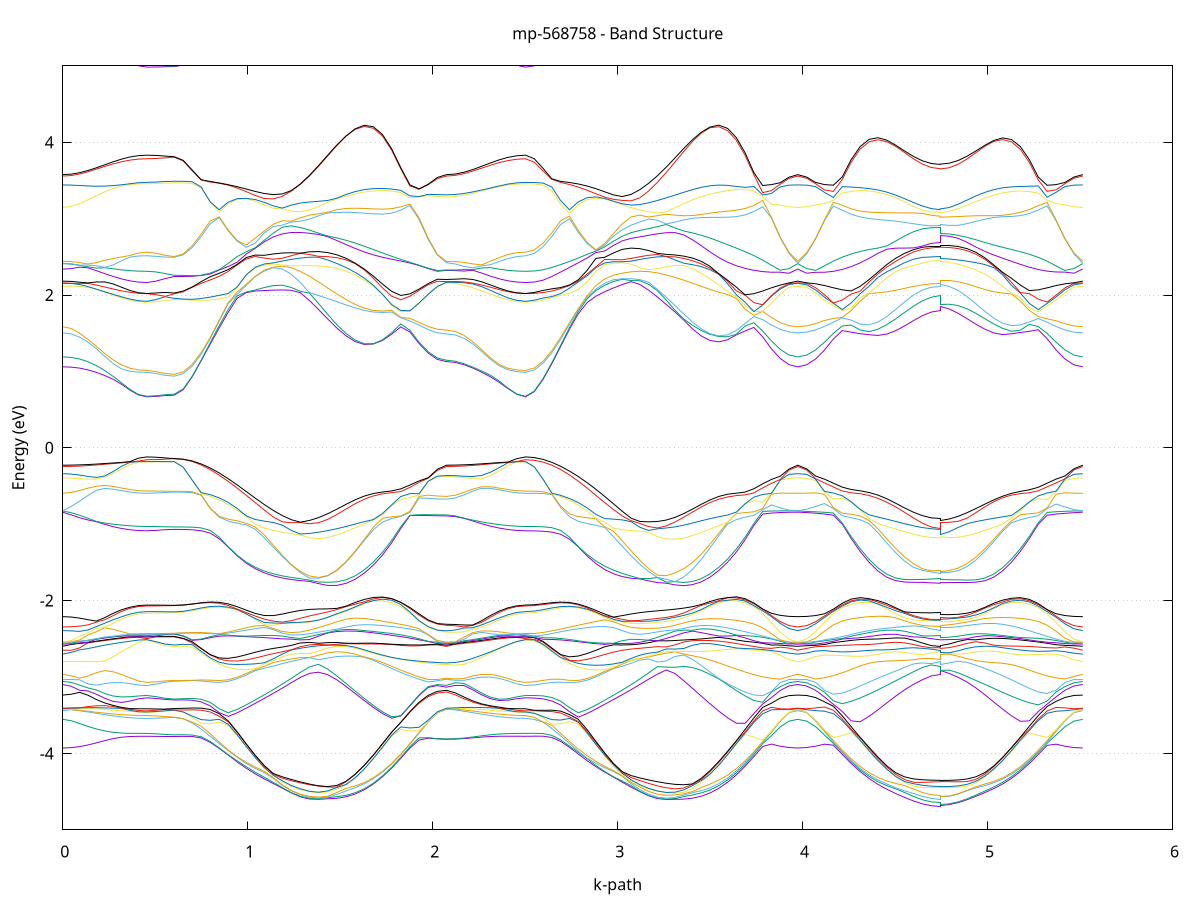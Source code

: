set title 'mp-568758 - Band Structure'
set xlabel 'k-path'
set ylabel 'Energy (eV)'
set grid y
set yrange [-5:5]
set terminal png size 800,600
set output 'mp-568758_bands_gnuplot.png'
plot '-' using 1:2 with lines notitle, '-' using 1:2 with lines notitle, '-' using 1:2 with lines notitle, '-' using 1:2 with lines notitle, '-' using 1:2 with lines notitle, '-' using 1:2 with lines notitle, '-' using 1:2 with lines notitle, '-' using 1:2 with lines notitle, '-' using 1:2 with lines notitle, '-' using 1:2 with lines notitle, '-' using 1:2 with lines notitle, '-' using 1:2 with lines notitle, '-' using 1:2 with lines notitle, '-' using 1:2 with lines notitle, '-' using 1:2 with lines notitle, '-' using 1:2 with lines notitle, '-' using 1:2 with lines notitle, '-' using 1:2 with lines notitle, '-' using 1:2 with lines notitle, '-' using 1:2 with lines notitle, '-' using 1:2 with lines notitle, '-' using 1:2 with lines notitle, '-' using 1:2 with lines notitle, '-' using 1:2 with lines notitle, '-' using 1:2 with lines notitle, '-' using 1:2 with lines notitle, '-' using 1:2 with lines notitle, '-' using 1:2 with lines notitle, '-' using 1:2 with lines notitle, '-' using 1:2 with lines notitle, '-' using 1:2 with lines notitle, '-' using 1:2 with lines notitle, '-' using 1:2 with lines notitle, '-' using 1:2 with lines notitle, '-' using 1:2 with lines notitle, '-' using 1:2 with lines notitle, '-' using 1:2 with lines notitle, '-' using 1:2 with lines notitle, '-' using 1:2 with lines notitle, '-' using 1:2 with lines notitle, '-' using 1:2 with lines notitle, '-' using 1:2 with lines notitle, '-' using 1:2 with lines notitle, '-' using 1:2 with lines notitle, '-' using 1:2 with lines notitle, '-' using 1:2 with lines notitle, '-' using 1:2 with lines notitle, '-' using 1:2 with lines notitle, '-' using 1:2 with lines notitle, '-' using 1:2 with lines notitle, '-' using 1:2 with lines notitle, '-' using 1:2 with lines notitle, '-' using 1:2 with lines notitle, '-' using 1:2 with lines notitle, '-' using 1:2 with lines notitle, '-' using 1:2 with lines notitle, '-' using 1:2 with lines notitle, '-' using 1:2 with lines notitle, '-' using 1:2 with lines notitle, '-' using 1:2 with lines notitle, '-' using 1:2 with lines notitle, '-' using 1:2 with lines notitle, '-' using 1:2 with lines notitle, '-' using 1:2 with lines notitle, '-' using 1:2 with lines notitle, '-' using 1:2 with lines notitle, '-' using 1:2 with lines notitle, '-' using 1:2 with lines notitle, '-' using 1:2 with lines notitle, '-' using 1:2 with lines notitle, '-' using 1:2 with lines notitle, '-' using 1:2 with lines notitle, '-' using 1:2 with lines notitle, '-' using 1:2 with lines notitle, '-' using 1:2 with lines notitle, '-' using 1:2 with lines notitle, '-' using 1:2 with lines notitle, '-' using 1:2 with lines notitle, '-' using 1:2 with lines notitle, '-' using 1:2 with lines notitle, '-' using 1:2 with lines notitle, '-' using 1:2 with lines notitle, '-' using 1:2 with lines notitle, '-' using 1:2 with lines notitle, '-' using 1:2 with lines notitle, '-' using 1:2 with lines notitle, '-' using 1:2 with lines notitle, '-' using 1:2 with lines notitle, '-' using 1:2 with lines notitle, '-' using 1:2 with lines notitle, '-' using 1:2 with lines notitle, '-' using 1:2 with lines notitle, '-' using 1:2 with lines notitle, '-' using 1:2 with lines notitle, '-' using 1:2 with lines notitle, '-' using 1:2 with lines notitle
0.000000 -15.114505
0.045420 -15.113205
0.090840 -15.109305
0.136260 -15.102905
0.181680 -15.094505
0.227101 -15.084405
0.272521 -15.073405
0.317941 -15.062205
0.363361 -15.051805
0.408781 -15.043605
0.454201 -15.040005
0.454201 -15.040005
0.454201 -15.040005
0.454201 -15.040005
0.503603 -15.040105
0.553005 -15.040205
0.602407 -15.040205
0.602407 -15.040205
0.651089 -15.037205
0.699772 -15.028005
0.748455 -15.013205
0.797137 -14.993005
0.845820 -14.968205
0.894502 -14.939705
0.943185 -14.908605
0.991867 -14.876105
1.040550 -14.843705
1.089232 -14.812905
1.137915 -14.785405
1.186598 -14.762705
1.235280 -14.746305
1.283963 -14.737305
1.283963 -14.737305
1.333373 -14.736505
1.382783 -14.744305
1.432193 -14.760405
1.481603 -14.783805
1.531014 -14.813405
1.580424 -14.847505
1.629834 -14.884405
1.679244 -14.922505
1.728654 -14.960005
1.778065 -14.995605
1.827475 -15.027905
1.876885 -15.055805
1.926295 -15.078405
1.975705 -15.095005
2.025115 -15.105205
2.074526 -15.108605
2.074526 -15.108605
2.121984 -15.107105
2.169442 -15.102805
2.216901 -15.096005
2.264359 -15.087005
2.311818 -15.076405
2.359276 -15.065005
2.406734 -15.054005
2.454193 -15.044705
2.501651 -15.040005
2.501651 -15.040005
2.549222 -15.037105
2.596793 -15.028405
2.644363 -15.014105
2.691934 -14.994805
2.739505 -14.971105
2.787076 -14.943605
2.834647 -14.913505
2.882217 -14.882005
2.929788 -14.850205
2.977359 -14.819705
3.024930 -14.792005
3.072500 -14.768505
3.120071 -14.750805
3.167642 -14.739905
3.167642 -14.739905
3.215061 -14.736705
3.262480 -14.741405
3.309900 -14.754005
3.357319 -14.773805
3.404738 -14.799805
3.452158 -14.830905
3.499577 -14.865405
3.546996 -14.901905
3.594416 -14.938905
3.641835 -14.974905
3.689254 -15.008705
3.736673 -15.039105
3.784093 -15.065305
3.831512 -15.086405
3.878931 -15.101905
3.926351 -15.111405
3.973770 -15.114505
3.973770 -15.114505
4.021913 -15.111405
4.070057 -15.102105
4.118201 -15.086905
4.166344 -15.066105
4.214488 -15.040305
4.262631 -15.010305
4.310775 -14.976905
4.358919 -14.941205
4.407062 -14.904405
4.455206 -14.867905
4.503349 -14.833205
4.551493 -14.801805
4.599636 -14.775205
4.647780 -14.755005
4.695924 -14.742205
4.744067 -14.737905
4.744067 -14.736905
4.792251 -14.741305
4.840435 -14.754205
4.888619 -14.774605
4.936803 -14.801305
4.984987 -14.832905
5.033171 -14.867705
5.081355 -14.904205
5.129539 -14.941105
5.177723 -14.976805
5.225907 -15.010205
5.274091 -15.040305
5.322274 -15.066105
5.370458 -15.086905
5.418642 -15.102105
5.466826 -15.111405
5.515010 -15.114505
e
0.000000 -15.096305
0.045420 -15.095405
0.090840 -15.092505
0.136260 -15.087805
0.181680 -15.081505
0.227101 -15.073905
0.272521 -15.065305
0.317941 -15.056105
0.363361 -15.047305
0.408781 -15.039805
0.454201 -15.036505
0.454201 -15.036505
0.454201 -15.036505
0.454201 -15.036505
0.503603 -15.036405
0.553005 -15.036305
0.602407 -15.036205
0.602407 -15.036205
0.651089 -15.033105
0.699772 -15.024005
0.748455 -15.009005
0.797137 -14.988805
0.845820 -14.963905
0.894502 -14.935405
0.943185 -14.904205
0.991867 -14.871605
1.040550 -14.839205
1.089232 -14.808405
1.137915 -14.781005
1.186598 -14.758505
1.235280 -14.742205
1.283963 -14.733405
1.283963 -14.733405
1.333373 -14.732805
1.382783 -14.740705
1.432193 -14.756905
1.481603 -14.780405
1.531014 -14.809905
1.580424 -14.844005
1.629834 -14.881005
1.679244 -14.919005
1.728654 -14.956505
1.778065 -14.992105
1.827475 -15.024405
1.876885 -15.052205
1.926295 -15.074805
1.975705 -15.091405
2.025115 -15.101605
2.074526 -15.105005
2.074526 -15.105005
2.121984 -15.103505
2.169442 -15.099205
2.216901 -15.092305
2.264359 -15.083205
2.311818 -15.072505
2.359276 -15.061105
2.406734 -15.050105
2.454193 -15.040805
2.501651 -15.036505
2.501651 -15.036505
2.549222 -15.033505
2.596793 -15.024805
2.644363 -15.010505
2.691934 -14.991105
2.739505 -14.967205
2.787076 -14.939705
2.834647 -14.909505
2.882217 -14.877705
2.929788 -14.845805
2.977359 -14.815205
3.024930 -14.787305
3.072500 -14.763705
3.120071 -14.745705
3.167642 -14.734505
3.167642 -14.734505
3.215061 -14.730805
3.262480 -14.734905
3.309900 -14.746705
3.357319 -14.765605
3.404738 -14.790705
3.452158 -14.820705
3.499577 -14.854105
3.546996 -14.889505
3.594416 -14.925405
3.641835 -14.960405
3.689254 -14.993205
3.736673 -15.022905
3.784093 -15.048305
3.831512 -15.068905
3.878931 -15.084005
3.926351 -15.093205
3.973770 -15.096305
3.973770 -15.096305
4.021913 -15.093305
4.070057 -15.084405
4.118201 -15.069705
4.166344 -15.049605
4.214488 -15.024705
4.262631 -14.995705
4.310775 -14.963505
4.358919 -14.928905
4.407062 -14.893405
4.455206 -14.858005
4.503349 -14.824405
4.551493 -14.793905
4.599636 -14.768105
4.647780 -14.748405
4.695924 -14.736005
4.744067 -14.731805
4.744067 -14.733105
4.792251 -14.737305
4.840435 -14.749505
4.888619 -14.769005
4.936803 -14.794605
4.984987 -14.824905
5.033171 -14.858405
5.081355 -14.893605
5.129539 -14.929105
5.177723 -14.963605
5.225907 -14.995805
5.274091 -15.024805
5.322274 -15.049605
5.370458 -15.069705
5.418642 -15.084405
5.466826 -15.093305
5.515010 -15.096305
e
0.000000 -15.053405
0.045420 -15.052505
0.090840 -15.049805
0.136260 -15.045605
0.181680 -15.040305
0.227101 -15.034805
0.272521 -15.029705
0.317941 -15.025905
0.363361 -15.024305
0.408781 -15.024905
0.454201 -15.025405
0.454201 -15.025405
0.454201 -15.025405
0.454201 -15.025405
0.503603 -15.025505
0.553005 -15.025505
0.602407 -15.025505
0.602407 -15.025505
0.651089 -15.022405
0.699772 -15.013205
0.748455 -14.998205
0.797137 -14.977805
0.845820 -14.952805
0.894502 -14.923905
0.943185 -14.892205
0.991867 -14.858905
1.040550 -14.825505
1.089232 -14.793405
1.137915 -14.764305
1.186598 -14.739605
1.235280 -14.720705
1.283963 -14.708905
1.283963 -14.708905
1.333373 -14.704805
1.382783 -14.709105
1.432193 -14.721505
1.481603 -14.741305
1.531014 -14.767205
1.580424 -14.797905
1.629834 -14.831705
1.679244 -14.866905
1.728654 -14.901905
1.778065 -14.935305
1.827475 -14.965705
1.876885 -14.992105
1.926295 -15.013605
1.975705 -15.029405
2.025115 -15.039105
2.074526 -15.042405
2.074526 -15.042405
2.121984 -15.041605
2.169442 -15.039305
2.216901 -15.035905
2.264359 -15.031805
2.311818 -15.027905
2.359276 -15.025005
2.406734 -15.023805
2.454193 -15.024605
2.501651 -15.025405
2.501651 -15.025405
2.549222 -15.022505
2.596793 -15.013705
2.644363 -14.999305
2.691934 -14.979805
2.739505 -14.955805
2.787076 -14.928005
2.834647 -14.897405
2.882217 -14.865205
2.929788 -14.832605
2.977359 -14.801005
3.024930 -14.771805
3.072500 -14.746705
3.120071 -14.726805
3.167642 -14.713405
3.167642 -14.713405
3.215061 -14.707405
3.262480 -14.709005
3.309900 -14.718405
3.357319 -14.734905
3.404738 -14.757805
3.452158 -14.785705
3.499577 -14.817405
3.546996 -14.851305
3.594416 -14.886005
3.641835 -14.920005
3.689254 -14.952105
3.736673 -14.981105
3.784093 -15.006105
3.831512 -15.026405
3.878931 -15.041305
3.926351 -15.050405
3.973770 -15.053405
3.973770 -15.053405
4.021913 -15.050505
4.070057 -15.041605
4.118201 -15.027205
4.166344 -15.007505
4.214488 -14.983105
4.262631 -14.954805
4.310775 -14.923505
4.358919 -14.890105
4.407062 -14.856105
4.455206 -14.822505
4.503349 -14.791005
4.551493 -14.762805
4.599636 -14.739305
4.647780 -14.721805
4.695924 -14.710905
4.744067 -14.707205
4.744067 -14.704905
4.792251 -14.708805
4.840435 -14.720105
4.888619 -14.738005
4.936803 -14.761805
4.984987 -14.790205
5.033171 -14.822005
5.081355 -14.855705
5.129539 -14.889905
5.177723 -14.923305
5.225907 -14.954705
5.274091 -14.983005
5.322274 -15.007405
5.370458 -15.027105
5.418642 -15.041605
5.466826 -15.050505
5.515010 -15.053405
e
0.000000 -15.034005
0.045420 -15.033505
0.090840 -15.032105
0.136260 -15.029905
0.181680 -15.027305
0.227101 -15.024705
0.272521 -15.022605
0.317941 -15.021405
0.363361 -15.021605
0.408781 -15.023005
0.454201 -15.024605
0.454201 -15.024605
0.454201 -15.024605
0.454201 -15.024605
0.503603 -15.024605
0.553005 -15.024605
0.602407 -15.024605
0.602407 -15.024605
0.651089 -15.021405
0.699772 -15.012205
0.748455 -14.997005
0.797137 -14.976505
0.845820 -14.951305
0.894502 -14.922305
0.943185 -14.890405
0.991867 -14.857005
1.040550 -14.823505
1.089232 -14.791405
1.137915 -14.762205
1.186598 -14.737505
1.235280 -14.718805
1.283963 -14.707105
1.283963 -14.707105
1.333373 -14.703205
1.382783 -14.707705
1.432193 -14.720305
1.481603 -14.740205
1.531014 -14.766405
1.580424 -14.797205
1.629834 -14.831105
1.679244 -14.866505
1.728654 -14.901605
1.778065 -14.935105
1.827475 -14.965605
1.876885 -14.992105
1.926295 -15.013505
1.975705 -15.029305
2.025115 -15.039005
2.074526 -15.042305
2.074526 -15.042305
2.121984 -15.041505
2.169442 -15.039105
2.216901 -15.035405
2.264359 -15.031105
2.311818 -15.026805
2.359276 -15.023405
2.406734 -15.021905
2.454193 -15.022805
2.501651 -15.024605
2.501651 -15.024605
2.549222 -15.021705
2.596793 -15.012805
2.644363 -14.998305
2.691934 -14.978705
2.739505 -14.954405
2.787076 -14.926405
2.834647 -14.895605
2.882217 -14.863005
2.929788 -14.830105
2.977359 -14.798205
3.024930 -14.768705
3.072500 -14.743105
3.120071 -14.722705
3.167642 -14.708705
3.167642 -14.708705
3.215061 -14.702005
3.262480 -14.702805
3.309900 -14.711305
3.357319 -14.726805
3.404738 -14.748505
3.452158 -14.775205
3.499577 -14.805705
3.546996 -14.838405
3.594416 -14.871805
3.641835 -14.904705
3.689254 -14.935705
3.736673 -14.963805
3.784093 -14.988105
3.831512 -15.007705
3.878931 -15.022205
3.926351 -15.031005
3.973770 -15.034005
3.973770 -15.034005
4.021913 -15.031105
4.070057 -15.022705
4.118201 -15.008805
4.166344 -14.990005
4.214488 -14.966605
4.262631 -14.939505
4.310775 -14.909505
4.358919 -14.877505
4.407062 -14.844805
4.455206 -14.812605
4.503349 -14.782205
4.551493 -14.755105
4.599636 -14.732505
4.647780 -14.715505
4.695924 -14.705005
4.744067 -14.701505
4.744067 -14.703305
4.792251 -14.706705
4.840435 -14.716805
4.888619 -14.733505
4.936803 -14.755805
4.984987 -14.782705
5.033171 -14.812905
5.081355 -14.845005
5.129539 -14.877705
5.177723 -14.909605
5.225907 -14.939605
5.274091 -14.966705
5.322274 -14.990005
5.370458 -15.008805
5.418642 -15.022705
5.466826 -15.031105
5.515010 -15.034005
e
0.000000 -14.694405
0.045420 -14.695505
0.090840 -14.698705
0.136260 -14.703705
0.181680 -14.710005
0.227101 -14.717105
0.272521 -14.724205
0.317941 -14.730505
0.363361 -14.735305
0.408781 -14.738205
0.454201 -14.739105
0.454201 -14.739105
0.454201 -14.739105
0.454201 -14.739105
0.503603 -14.739105
0.553005 -14.739205
0.602407 -14.739205
0.602407 -14.739205
0.651089 -14.737505
0.699772 -14.732505
0.748455 -14.724305
0.797137 -14.713205
0.845820 -14.699705
0.894502 -14.684305
0.943185 -14.667505
0.991867 -14.650005
1.040550 -14.632505
1.089232 -14.615705
1.137915 -14.600305
1.186598 -14.586905
1.235280 -14.576105
1.283963 -14.568305
1.283963 -14.568305
1.333373 -14.563705
1.382783 -14.562605
1.432193 -14.565005
1.481603 -14.570605
1.531014 -14.579205
1.580424 -14.590205
1.629834 -14.603005
1.679244 -14.617005
1.728654 -14.631405
1.778065 -14.645605
1.827475 -14.658905
1.876885 -14.670705
1.926295 -14.680505
1.975705 -14.687805
2.025115 -14.692305
2.074526 -14.693805
2.074526 -14.693805
2.121984 -14.695105
2.169442 -14.699005
2.216901 -14.705105
2.264359 -14.712605
2.311818 -14.720705
2.359276 -14.728205
2.406734 -14.734205
2.454193 -14.737905
2.501651 -14.739105
2.501651 -14.739105
2.549222 -14.737505
2.596793 -14.732705
2.644363 -14.724905
2.691934 -14.714305
2.739505 -14.701305
2.787076 -14.686405
2.834647 -14.670205
2.882217 -14.653205
2.929788 -14.636005
2.977359 -14.619505
3.024930 -14.604105
3.072500 -14.590505
3.120071 -14.579205
3.167642 -14.570605
3.167642 -14.570605
3.215061 -14.565205
3.262480 -14.562905
3.309900 -14.563805
3.357319 -14.567805
3.404738 -14.574705
3.452158 -14.584105
3.499577 -14.595505
3.546996 -14.608305
3.594416 -14.622005
3.641835 -14.635905
3.689254 -14.649405
3.736673 -14.662005
3.784093 -14.673005
3.831512 -14.682005
3.878931 -14.688805
3.926351 -14.693005
3.973770 -14.694405
3.973770 -14.694405
4.021913 -14.693105
4.070057 -14.689505
4.118201 -14.683705
4.166344 -14.675805
4.214488 -14.666105
4.262631 -14.655005
4.310775 -14.642805
4.358919 -14.630105
4.407062 -14.617305
4.455206 -14.605005
4.503349 -14.593505
4.551493 -14.583405
4.599636 -14.575005
4.647780 -14.568805
4.695924 -14.565005
4.744067 -14.563605
4.744067 -14.563405
4.792251 -14.564805
4.840435 -14.568605
4.888619 -14.574905
4.936803 -14.583305
4.984987 -14.593405
5.033171 -14.604905
5.081355 -14.617305
5.129539 -14.630105
5.177723 -14.642805
5.225907 -14.655005
5.274091 -14.666105
5.322274 -14.675805
5.370458 -14.683705
5.418642 -14.689505
5.466826 -14.693105
5.515010 -14.694405
e
0.000000 -14.687305
0.045420 -14.688405
0.090840 -14.691705
0.136260 -14.696805
0.181680 -14.703305
0.227101 -14.710605
0.272521 -14.717805
0.317941 -14.723905
0.363361 -14.728205
0.408781 -14.729905
0.454201 -14.729605
0.454201 -14.729605
0.454201 -14.729605
0.454201 -14.729605
0.503603 -14.729605
0.553005 -14.729605
0.602407 -14.729605
0.602407 -14.729605
0.651089 -14.727905
0.699772 -14.722905
0.748455 -14.714805
0.797137 -14.703905
0.845820 -14.690505
0.894502 -14.675305
0.943185 -14.658805
0.991867 -14.641605
1.040550 -14.624505
1.089232 -14.608105
1.137915 -14.593105
1.186598 -14.580105
1.235280 -14.569605
1.283963 -14.562105
1.283963 -14.562105
1.333373 -14.557705
1.382783 -14.556805
1.432193 -14.559405
1.481603 -14.565105
1.531014 -14.573805
1.580424 -14.584805
1.629834 -14.597705
1.679244 -14.611705
1.728654 -14.626105
1.778065 -14.640305
1.827475 -14.653605
1.876885 -14.665405
1.926295 -14.675105
1.975705 -14.682405
2.025115 -14.686905
2.074526 -14.688405
2.074526 -14.688405
2.121984 -14.689705
2.169442 -14.693605
2.216901 -14.699605
2.264359 -14.707005
2.311818 -14.714905
2.359276 -14.722005
2.406734 -14.727305
2.454193 -14.729805
2.501651 -14.729605
2.501651 -14.729605
2.549222 -14.728005
2.596793 -14.723305
2.644363 -14.715505
2.691934 -14.705005
2.739505 -14.692205
2.787076 -14.677505
2.834647 -14.661405
2.882217 -14.644705
2.929788 -14.627805
2.977359 -14.611405
3.024930 -14.596305
3.072500 -14.582905
3.120071 -14.571905
3.167642 -14.563605
3.167642 -14.563605
3.215061 -14.558305
3.262480 -14.556205
3.309900 -14.557205
3.357319 -14.561405
3.404738 -14.568305
3.452158 -14.577705
3.499577 -14.589105
3.546996 -14.601805
3.594416 -14.615505
3.641835 -14.629305
3.689254 -14.642705
3.736673 -14.655205
3.784093 -14.666105
3.831512 -14.675105
3.878931 -14.681805
3.926351 -14.685905
3.973770 -14.687305
3.973770 -14.687305
4.021913 -14.686105
4.070057 -14.682605
4.118201 -14.676705
4.166344 -14.668905
4.214488 -14.659305
4.262631 -14.648205
4.310775 -14.636205
4.358919 -14.623605
4.407062 -14.610805
4.455206 -14.598505
4.503349 -14.587005
4.551493 -14.576905
4.599636 -14.568505
4.647780 -14.562105
4.695924 -14.558205
4.744067 -14.556905
4.744067 -14.557505
4.792251 -14.558805
4.840435 -14.562605
4.888619 -14.568805
4.936803 -14.577105
4.984987 -14.587205
5.033171 -14.598605
5.081355 -14.610905
5.129539 -14.623605
5.177723 -14.636205
5.225907 -14.648205
5.274091 -14.659205
5.322274 -14.668905
5.370458 -14.676705
5.418642 -14.682505
5.466826 -14.686105
5.515010 -14.687305
e
0.000000 -14.669105
0.045420 -14.670305
0.090840 -14.673605
0.136260 -14.678905
0.181680 -14.685705
0.227101 -14.693605
0.272521 -14.702005
0.317941 -14.710305
0.363361 -14.717905
0.408781 -14.724005
0.454201 -14.727105
0.454201 -14.727105
0.454201 -14.727005
0.454201 -14.727005
0.503603 -14.727105
0.553005 -14.727105
0.602407 -14.727105
0.602407 -14.727105
0.651089 -14.725405
0.699772 -14.720405
0.748455 -14.712205
0.797137 -14.701105
0.845820 -14.687505
0.894502 -14.671905
0.943185 -14.654905
0.991867 -14.637005
1.040550 -14.619005
1.089232 -14.601705
1.137915 -14.585605
1.186598 -14.571505
1.235280 -14.559905
1.283963 -14.551305
1.283963 -14.551305
1.333373 -14.545905
1.382783 -14.544005
1.432193 -14.545505
1.481603 -14.550305
1.531014 -14.558005
1.580424 -14.568105
1.629834 -14.580205
1.679244 -14.593405
1.728654 -14.607105
1.778065 -14.620705
1.827475 -14.633405
1.876885 -14.644805
1.926295 -14.654205
1.975705 -14.661205
2.025115 -14.665505
2.074526 -14.667005
2.074526 -14.667005
2.121984 -14.668405
2.169442 -14.672505
2.216901 -14.679005
2.264359 -14.687405
2.311818 -14.697005
2.359276 -14.706805
2.406734 -14.716005
2.454193 -14.723205
2.501651 -14.727005
2.501651 -14.727105
2.549222 -14.725405
2.596793 -14.720605
2.644363 -14.712805
2.691934 -14.702105
2.739505 -14.689105
2.787076 -14.674105
2.834647 -14.657705
2.882217 -14.640505
2.929788 -14.623005
2.977359 -14.606005
3.024930 -14.590105
3.072500 -14.575905
3.120071 -14.564005
3.167642 -14.554705
3.167642 -14.554705
3.215061 -14.548505
3.262480 -14.545505
3.309900 -14.545605
3.357319 -14.548905
3.404738 -14.555105
3.452158 -14.563705
3.499577 -14.574405
3.546996 -14.586505
3.594416 -14.599505
3.641835 -14.612805
3.689254 -14.625805
3.736673 -14.637805
3.784093 -14.648505
3.831512 -14.657205
3.878931 -14.663805
3.926351 -14.667805
3.973770 -14.669105
3.973770 -14.669105
4.021913 -14.668005
4.070057 -14.664505
4.118201 -14.658905
4.166344 -14.651305
4.214488 -14.642005
4.262631 -14.631405
4.310775 -14.619805
4.358919 -14.607705
4.407062 -14.595705
4.455206 -14.584105
4.503349 -14.573405
4.551493 -14.564105
4.599636 -14.556605
4.647780 -14.551105
4.695924 -14.547805
4.744067 -14.546605
4.744067 -14.545505
4.792251 -14.546705
4.840435 -14.550305
4.888619 -14.556005
4.936803 -14.563705
4.984987 -14.573205
5.033171 -14.583905
5.081355 -14.595605
5.129539 -14.607705
5.177723 -14.619805
5.225907 -14.631405
5.274091 -14.642005
5.322274 -14.651305
5.370458 -14.658905
5.418642 -14.664505
5.466826 -14.668005
5.515010 -14.669105
e
0.000000 -14.663205
0.045420 -14.664405
0.090840 -14.667805
0.136260 -14.673205
0.181680 -14.680405
0.227101 -14.688905
0.272521 -14.697905
0.317941 -14.706805
0.363361 -14.714405
0.408781 -14.719505
0.454201 -14.721305
0.454201 -14.721305
0.454201 -14.721305
0.454201 -14.721305
0.503603 -14.721305
0.553005 -14.721205
0.602407 -14.721205
0.602407 -14.721205
0.651089 -14.719505
0.699772 -14.714505
0.748455 -14.706405
0.797137 -14.695405
0.845820 -14.681905
0.894502 -14.666505
0.943185 -14.649705
0.991867 -14.632205
1.040550 -14.614605
1.089232 -14.597605
1.137915 -14.581905
1.186598 -14.568105
1.235280 -14.556805
1.283963 -14.548405
1.283963 -14.548405
1.333373 -14.543105
1.382783 -14.541305
1.432193 -14.543005
1.481603 -14.547905
1.531014 -14.555705
1.580424 -14.565905
1.629834 -14.577905
1.679244 -14.591205
1.728654 -14.604905
1.778065 -14.618505
1.827475 -14.631305
1.876885 -14.642605
1.926295 -14.652005
1.975705 -14.659105
2.025115 -14.663405
2.074526 -14.664905
2.074526 -14.664905
2.121984 -14.666305
2.169442 -14.670305
2.216901 -14.676805
2.264359 -14.685105
2.311818 -14.694505
2.359276 -14.704005
2.406734 -14.712605
2.454193 -14.718805
2.501651 -14.721305
2.501651 -14.721305
2.549222 -14.719705
2.596793 -14.714905
2.644363 -14.707105
2.691934 -14.696605
2.739505 -14.683705
2.787076 -14.668805
2.834647 -14.652505
2.882217 -14.635405
2.929788 -14.618105
2.977359 -14.601205
3.024930 -14.585405
3.072500 -14.571205
3.120071 -14.559305
3.167642 -14.550105
3.167642 -14.550105
3.215061 -14.543905
3.262480 -14.540805
3.309900 -14.541005
3.357319 -14.544205
3.404738 -14.550305
3.452158 -14.558805
3.499577 -14.569405
3.546996 -14.581405
3.594416 -14.594305
3.641835 -14.607405
3.689254 -14.620305
3.736673 -14.632205
3.784093 -14.642705
3.831512 -14.651405
3.878931 -14.657905
3.926351 -14.661905
3.973770 -14.663205
3.973770 -14.663205
4.021913 -14.662105
4.070057 -14.658605
4.118201 -14.653105
4.166344 -14.645605
4.214488 -14.636405
4.262631 -14.625905
4.310775 -14.614505
4.358919 -14.602605
4.407062 -14.590705
4.455206 -14.579205
4.503349 -14.568705
4.551493 -14.559505
4.599636 -14.552005
4.647780 -14.546505
4.695924 -14.543205
4.744067 -14.542105
4.744067 -14.542805
4.792251 -14.543905
4.840435 -14.547105
4.888619 -14.552405
4.936803 -14.559805
4.984987 -14.568905
5.033171 -14.579305
5.081355 -14.590705
5.129539 -14.602605
5.177723 -14.614505
5.225907 -14.625905
5.274091 -14.636405
5.322274 -14.645605
5.370458 -14.653105
5.418642 -14.658605
5.466826 -14.662105
5.515010 -14.663205
e
0.000000 -11.473305
0.045420 -11.474405
0.090840 -11.477705
0.136260 -11.482705
0.181680 -11.489005
0.227101 -11.495905
0.272521 -11.502805
0.317941 -11.508905
0.363361 -11.513705
0.408781 -11.516805
0.454201 -11.517905
0.454201 -11.517905
0.454201 -11.517805
0.454201 -11.517805
0.503603 -11.517805
0.553005 -11.517805
0.602407 -11.517805
0.602407 -11.517805
0.651089 -11.512705
0.699772 -11.497505
0.748455 -11.472905
0.797137 -11.439905
0.845820 -11.400205
0.894502 -11.355905
0.943185 -11.309705
0.991867 -11.264805
1.040550 -11.224305
1.089232 -11.190305
1.137915 -11.163305
1.186598 -11.142005
1.235280 -11.123605
1.283963 -11.105005
1.283963 -11.105005
1.333373 -11.096905
1.382783 -11.117805
1.432193 -11.134005
1.481603 -11.147705
1.531014 -11.162505
1.580424 -11.181505
1.629834 -11.207205
1.679244 -11.239905
1.728654 -11.278205
1.778065 -11.319405
1.827475 -11.360105
1.876885 -11.397405
1.926295 -11.428805
1.975705 -11.452505
2.025115 -11.467205
2.074526 -11.472105
2.074526 -11.472105
2.121984 -11.473605
2.169442 -11.477805
2.216901 -11.484105
2.264359 -11.491705
2.311818 -11.499605
2.359276 -11.506905
2.406734 -11.512705
2.454193 -11.516505
2.501651 -11.517805
2.501651 -11.517905
2.549222 -11.513005
2.596793 -11.498505
2.644363 -11.475005
2.691934 -11.443405
2.739505 -11.405305
2.787076 -11.362605
2.834647 -11.317805
2.882217 -11.274005
2.929788 -11.234005
2.977359 -11.200005
3.024930 -11.172905
3.072500 -11.151405
3.120071 -11.133005
3.167642 -11.114505
3.167642 -11.114505
3.215061 -11.093205
3.262480 -11.110805
3.309900 -11.127505
3.357319 -11.141405
3.404738 -11.155205
3.452158 -11.171805
3.499577 -11.193305
3.546996 -11.221005
3.594416 -11.254605
3.641835 -11.292305
3.689254 -11.331705
3.736673 -11.370005
3.784093 -11.404705
3.831512 -11.433605
3.878931 -11.455305
3.926351 -11.468805
3.973770 -11.473305
3.973770 -11.473305
4.021913 -11.469205
4.070057 -11.456805
4.118201 -11.436805
4.166344 -11.409905
4.214488 -11.377505
4.262631 -11.341305
4.310775 -11.303205
4.358919 -11.265705
4.407062 -11.231205
4.455206 -11.201405
4.503349 -11.177305
4.551493 -11.158505
4.599636 -11.143305
4.647780 -11.129205
4.695924 -11.113605
4.744067 -11.100205
4.744067 -11.099305
4.792251 -11.112705
4.840435 -11.129205
4.888619 -11.144405
4.936803 -11.160205
4.984987 -11.179205
5.033171 -11.203105
5.081355 -11.232405
5.129539 -11.266605
5.177723 -11.303705
5.225907 -11.341505
5.274091 -11.377705
5.322274 -11.410005
5.370458 -11.436805
5.418642 -11.456805
5.466826 -11.469205
5.515010 -11.473305
e
0.000000 -11.462405
0.045420 -11.463405
0.090840 -11.466305
0.136260 -11.470605
0.181680 -11.475905
0.227101 -11.481405
0.272521 -11.486805
0.317941 -11.491405
0.363361 -11.495005
0.408781 -11.497305
0.454201 -11.498005
0.454201 -11.498005
0.454201 -11.498005
0.454201 -11.498005
0.503603 -11.498105
0.553005 -11.498105
0.602407 -11.498105
0.602407 -11.498105
0.651089 -11.493005
0.699772 -11.477905
0.748455 -11.453405
0.797137 -11.420605
0.845820 -11.381205
0.894502 -11.337205
0.943185 -11.291605
0.991867 -11.247505
1.040550 -11.208005
1.089232 -11.175205
1.137915 -11.149405
1.186598 -11.129305
1.235280 -11.112005
1.283963 -11.094505
1.283963 -11.094505
1.333373 -11.088505
1.382783 -11.104605
1.432193 -11.120305
1.481603 -11.133905
1.531014 -11.148705
1.580424 -11.168205
1.629834 -11.194505
1.679244 -11.227905
1.728654 -11.267005
1.778065 -11.308905
1.827475 -11.350305
1.876885 -11.388105
1.926295 -11.419905
1.975705 -11.443805
2.025115 -11.458705
2.074526 -11.463705
2.074526 -11.463705
2.121984 -11.464805
2.169442 -11.467905
2.216901 -11.472705
2.264359 -11.478405
2.311818 -11.484305
2.359276 -11.489705
2.406734 -11.494105
2.454193 -11.497005
2.501651 -11.498005
2.501651 -11.498005
2.549222 -11.493205
2.596793 -11.478705
2.644363 -11.455205
2.691934 -11.423705
2.739505 -11.385605
2.787076 -11.342905
2.834647 -11.298105
2.882217 -11.254005
2.929788 -11.213505
2.977359 -11.179005
3.024930 -11.151205
3.072500 -11.129405
3.120071 -11.111505
3.167642 -11.094405
3.167642 -11.094405
3.215061 -11.088705
3.262480 -11.095705
3.309900 -11.113705
3.357319 -11.127405
3.404738 -11.139905
3.452158 -11.154805
3.499577 -11.175305
3.546996 -11.202805
3.594416 -11.237005
3.641835 -11.275805
3.689254 -11.316505
3.736673 -11.356105
3.784093 -11.391805
3.831512 -11.421605
3.878931 -11.444005
3.926351 -11.457805
3.973770 -11.462405
3.973770 -11.462405
4.021913 -11.458105
4.070057 -11.445405
4.118201 -11.424805
4.166344 -11.397205
4.214488 -11.363905
4.262631 -11.326705
4.310775 -11.287805
4.358919 -11.249805
4.407062 -11.215305
4.455206 -11.186105
4.503349 -11.163005
4.551493 -11.144805
4.599636 -11.129505
4.647780 -11.114505
4.695924 -11.097805
4.744067 -11.083905
4.744067 -11.089205
4.792251 -11.099805
4.840435 -11.114705
4.888619 -11.128305
4.936803 -11.142805
4.984987 -11.160805
5.033171 -11.184305
5.081355 -11.213905
5.129539 -11.248905
5.177723 -11.287205
5.225907 -11.326305
5.274091 -11.363705
5.322274 -11.397105
5.370458 -11.424805
5.418642 -11.445405
5.466826 -11.458105
5.515010 -11.462405
e
0.000000 -10.540405
0.045420 -10.538305
0.090840 -10.532205
0.136260 -10.522905
0.181680 -10.511305
0.227101 -10.498705
0.272521 -10.486905
0.317941 -10.478105
0.363361 -10.473405
0.408781 -10.471405
0.454201 -10.470905
0.454201 -10.470905
0.454201 -10.470905
0.454201 -10.470905
0.503603 -10.470205
0.553005 -10.468905
0.602407 -10.468105
0.602407 -10.468105
0.651089 -10.473305
0.699772 -10.488805
0.748455 -10.514205
0.797137 -10.548805
0.845820 -10.591805
0.894502 -10.641805
0.943185 -10.697305
0.991867 -10.756405
1.040550 -10.816905
1.089232 -10.876605
1.137915 -10.933205
1.186598 -10.984605
1.235280 -11.029105
1.283963 -11.065105
1.283963 -11.065105
1.333373 -11.075005
1.382783 -11.051705
1.432193 -11.016705
1.481603 -10.974605
1.531014 -10.926705
1.580424 -10.874705
1.629834 -10.820505
1.679244 -10.766405
1.728654 -10.714405
1.778065 -10.666305
1.827475 -10.623605
1.876885 -10.587505
1.926295 -10.558705
1.975705 -10.537905
2.025115 -10.525305
2.074526 -10.521105
2.074526 -10.521105
2.121984 -10.519405
2.169442 -10.514605
2.216901 -10.507505
2.264359 -10.499105
2.311818 -10.490605
2.359276 -10.482805
2.406734 -10.476605
2.454193 -10.472505
2.501651 -10.470905
2.501651 -10.470905
2.549222 -10.475905
2.596793 -10.491005
2.644363 -10.515605
2.691934 -10.549305
2.739505 -10.591205
2.787076 -10.640005
2.834647 -10.694205
2.882217 -10.752105
2.929788 -10.811505
2.977359 -10.870405
3.024930 -10.926405
3.072500 -10.977705
3.120071 -11.022405
3.167642 -11.059505
3.167642 -11.059505
3.215061 -11.075105
3.262480 -11.066705
3.309900 -11.034005
3.357319 -10.995505
3.404738 -10.952505
3.452158 -10.906005
3.499577 -10.857205
3.546996 -10.807505
3.594416 -10.758505
3.641835 -10.711805
3.689254 -10.668905
3.736673 -10.631005
3.784093 -10.599005
3.831512 -10.573605
3.878931 -10.555205
3.926351 -10.544105
3.973770 -10.540405
3.973770 -10.540405
4.021913 -10.543705
4.070057 -10.553605
4.118201 -10.570005
4.166344 -10.593005
4.214488 -10.622305
4.262631 -10.657405
4.310775 -10.697805
4.358919 -10.742605
4.407062 -10.790505
4.455206 -10.840405
4.503349 -10.890905
4.551493 -10.940405
4.599636 -10.986705
4.647780 -11.027605
4.695924 -11.061305
4.744067 -11.081105
4.744067 -11.074205
4.792251 -11.057905
4.840435 -11.025805
4.888619 -10.986805
4.936803 -10.942505
4.984987 -10.894505
5.033171 -10.844405
5.081355 -10.794105
5.129539 -10.745405
5.177723 -10.699905
5.225907 -10.658805
5.274091 -10.623205
5.322274 -10.593505
5.370458 -10.570305
5.418642 -10.553705
5.466826 -10.543705
5.515010 -10.540405
e
0.000000 -10.482105
0.045420 -10.481605
0.090840 -10.480205
0.136260 -10.478105
0.181680 -10.475405
0.227101 -10.472505
0.272521 -10.469105
0.317941 -10.464405
0.363361 -10.458505
0.408781 -10.453705
0.454201 -10.452005
0.454201 -10.452005
0.454201 -10.452005
0.454201 -10.452005
0.503603 -10.452705
0.553005 -10.454105
0.602407 -10.454905
0.602407 -10.454905
0.651089 -10.460105
0.699772 -10.475705
0.748455 -10.501105
0.797137 -10.535905
0.845820 -10.579005
0.894502 -10.629205
0.943185 -10.684905
0.991867 -10.744105
1.040550 -10.804705
1.089232 -10.864405
1.137915 -10.920905
1.186598 -10.972105
1.235280 -11.016405
1.283963 -11.052505
1.283963 -11.052505
1.333373 -11.069405
1.382783 -11.041805
1.432193 -11.006405
1.481603 -10.964005
1.531014 -10.915605
1.580424 -10.863005
1.629834 -10.808105
1.679244 -10.753305
1.728654 -10.700605
1.778065 -10.651805
1.827475 -10.608505
1.876885 -10.571905
1.926295 -10.542805
1.975705 -10.521705
2.025115 -10.508905
2.074526 -10.504605
2.074526 -10.504605
2.121984 -10.502905
2.169442 -10.498005
2.216901 -10.490605
2.264359 -10.481805
2.311818 -10.472605
2.359276 -10.464205
2.406734 -10.457605
2.454193 -10.453405
2.501651 -10.452005
2.501651 -10.452005
2.549222 -10.456905
2.596793 -10.471505
2.644363 -10.495405
2.691934 -10.528105
2.739505 -10.568805
2.787076 -10.616405
2.834647 -10.669505
2.882217 -10.726405
2.929788 -10.785305
2.977359 -10.844105
3.024930 -10.900805
3.072500 -10.953205
3.120071 -10.999905
3.167642 -11.039505
3.167642 -11.039505
3.215061 -11.071305
3.262480 -11.051405
3.309900 -11.021705
3.357319 -10.985005
3.404738 -10.941005
3.452158 -10.890905
3.499577 -10.837105
3.546996 -10.781705
3.594416 -10.726805
3.641835 -10.674605
3.689254 -10.626505
3.736673 -10.584005
3.784093 -10.548105
3.831512 -10.519505
3.878931 -10.498805
3.926351 -10.486305
3.973770 -10.482105
3.973770 -10.482105
4.021913 -10.486005
4.070057 -10.497705
4.118201 -10.517105
4.166344 -10.544005
4.214488 -10.578105
4.262631 -10.618905
4.310775 -10.665405
4.358919 -10.716405
4.407062 -10.770405
4.455206 -10.825305
4.503349 -10.878805
4.551493 -10.928605
4.599636 -10.973405
4.647780 -11.012505
4.695924 -11.045005
4.744067 -11.064405
4.744067 -11.066905
4.792251 -11.047305
4.840435 -11.014205
4.888619 -10.973505
4.936803 -10.926805
4.984987 -10.875505
5.033171 -10.821605
5.081355 -10.766905
5.129539 -10.713605
5.177723 -10.663205
5.225907 -10.617305
5.274091 -10.577105
5.322274 -10.543405
5.370458 -10.516705
5.418642 -10.497505
5.466826 -10.486005
5.515010 -10.482105
e
0.000000 -10.091005
0.045420 -10.088405
0.090840 -10.080605
0.136260 -10.068405
0.181680 -10.053105
0.227101 -10.036205
0.272521 -10.019805
0.317941 -10.006305
0.363361 -9.997905
0.408781 -9.993605
0.454201 -9.992205
0.454201 -9.992205
0.454201 -9.992205
0.454201 -9.992205
0.503603 -9.991505
0.553005 -9.989805
0.602407 -9.988905
0.602407 -9.988905
0.651089 -9.991605
0.699772 -9.999405
0.748455 -10.011405
0.797137 -10.026205
0.845820 -10.041305
0.894502 -10.053805
0.943185 -10.059705
0.991867 -10.054505
1.040550 -10.033805
1.089232 -9.993705
1.137915 -9.932505
1.186598 -9.850505
1.235280 -9.750005
1.283963 -9.634505
1.283963 -9.634505
1.333373 -9.506405
1.382783 -9.596605
1.432193 -9.717305
1.481603 -9.826005
1.531014 -9.918805
1.580424 -9.992705
1.629834 -10.046305
1.679244 -10.080505
1.728654 -10.098005
1.778065 -10.102905
1.827475 -10.099505
1.876885 -10.091705
1.926295 -10.082805
1.975705 -10.074905
2.025115 -10.069505
2.074526 -10.067705
2.074526 -10.067705
2.121984 -10.065605
2.169442 -10.059705
2.216901 -10.050305
2.264359 -10.038605
2.311818 -10.025605
2.359276 -10.013005
2.406734 -10.002405
2.454193 -9.995105
2.501651 -9.992205
2.501651 -9.992205
2.549222 -9.994905
2.596793 -10.002605
2.644363 -10.014605
2.691934 -10.029405
2.739505 -10.044805
2.787076 -10.058005
2.834647 -10.065205
2.882217 -10.062105
2.929788 -10.044505
2.977359 -10.008705
3.024930 -9.952805
3.072500 -9.876805
3.120071 -9.782505
3.167642 -9.673305
3.167642 -9.673305
3.215061 -9.553005
3.262480 -9.548705
3.309900 -9.668005
3.357319 -9.777605
3.404738 -9.873805
3.452158 -9.954005
3.499577 -10.017105
3.546996 -10.063005
3.594416 -10.092605
3.641835 -10.108605
3.689254 -10.114205
3.736673 -10.113005
3.784093 -10.108005
3.831512 -10.101805
3.878931 -10.096205
3.926351 -10.092405
3.973770 -10.091005
3.973770 -10.091005
4.021913 -10.092105
4.070057 -10.094905
4.118201 -10.099105
4.166344 -10.103705
4.214488 -10.107305
4.262631 -10.108105
4.310775 -10.103405
4.358919 -10.090505
4.407062 -10.066505
4.455206 -10.028905
4.503349 -9.975805
4.551493 -9.905905
4.599636 -9.819705
4.647780 -9.719305
4.695924 -9.607605
4.744067 -9.492505
4.744067 -9.492505
4.792251 -9.606805
4.840435 -9.718105
4.888619 -9.818405
4.936803 -9.905005
4.984987 -9.975805
5.033171 -10.030205
5.081355 -10.068605
5.129539 -10.092705
5.177723 -10.105305
5.225907 -10.109505
5.274091 -10.108405
5.322274 -10.104305
5.370458 -10.099405
5.418642 -10.095105
5.466826 -10.092105
5.515010 -10.091005
e
0.000000 -10.029705
0.045420 -10.028705
0.090840 -10.026105
0.136260 -10.021705
0.181680 -10.016105
0.227101 -10.009405
0.272521 -10.001905
0.317941 -9.993405
0.363361 -9.984205
0.408781 -9.977205
0.454201 -9.974605
0.454201 -9.974605
0.454201 -9.974605
0.454201 -9.974605
0.503603 -9.975305
0.553005 -9.976805
0.602407 -9.977805
0.602407 -9.977805
0.651089 -9.980505
0.699772 -9.988605
0.748455 -10.000905
0.797137 -10.016105
0.845820 -10.031705
0.894502 -10.044605
0.943185 -10.050805
0.991867 -10.045705
1.040550 -10.024705
1.089232 -9.984205
1.137915 -9.922405
1.186598 -9.839605
1.235280 -9.738505
1.283963 -9.622505
1.283963 -9.622505
1.333373 -9.494705
1.382783 -9.588005
1.432193 -9.708805
1.481603 -9.817305
1.531014 -9.909605
1.580424 -9.982605
1.629834 -10.035105
1.679244 -10.068105
1.728654 -10.084305
1.778065 -10.088105
1.827475 -10.083705
1.876885 -10.075205
1.926295 -10.065605
1.975705 -10.057305
2.025115 -10.051805
2.074526 -10.049805
2.074526 -10.049805
2.121984 -10.047705
2.169442 -10.041605
2.216901 -10.032105
2.264359 -10.020205
2.311818 -10.007105
2.359276 -9.994505
2.406734 -9.984005
2.454193 -9.977005
2.501651 -9.974605
2.501651 -9.974605
2.549222 -9.977205
2.596793 -9.984605
2.644363 -9.996105
2.691934 -10.010205
2.739505 -10.025005
2.787076 -10.037705
2.834647 -10.044805
2.882217 -10.042205
2.929788 -10.025705
2.977359 -9.991405
3.024930 -9.937005
3.072500 -9.862405
3.120071 -9.769205
3.167642 -9.660405
3.167642 -9.660405
3.215061 -9.540305
3.262480 -9.535305
3.309900 -9.655305
3.357319 -9.765905
3.404738 -9.863505
3.452158 -9.944405
3.499577 -10.005805
3.546996 -10.047205
3.594416 -10.070305
3.641835 -10.078905
3.689254 -10.077005
3.736673 -10.068905
3.784093 -10.057905
3.831512 -10.046905
3.878931 -10.037705
3.926351 -10.031705
3.973770 -10.029705
3.973770 -10.029705
4.021913 -10.031505
4.070057 -10.036905
4.118201 -10.045305
4.166344 -10.055405
4.214488 -10.065805
4.262631 -10.074005
4.310775 -10.077105
4.358919 -10.071405
4.407062 -10.053105
4.455206 -10.018405
4.503349 -9.965405
4.551493 -9.894505
4.599636 -9.807505
4.647780 -9.706805
4.695924 -9.595105
4.744067 -9.483905
4.744067 -9.485805
4.792251 -9.596005
4.840435 -9.708005
4.888619 -9.808805
4.936803 -9.895405
4.984987 -9.965305
5.033171 -10.017105
5.081355 -10.051005
5.129539 -10.069405
5.177723 -10.075405
5.225907 -10.072705
5.274091 -10.064905
5.322274 -10.054905
5.370458 -10.045005
5.418642 -10.036805
5.466826 -10.031505
5.515010 -10.029705
e
0.000000 -8.301905
0.045420 -8.304105
0.090840 -8.310305
0.136260 -8.320305
0.181680 -8.333205
0.227101 -8.348105
0.272521 -8.363605
0.317941 -8.378105
0.363361 -8.389805
0.408781 -8.397405
0.454201 -8.400105
0.454201 -8.400105
0.454201 -8.400105
0.454201 -8.400105
0.503603 -8.400105
0.553005 -8.400005
0.602407 -8.400005
0.602407 -8.400005
0.651089 -8.403305
0.699772 -8.413405
0.748455 -8.430905
0.797137 -8.456805
0.845820 -8.492205
0.894502 -8.538605
0.943185 -8.597005
0.991867 -8.668305
1.040550 -8.752905
1.089232 -8.850505
1.137915 -8.959805
1.186598 -9.078905
1.235280 -9.205105
1.283963 -9.335205
1.283963 -9.335205
1.333373 -9.466905
1.382783 -9.371405
1.432193 -9.234105
1.481603 -9.098405
1.531014 -8.967805
1.580424 -8.845605
1.629834 -8.734205
1.679244 -8.635305
1.728654 -8.549805
1.778065 -8.478005
1.827475 -8.419405
1.876885 -8.373205
1.926295 -8.338705
1.975705 -8.314805
2.025115 -8.300805
2.074526 -8.296105
2.074526 -8.296105
2.121984 -8.299205
2.169442 -8.307905
2.216901 -8.321405
2.264359 -8.338105
2.311818 -8.356005
2.359276 -8.373105
2.406734 -8.387205
2.454193 -8.396605
2.501651 -8.400105
2.501651 -8.400105
2.549222 -8.403205
2.596793 -8.412905
2.644363 -8.429605
2.691934 -8.454205
2.739505 -8.488005
2.787076 -8.531905
2.834647 -8.587305
2.882217 -8.655005
2.929788 -8.735405
2.977359 -8.828405
3.024930 -8.932905
3.072500 -9.047305
3.120071 -9.169305
3.167642 -9.295905
3.167642 -9.295905
3.215061 -9.423405
3.262480 -9.425305
3.309900 -9.294005
3.357319 -9.162705
3.404738 -9.034605
3.452158 -8.913005
3.499577 -8.800105
3.546996 -8.698105
3.594416 -8.608005
3.641835 -8.530505
3.689254 -8.465605
3.736673 -8.412805
3.784093 -8.371305
3.831512 -8.340205
3.878931 -8.318705
3.926351 -8.306105
3.973770 -8.301905
3.973770 -8.301905
4.021913 -8.306005
4.070057 -8.318505
4.118201 -8.339605
4.166344 -8.369905
4.214488 -8.410005
4.262631 -8.460505
4.310775 -8.521905
4.358919 -8.594705
4.407062 -8.678905
4.455206 -8.774005
4.503349 -8.879105
4.551493 -8.992705
4.599636 -9.113005
4.647780 -9.237405
4.695924 -9.363305
4.744067 -9.479805
4.744067 -9.475705
4.792251 -9.363205
4.840435 -9.237605
4.888619 -9.113405
4.936803 -8.993405
4.984987 -8.879805
5.033171 -8.774705
5.081355 -8.679505
5.129539 -8.595305
5.177723 -8.522405
5.225907 -8.460805
5.274091 -8.410205
5.322274 -8.370105
5.370458 -8.339705
5.418642 -8.318505
5.466826 -8.306105
5.515010 -8.301905
e
0.000000 -8.278205
0.045420 -8.280905
0.090840 -8.288605
0.136260 -8.300405
0.181680 -8.315105
0.227101 -8.331105
0.272521 -8.346705
0.317941 -8.360605
0.363361 -8.371505
0.408781 -8.378505
0.454201 -8.380905
0.454201 -8.380905
0.454201 -8.380905
0.454201 -8.380905
0.503603 -8.380905
0.553005 -8.381005
0.602407 -8.381005
0.602407 -8.381005
0.651089 -8.384405
0.699772 -8.394705
0.748455 -8.412605
0.797137 -8.439005
0.845820 -8.475105
0.894502 -8.522205
0.943185 -8.581505
0.991867 -8.653805
1.040550 -8.739405
1.089232 -8.837905
1.137915 -8.948205
1.186598 -9.068205
1.235280 -9.195205
1.283963 -9.326005
1.283963 -9.326005
1.333373 -9.458905
1.382783 -9.358505
1.432193 -9.221005
1.481603 -9.085205
1.531014 -8.954605
1.580424 -8.832405
1.629834 -8.721105
1.679244 -8.622305
1.728654 -8.536905
1.778065 -8.465205
1.827475 -8.406705
1.876885 -8.360705
1.926295 -8.326305
1.975705 -8.302505
2.025115 -8.288605
2.074526 -8.284005
2.074526 -8.284005
2.121984 -8.286805
2.169442 -8.294905
2.216901 -8.307505
2.264359 -8.323005
2.311818 -8.339805
2.359276 -8.355705
2.406734 -8.368905
2.454193 -8.377605
2.501651 -8.380905
2.501651 -8.380905
2.549222 -8.384105
2.596793 -8.393905
2.644363 -8.410905
2.691934 -8.436005
2.739505 -8.470205
2.787076 -8.514705
2.834647 -8.570605
2.882217 -8.638905
2.929788 -8.719805
2.977359 -8.813105
3.024930 -8.918005
3.072500 -9.032605
3.120071 -9.154805
3.167642 -9.281605
3.167642 -9.281605
3.215061 -9.409505
3.262480 -9.412505
3.309900 -9.281005
3.357319 -9.149305
3.404738 -9.020905
3.452158 -8.898805
3.499577 -8.785305
3.546996 -8.682505
3.594416 -8.591505
3.641835 -8.512905
3.689254 -8.446905
3.736673 -8.392805
3.784093 -8.350105
3.831512 -8.318005
3.878931 -8.295705
3.926351 -8.282605
3.973770 -8.278205
3.973770 -8.278205
4.021913 -8.282605
4.070057 -8.295705
4.118201 -8.317705
4.166344 -8.349205
4.214488 -8.390605
4.262631 -8.442405
4.310775 -8.505205
4.358919 -8.579105
4.407062 -8.664305
4.455206 -8.760205
4.503349 -8.866005
4.551493 -8.980105
4.599636 -9.100705
4.647780 -9.225205
4.695924 -9.351105
4.744067 -9.470305
4.744067 -9.472605
4.792251 -9.351205
4.840435 -9.225005
4.888619 -9.100205
4.936803 -8.979505
4.984987 -8.865305
5.033171 -8.759505
5.081355 -8.663705
5.129539 -8.578605
5.177723 -8.504805
5.225907 -8.442105
5.274091 -8.390405
5.322274 -8.349105
5.370458 -8.317705
5.418642 -8.295605
5.466826 -8.282605
5.515010 -8.278205
e
0.000000 -3.929505
0.045420 -3.924805
0.090840 -3.911205
0.136260 -3.889605
0.181680 -3.862305
0.227101 -3.832905
0.272521 -3.806605
0.317941 -3.788205
0.363361 -3.779205
0.408781 -3.776505
0.454201 -3.776105
0.454201 -3.776105
0.454201 -3.776105
0.454201 -3.776105
0.503603 -3.777205
0.553005 -3.778605
0.602407 -3.779005
0.602407 -3.779005
0.651089 -3.777605
0.699772 -3.778105
0.748455 -3.798505
0.797137 -3.855705
0.845820 -3.934605
0.894502 -4.022505
0.943185 -4.112305
0.991867 -4.194605
1.040550 -4.268205
1.089232 -4.333805
1.137915 -4.394505
1.186598 -4.455005
1.235280 -4.516605
1.283963 -4.568905
1.283963 -4.568905
1.333373 -4.597705
1.382783 -4.601005
1.432193 -4.594105
1.481603 -4.587905
1.531014 -4.568405
1.580424 -4.532005
1.629834 -4.476605
1.679244 -4.401205
1.728654 -4.306005
1.778065 -4.192505
1.827475 -4.064405
1.876885 -3.930905
1.926295 -3.825705
1.975705 -3.801705
2.025115 -3.809205
2.074526 -3.814605
2.074526 -3.814605
2.121984 -3.812305
2.169442 -3.805605
2.216901 -3.796405
2.264359 -3.786805
2.311818 -3.779505
2.359276 -3.775705
2.406734 -3.775005
2.454193 -3.775605
2.501651 -3.776105
2.501651 -3.776105
2.549222 -3.774905
2.596793 -3.775005
2.644363 -3.791805
2.691934 -3.843405
2.739505 -3.920705
2.787076 -4.007905
2.834647 -4.094305
2.882217 -4.174205
2.929788 -4.245105
2.977359 -4.309505
3.024930 -4.376905
3.072500 -4.441605
3.120071 -4.501505
3.167642 -4.555305
3.167642 -4.555305
3.215061 -4.591105
3.262480 -4.603005
3.309900 -4.601405
3.357319 -4.598605
3.404738 -4.586405
3.452158 -4.560705
3.499577 -4.518305
3.546996 -4.457705
3.594416 -4.378505
3.641835 -4.281305
3.689254 -4.168005
3.736673 -4.041805
3.784093 -3.910505
3.831512 -3.878405
3.878931 -3.906005
3.926351 -3.923605
3.973770 -3.929505
3.973770 -3.929505
4.021913 -3.923505
4.070057 -3.905805
4.118201 -3.879705
4.166344 -3.892405
4.214488 -4.013705
4.262631 -4.131505
4.310775 -4.237005
4.358919 -4.328105
4.407062 -4.404805
4.455206 -4.469305
4.503349 -4.525205
4.551493 -4.576305
4.599636 -4.622805
4.647780 -4.660605
4.695924 -4.685305
4.744067 -4.693805
4.744067 -4.679405
4.792251 -4.670605
4.840435 -4.645405
4.888619 -4.607105
4.936803 -4.561605
4.984987 -4.513805
5.033171 -4.462005
5.081355 -4.400905
5.129539 -4.326605
5.177723 -4.237105
5.225907 -4.132505
5.274091 -4.015105
5.322274 -3.894405
5.370458 -3.879605
5.418642 -3.905705
5.466826 -3.923405
5.515010 -3.929505
e
0.000000 -3.554305
0.045420 -3.572305
0.090840 -3.609005
0.136260 -3.647105
0.181680 -3.680305
0.227101 -3.706105
0.272521 -3.724005
0.317941 -3.734105
0.363361 -3.737905
0.408781 -3.738305
0.454201 -3.738005
0.454201 -3.738005
0.454201 -3.738105
0.454201 -3.738105
0.503603 -3.743505
0.553005 -3.752405
0.602407 -3.756805
0.602407 -3.756805
0.651089 -3.756305
0.699772 -3.759505
0.748455 -3.782905
0.797137 -3.843405
0.845820 -3.929505
0.894502 -4.017805
0.943185 -4.098205
0.991867 -4.174405
1.040550 -4.246205
1.089232 -4.313205
1.137915 -4.377905
1.186598 -4.447105
1.235280 -4.514305
1.283963 -4.561105
1.283963 -4.561105
1.333373 -4.586805
1.382783 -4.590905
1.432193 -4.580705
1.481603 -4.566405
1.531014 -4.549405
1.580424 -4.516005
1.629834 -4.463205
1.679244 -4.389805
1.728654 -4.295905
1.778065 -4.182505
1.827475 -4.052305
1.876885 -3.911705
1.926295 -3.796405
1.975705 -3.794705
2.025115 -3.807905
2.074526 -3.811605
2.074526 -3.811605
2.121984 -3.808305
2.169442 -3.799005
2.216901 -3.785405
2.264359 -3.770005
2.311818 -3.756105
2.359276 -3.746205
2.406734 -3.740905
2.454193 -3.738705
2.501651 -3.738105
2.501651 -3.738005
2.549222 -3.737305
2.596793 -3.740105
2.644363 -3.764405
2.691934 -3.824305
2.739505 -3.904305
2.787076 -3.985805
2.834647 -4.068305
2.882217 -4.157005
2.929788 -4.237005
2.977359 -4.307105
3.024930 -4.362005
3.072500 -4.421505
3.120071 -4.496105
3.167642 -4.549605
3.167642 -4.549605
3.215061 -4.581405
3.262480 -4.597105
3.309900 -4.592105
3.357319 -4.566105
3.404738 -4.543905
3.452158 -4.518105
3.499577 -4.478905
3.546996 -4.422805
3.594416 -4.348105
3.641835 -4.254505
3.689254 -4.142705
3.736673 -4.014605
3.784093 -3.873605
3.831512 -3.769305
3.878931 -3.653905
3.926351 -3.577505
3.973770 -3.554305
3.973770 -3.554305
4.021913 -3.577505
4.070057 -3.649905
4.118201 -3.759105
4.166344 -3.869205
4.214488 -3.988305
4.262631 -4.108705
4.310775 -4.213505
4.358919 -4.300605
4.407062 -4.369805
4.455206 -4.422405
4.503349 -4.463405
4.551493 -4.511705
4.599636 -4.564305
4.647780 -4.607305
4.695924 -4.634705
4.744067 -4.644105
4.744067 -4.669505
4.792251 -4.660705
4.840435 -4.635105
4.888619 -4.595605
4.936803 -4.546705
4.984987 -4.494005
5.033171 -4.439605
5.081355 -4.378605
5.129539 -4.304605
5.177723 -4.214605
5.225907 -4.108105
5.274091 -3.986505
5.322274 -3.866805
5.370458 -3.759205
5.418642 -3.650205
5.466826 -3.577805
5.515010 -3.554305
e
0.000000 -3.440205
0.045420 -3.427705
0.090840 -3.441305
0.136260 -3.457805
0.181680 -3.475505
0.227101 -3.493005
0.272521 -3.509105
0.317941 -3.522805
0.363361 -3.533105
0.408781 -3.539505
0.454201 -3.541605
0.454201 -3.541605
0.454201 -3.541605
0.454201 -3.541605
0.503603 -3.539605
0.553005 -3.534705
0.602407 -3.528505
0.602407 -3.528505
0.651089 -3.547105
0.699772 -3.601805
0.748455 -3.682105
0.797137 -3.775805
0.845820 -3.871605
0.894502 -3.962505
0.943185 -4.050805
0.991867 -4.131205
1.040550 -4.196905
1.089232 -4.251905
1.137915 -4.325605
1.186598 -4.417505
1.235280 -4.487305
1.283963 -4.540705
1.283963 -4.540705
1.333373 -4.573705
1.382783 -4.585705
1.432193 -4.569905
1.481603 -4.538205
1.531014 -4.492205
1.580424 -4.448905
1.629834 -4.397605
1.679244 -4.330405
1.728654 -4.244305
1.778065 -4.138805
1.827475 -4.015305
1.876885 -3.877405
1.926295 -3.732205
1.975705 -3.591105
2.025115 -3.469505
2.074526 -3.420805
2.074526 -3.420805
2.121984 -3.431205
2.169442 -3.448005
2.216901 -3.466905
2.264359 -3.486205
2.311818 -3.504105
2.359276 -3.519605
2.406734 -3.531405
2.454193 -3.538905
2.501651 -3.541605
2.501651 -3.541605
2.549222 -3.555905
2.596793 -3.589905
2.644363 -3.674605
2.691934 -3.770805
2.739505 -3.871305
2.787076 -3.971905
2.834647 -4.061205
2.882217 -4.128105
2.929788 -4.186005
2.977359 -4.237105
3.024930 -4.297605
3.072500 -4.396005
3.120071 -4.474605
3.167642 -4.535505
3.167642 -4.535505
3.215061 -4.573205
3.262480 -4.586705
3.309900 -4.576905
3.357319 -4.547105
3.404738 -4.512905
3.452158 -4.489905
3.499577 -4.452305
3.546996 -4.397005
3.594416 -4.322805
3.641835 -4.229705
3.689254 -4.118905
3.736673 -3.992705
3.784093 -3.857205
3.831512 -3.725905
3.878931 -3.582305
3.926351 -3.468405
3.973770 -3.440205
3.973770 -3.440205
4.021913 -3.466005
4.070057 -3.575305
4.118201 -3.712705
4.166344 -3.852805
4.214488 -3.978505
4.262631 -4.094405
4.310775 -4.195505
4.358919 -4.279205
4.407062 -4.346305
4.455206 -4.401105
4.503349 -4.450605
4.551493 -4.489105
4.599636 -4.525305
4.647780 -4.562505
4.695924 -4.588805
4.744067 -4.598005
4.744067 -4.570905
4.792251 -4.561005
4.840435 -4.532005
4.888619 -4.488105
4.936803 -4.451405
4.984987 -4.422205
5.033171 -4.385005
5.081355 -4.336005
5.129539 -4.272205
5.177723 -4.190905
5.225907 -4.091705
5.274091 -3.977405
5.322274 -3.852705
5.370458 -3.712105
5.418642 -3.574905
5.466826 -3.466505
5.515010 -3.440205
e
0.000000 -3.420005
0.045420 -3.427505
0.090840 -3.436005
0.136260 -3.448505
0.181680 -3.461305
0.227101 -3.473505
0.272521 -3.484205
0.317941 -3.492905
0.363361 -3.499205
0.408781 -3.503005
0.454201 -3.504305
0.454201 -3.504305
0.454201 -3.504405
0.454201 -3.504405
0.503603 -3.509205
0.553005 -3.518005
0.602407 -3.525805
0.602407 -3.525805
0.651089 -3.546205
0.699772 -3.591405
0.748455 -3.645905
0.797137 -3.743105
0.845820 -3.851905
0.894502 -3.956405
0.943185 -4.044705
0.991867 -4.116905
1.040550 -4.179205
1.089232 -4.235305
1.137915 -4.316205
1.186598 -4.411605
1.235280 -4.486305
1.283963 -4.534605
1.283963 -4.534605
1.333373 -4.562505
1.382783 -4.571305
1.432193 -4.561205
1.481603 -4.512505
1.531014 -4.459705
1.580424 -4.426205
1.629834 -4.382105
1.679244 -4.319005
1.728654 -4.235405
1.778065 -4.131505
1.827475 -4.009205
1.876885 -3.872105
1.926295 -3.727405
1.975705 -3.586505
2.025115 -3.469205
2.074526 -3.418805
2.074526 -3.418805
2.121984 -3.422305
2.169442 -3.432505
2.216901 -3.445705
2.264359 -3.460005
2.311818 -3.474005
2.359276 -3.486305
2.406734 -3.496005
2.454193 -3.502105
2.501651 -3.504405
2.501651 -3.504305
2.549222 -3.527905
2.596793 -3.589705
2.644363 -3.631005
2.691934 -3.738505
2.739505 -3.844805
2.787076 -3.942305
2.834647 -4.028505
2.882217 -4.103805
2.929788 -4.169105
2.977359 -4.225705
3.024930 -4.296005
3.072500 -4.379005
3.120071 -4.440005
3.167642 -4.498705
3.167642 -4.498705
3.215061 -4.534605
3.262480 -4.548705
3.309900 -4.543905
3.357319 -4.528805
3.404738 -4.499305
3.452158 -4.447305
3.499577 -4.402205
3.546996 -4.350805
3.594416 -4.284205
3.641835 -4.200005
3.689254 -4.097805
3.736673 -3.979205
3.784093 -3.847405
3.831512 -3.710505
3.878931 -3.574105
3.926351 -3.464605
3.973770 -3.420005
3.973770 -3.420005
4.021913 -3.463605
4.070057 -3.569005
4.118201 -3.699205
4.166344 -3.831105
4.214488 -3.956805
4.262631 -4.070905
4.310775 -4.169205
4.358919 -4.250305
4.407062 -4.314005
4.455206 -4.361005
4.503349 -4.393305
4.551493 -4.421605
4.599636 -4.466405
4.647780 -4.511905
4.695924 -4.541505
4.744067 -4.551605
4.744067 -4.567505
4.792251 -4.557605
4.840435 -4.529005
4.888619 -4.485805
4.936803 -4.436805
4.984987 -4.401305
5.033171 -4.367305
5.081355 -4.319805
5.129539 -4.255105
5.177723 -4.172805
5.225907 -4.073505
5.274091 -3.958905
5.322274 -3.832405
5.370458 -3.699005
5.418642 -3.568905
5.466826 -3.463505
5.515010 -3.420005
e
0.000000 -3.419405
0.045420 -3.425005
0.090840 -3.406805
0.136260 -3.409605
0.181680 -3.415905
0.227101 -3.424505
0.272521 -3.434005
0.317941 -3.443005
0.363361 -3.450505
0.408781 -3.458005
0.454201 -3.465705
0.454201 -3.465705
0.454201 -3.465605
0.454201 -3.465605
0.503603 -3.457605
0.553005 -3.443405
0.602407 -3.436205
0.602407 -3.436205
0.651089 -3.460305
0.699772 -3.527805
0.748455 -3.603905
0.797137 -3.613505
0.845820 -3.589105
0.894502 -3.630905
0.943185 -3.764905
0.991867 -3.910805
1.040550 -4.059005
1.089232 -4.195005
1.137915 -4.286205
1.186598 -4.373005
1.235280 -4.432905
1.283963 -4.473805
1.283963 -4.473805
1.333373 -4.500305
1.382783 -4.513705
1.432193 -4.505405
1.481603 -4.467305
1.531014 -4.412105
1.580424 -4.322105
1.629834 -4.204605
1.679244 -4.070705
1.728654 -3.924205
1.778065 -3.775505
1.827475 -3.684205
1.876885 -3.705105
1.926295 -3.704305
1.975705 -3.584005
2.025115 -3.466905
2.074526 -3.411405
2.074526 -3.411405
2.121984 -3.410705
2.169442 -3.412705
2.216901 -3.418205
2.264359 -3.426105
2.311818 -3.435005
2.359276 -3.443605
2.406734 -3.450605
2.454193 -3.457905
2.501651 -3.465605
2.501651 -3.465705
2.549222 -3.475305
2.596793 -3.534305
2.644363 -3.616705
2.691934 -3.612405
2.739505 -3.584205
2.787076 -3.616605
2.834647 -3.742805
2.882217 -3.882505
2.929788 -4.033205
2.977359 -4.173705
3.024930 -4.277005
3.072500 -4.359505
3.120071 -4.431205
3.167642 -4.465905
3.167642 -4.465905
3.215061 -4.493205
3.262480 -4.513205
3.309900 -4.522705
3.357319 -4.510805
3.404738 -4.460805
3.452158 -4.379605
3.499577 -4.275805
3.546996 -4.156105
3.594416 -4.024105
3.641835 -3.881205
3.689254 -3.753905
3.736673 -3.785605
3.784093 -3.827205
3.831512 -3.708505
3.878931 -3.573505
3.926351 -3.464405
3.973770 -3.419405
3.973770 -3.419405
4.021913 -3.460705
4.070057 -3.563105
4.118201 -3.690305
4.166344 -3.791105
4.214488 -3.767305
4.262631 -3.730305
4.310775 -3.835805
4.358919 -3.970805
4.407062 -4.097005
4.455206 -4.209105
4.503349 -4.304105
4.551493 -4.380005
4.599636 -4.428705
4.647780 -4.445305
4.695924 -4.448105
4.744067 -4.447605
4.744067 -4.447105
4.792251 -4.445905
4.840435 -4.442105
4.888619 -4.429805
4.936803 -4.387505
4.984987 -4.310505
5.033171 -4.211405
5.081355 -4.096605
5.129539 -3.971405
5.177723 -3.837005
5.225907 -3.730405
5.274091 -3.765505
5.322274 -3.789205
5.370458 -3.690505
5.418642 -3.563605
5.466826 -3.460505
5.515010 -3.419405
e
0.000000 -3.411805
0.045420 -3.408405
0.090840 -3.405405
0.136260 -3.401305
0.181680 -3.402105
0.227101 -3.404405
0.272521 -3.407605
0.317941 -3.410905
0.363361 -3.437005
0.408781 -3.455405
0.454201 -3.457105
0.454201 -3.457105
0.454201 -3.457005
0.454201 -3.457005
0.503603 -3.452005
0.553005 -3.442605
0.602407 -3.434205
0.602407 -3.434205
0.651089 -3.457705
0.699772 -3.511605
0.748455 -3.557705
0.797137 -3.567005
0.845820 -3.553705
0.894502 -3.619505
0.943185 -3.757005
0.991867 -3.909705
1.040550 -4.054305
1.089232 -4.184805
1.137915 -4.285105
1.186598 -4.358605
1.235280 -4.419105
1.283963 -4.463305
1.283963 -4.463305
1.333373 -4.496105
1.382783 -4.508305
1.432193 -4.490905
1.481603 -4.446405
1.531014 -4.407505
1.580424 -4.319305
1.629834 -4.203705
1.679244 -4.067005
1.728654 -3.917705
1.778065 -3.763405
1.827475 -3.653505
1.876885 -3.667005
1.926295 -3.658305
1.975705 -3.563805
2.025115 -3.456305
2.074526 -3.408605
2.074526 -3.408605
2.121984 -3.403805
2.169442 -3.399005
2.216901 -3.397705
2.264359 -3.399605
2.311818 -3.403505
2.359276 -3.410205
2.406734 -3.437205
2.454193 -3.455305
2.501651 -3.457005
2.501651 -3.457105
2.549222 -3.474505
2.596793 -3.518705
2.644363 -3.557905
2.691934 -3.563905
2.739505 -3.541705
2.787076 -3.590905
2.834647 -3.729305
2.882217 -3.882305
2.929788 -4.020905
2.977359 -4.148505
3.024930 -4.259305
3.072500 -4.345205
3.120071 -4.409505
3.167642 -4.457605
3.167642 -4.457605
3.215061 -4.492305
3.262480 -4.511305
3.309900 -4.508005
3.357319 -4.477805
3.404738 -4.421405
3.452158 -4.356405
3.499577 -4.270505
3.546996 -4.153505
3.594416 -4.016605
3.641835 -3.870005
3.689254 -3.734505
3.736673 -3.594405
3.784093 -3.482105
3.831512 -3.430605
3.878931 -3.425205
3.926351 -3.427405
3.973770 -3.411805
3.973770 -3.411805
4.021913 -3.428805
4.070057 -3.440005
4.118201 -3.448005
4.166344 -3.479905
4.214488 -3.571905
4.262631 -3.698305
4.310775 -3.824905
4.358919 -3.962805
4.407062 -4.091705
4.455206 -4.206005
4.503349 -4.301405
4.551493 -4.368705
4.599636 -4.396705
4.647780 -4.417005
4.695924 -4.429105
4.744067 -4.433305
4.744067 -4.435305
4.792251 -4.433905
4.840435 -4.426105
4.888619 -4.405405
4.936803 -4.366105
4.984987 -4.298305
5.033171 -4.205605
5.081355 -4.093105
5.129539 -3.962905
5.177723 -3.824105
5.225907 -3.698705
5.274091 -3.570205
5.322274 -3.475005
5.370458 -3.448305
5.418642 -3.441205
5.466826 -3.428505
5.515010 -3.411805
e
0.000000 -3.408305
0.045420 -3.405505
0.090840 -3.402505
0.136260 -3.387505
0.181680 -3.377105
0.227101 -3.375305
0.272521 -3.385905
0.317941 -3.409905
0.363361 -3.422505
0.408781 -3.438205
0.454201 -3.443605
0.454201 -3.443605
0.454201 -3.443505
0.454201 -3.443505
0.503603 -3.435405
0.553005 -3.424105
0.602407 -3.430805
0.602407 -3.430805
0.651089 -3.432105
0.699772 -3.430205
0.748455 -3.434205
0.797137 -3.457505
0.845820 -3.513205
0.894502 -3.587205
0.943185 -3.727305
0.991867 -3.878105
1.040550 -4.028605
1.089232 -4.166305
1.137915 -4.272405
1.186598 -4.325105
1.235280 -4.357505
1.283963 -4.385505
1.283963 -4.385505
1.333373 -4.409605
1.382783 -4.427205
1.432193 -4.440505
1.481603 -4.441905
1.531014 -4.372005
1.580424 -4.275205
1.629834 -4.157505
1.679244 -4.022705
1.728654 -3.875605
1.778065 -3.725605
1.827475 -3.593605
1.876885 -3.459605
1.926295 -3.342405
1.975705 -3.257505
2.025115 -3.209705
2.074526 -3.195705
2.074526 -3.195705
2.121984 -3.233505
2.169442 -3.285205
2.216901 -3.329105
2.264359 -3.361105
2.311818 -3.385405
2.359276 -3.408105
2.406734 -3.417505
2.454193 -3.436005
2.501651 -3.443505
2.501651 -3.443605
2.549222 -3.441105
2.596793 -3.448105
2.644363 -3.452705
2.691934 -3.471305
2.739505 -3.522505
2.787076 -3.583805
2.834647 -3.712305
2.882217 -3.856405
2.929788 -4.000405
2.977359 -4.134905
3.024930 -4.251405
3.072500 -4.315205
3.120071 -4.355905
3.167642 -4.392605
3.167642 -4.392605
3.215061 -4.425105
3.262480 -4.450805
3.309900 -4.464305
3.357319 -4.452905
3.404738 -4.404605
3.452158 -4.340605
3.499577 -4.238405
3.546996 -4.117905
3.594416 -3.982605
3.641835 -3.836805
3.689254 -3.719705
3.736673 -3.574305
3.784093 -3.445005
3.831512 -3.396605
3.878931 -3.417305
3.926351 -3.418305
3.973770 -3.408305
3.973770 -3.408305
4.021913 -3.415905
4.070057 -3.405105
4.118201 -3.392605
4.166344 -3.435205
4.214488 -3.549005
4.262631 -3.682705
4.310775 -3.793605
4.358919 -3.933405
4.407062 -4.064005
4.455206 -4.179605
4.503349 -4.274005
4.551493 -4.342405
4.599636 -4.377505
4.647780 -4.380105
4.695924 -4.374605
4.744067 -4.371505
4.744067 -4.368705
4.792251 -4.370105
4.840435 -4.372405
4.888619 -4.368505
4.936803 -4.340705
4.984987 -4.272605
5.033171 -4.174605
5.081355 -4.057305
5.129539 -3.926905
5.177723 -3.795905
5.225907 -3.683405
5.274091 -3.550705
5.322274 -3.444605
5.370458 -3.398405
5.418642 -3.404705
5.466826 -3.416005
5.515010 -3.408305
e
0.000000 -3.236705
0.045420 -3.226005
0.090840 -3.201205
0.136260 -3.238705
0.181680 -3.295105
0.227101 -3.340505
0.272521 -3.371705
0.317941 -3.397705
0.363361 -3.413705
0.408781 -3.415605
0.454201 -3.416305
0.454201 -3.416305
0.454201 -3.416305
0.454201 -3.416305
0.503603 -3.418505
0.553005 -3.420505
0.602407 -3.412205
0.602407 -3.412205
0.651089 -3.410005
0.699772 -3.406405
0.748455 -3.407305
0.797137 -3.425705
0.845820 -3.480605
0.894502 -3.574905
0.943185 -3.718105
0.991867 -3.875805
1.040550 -4.025305
1.089232 -4.159205
1.137915 -4.263105
1.186598 -4.306305
1.235280 -4.341305
1.283963 -4.372805
1.283963 -4.372805
1.333373 -4.401205
1.382783 -4.424805
1.432193 -4.434005
1.481603 -4.419605
1.531014 -4.365605
1.580424 -4.273905
1.629834 -4.157005
1.679244 -4.021605
1.728654 -3.873405
1.778065 -3.722505
1.827475 -3.592705
1.876885 -3.453205
1.926295 -3.330305
1.975705 -3.239705
2.025115 -3.188205
2.074526 -3.174105
2.074526 -3.174105
2.121984 -3.207105
2.169442 -3.262405
2.216901 -3.313005
2.264359 -3.352205
2.311818 -3.376605
2.359276 -3.395105
2.406734 -3.412305
2.454193 -3.415205
2.501651 -3.416305
2.501651 -3.416305
2.549222 -3.435505
2.596793 -3.436305
2.644363 -3.434505
2.691934 -3.446605
2.739505 -3.491805
2.787076 -3.554105
2.834647 -3.688305
2.882217 -3.842205
2.929788 -3.993905
2.977359 -4.132905
3.024930 -4.239405
3.072500 -4.290005
3.120071 -4.321605
3.167642 -4.347805
3.167642 -4.347805
3.215061 -4.371005
3.262480 -4.390805
3.309900 -4.405205
3.357319 -4.410605
3.404738 -4.399805
3.452158 -4.326205
3.499577 -4.225105
3.546996 -4.105705
3.594416 -3.972605
3.641835 -3.835605
3.689254 -3.685605
3.736673 -3.535905
3.784093 -3.398305
3.831512 -3.343005
3.878931 -3.275805
3.926351 -3.243705
3.973770 -3.236705
3.973770 -3.236705
4.021913 -3.242205
4.070057 -3.268905
4.118201 -3.324505
4.166344 -3.382805
4.214488 -3.509005
4.262631 -3.649805
4.310775 -3.789405
4.358919 -3.918805
4.407062 -4.047305
4.455206 -4.162305
4.503349 -4.252505
4.551493 -4.307405
4.599636 -4.334005
4.647780 -4.345505
4.695924 -4.350505
4.744067 -4.352205
4.744067 -4.354005
4.792251 -4.352905
4.840435 -4.348205
4.888619 -4.335405
4.936803 -4.306705
4.984987 -4.252105
5.033171 -4.165605
5.081355 -4.052905
5.129539 -3.924605
5.177723 -3.786605
5.225907 -3.644305
5.274091 -3.505605
5.322274 -3.385905
5.370458 -3.319505
5.418642 -3.267505
5.466826 -3.241905
5.515010 -3.236705
e
0.000000 -3.098105
0.045420 -3.121705
0.090840 -3.173505
0.136260 -3.182605
0.181680 -3.226205
0.227101 -3.278305
0.272521 -3.320005
0.317941 -3.332905
0.363361 -3.315305
0.408781 -3.286805
0.454201 -3.272705
0.454201 -3.272705
0.454201 -3.272805
0.454201 -3.272805
0.503603 -3.280205
0.553005 -3.293505
0.602407 -3.300405
0.602407 -3.300405
0.651089 -3.299705
0.699772 -3.304105
0.748455 -3.326105
0.797137 -3.378105
0.845820 -3.466505
0.894502 -3.515405
0.943185 -3.468505
0.991867 -3.408505
1.040550 -3.345005
1.089232 -3.280205
1.137915 -3.214205
1.186598 -3.145705
1.235280 -3.074805
1.283963 -3.006105
1.283963 -3.006105
1.333373 -2.952705
1.382783 -2.937205
1.432193 -2.969505
1.481603 -3.036705
1.531014 -3.122305
1.580424 -3.215205
1.629834 -3.308705
1.679244 -3.398005
1.728654 -3.478505
1.778065 -3.539105
1.827475 -3.509005
1.876885 -3.378305
1.926295 -3.243005
1.975705 -3.135605
2.025115 -3.112805
2.074526 -3.133205
2.074526 -3.133205
2.121984 -3.110405
2.169442 -3.111505
2.216901 -3.168705
2.264359 -3.232005
2.311818 -3.283505
2.359276 -3.308205
2.406734 -3.303505
2.454193 -3.284205
2.501651 -3.272805
2.501651 -3.272705
2.549222 -3.275305
2.596793 -3.286405
2.644363 -3.313405
2.691934 -3.366605
2.739505 -3.453705
2.787076 -3.525705
2.834647 -3.478505
2.882217 -3.419805
2.929788 -3.358105
2.977359 -3.295305
3.024930 -3.231805
3.072500 -3.166405
3.120071 -3.098205
3.167642 -3.028705
3.167642 -3.028705
3.215061 -2.963105
3.262480 -2.908505
3.309900 -2.954005
3.357319 -3.048205
3.404738 -3.148505
3.452158 -3.250505
3.499577 -3.350905
3.546996 -3.446605
3.594416 -3.534105
3.641835 -3.605705
3.689254 -3.605205
3.736673 -3.478705
3.784093 -3.354005
3.831512 -3.270005
3.878931 -3.176005
3.926351 -3.117505
3.973770 -3.098105
3.973770 -3.098105
4.021913 -3.118105
4.070057 -3.174005
4.118201 -3.261505
4.166344 -3.357305
4.214488 -3.450705
4.262631 -3.574505
4.310775 -3.586105
4.358919 -3.516005
4.407062 -3.430105
4.455206 -3.339605
4.503349 -3.250405
4.551493 -3.168005
4.599636 -3.096405
4.647780 -3.035805
4.695924 -2.986205
4.744067 -2.961705
4.744067 -2.915305
4.792251 -2.952605
4.840435 -3.003105
4.888619 -3.065205
4.936803 -3.142605
4.984987 -3.231805
5.033171 -3.326305
5.081355 -3.420405
5.129539 -3.508605
5.177723 -3.580505
5.225907 -3.574105
5.274091 -3.452405
5.322274 -3.355505
5.370458 -3.259905
5.418642 -3.173605
5.466826 -3.117705
5.515010 -3.098105
e
0.000000 -3.058805
0.045420 -3.070405
0.090840 -3.106305
0.136260 -3.143305
0.181680 -3.169605
0.227101 -3.216505
0.272521 -3.249105
0.317941 -3.261205
0.363361 -3.258305
0.408781 -3.248505
0.454201 -3.241705
0.454201 -3.241705
0.454201 -3.242105
0.454201 -3.242105
0.503603 -3.256705
0.553005 -3.278305
0.602407 -3.288805
0.602407 -3.288805
0.651089 -3.283905
0.699772 -3.279805
0.748455 -3.291305
0.797137 -3.333205
0.845820 -3.415205
0.894502 -3.468005
0.943185 -3.424605
0.991867 -3.365005
1.040550 -3.300505
1.089232 -3.233805
1.137915 -3.165205
1.186598 -3.093505
1.235280 -3.017905
1.283963 -2.940605
1.283963 -2.940605
1.333373 -2.868305
1.382783 -2.834005
1.432193 -2.895605
1.481603 -2.985505
1.531014 -3.083405
1.580424 -3.183305
1.629834 -3.280905
1.679244 -3.372905
1.728654 -3.455605
1.778065 -3.520405
1.827475 -3.508505
1.876885 -3.372205
1.926295 -3.234605
1.975705 -3.125605
2.025115 -3.099505
2.074526 -3.109805
2.074526 -3.109805
2.121984 -3.074905
2.169442 -3.084005
2.216901 -3.145105
2.264359 -3.210005
2.311818 -3.263605
2.359276 -3.291305
2.406734 -3.284805
2.454193 -3.260105
2.501651 -3.242105
2.501651 -3.241705
2.549222 -3.242005
2.596793 -3.247405
2.644363 -3.268405
2.691934 -3.316905
2.739505 -3.400605
2.787076 -3.468105
2.834647 -3.427405
2.882217 -3.368505
2.929788 -3.304605
2.977359 -3.238605
3.024930 -3.171005
3.072500 -3.100505
3.120071 -3.025505
3.167642 -2.945805
3.167642 -2.945805
3.215061 -2.864805
3.262480 -2.870805
3.309900 -2.872405
3.357319 -2.860805
3.404738 -2.875805
3.452158 -2.913205
3.499577 -2.965505
3.546996 -3.025205
3.594416 -3.100905
3.641835 -3.177805
3.689254 -3.247305
3.736673 -3.307405
3.784093 -3.330805
3.831512 -3.199505
3.878931 -3.127905
3.926351 -3.075705
3.973770 -3.058805
3.973770 -3.058805
4.021913 -3.075605
4.070057 -3.125905
4.118201 -3.197705
4.166344 -3.313105
4.214488 -3.349705
4.262631 -3.317905
4.310775 -3.274805
4.358919 -3.224205
4.407062 -3.168505
4.455206 -3.109805
4.503349 -3.049805
4.551493 -2.990005
4.599636 -2.931205
4.647780 -2.875605
4.695924 -2.841505
4.744067 -2.860105
4.744067 -2.911705
4.792251 -2.908805
4.840435 -2.944805
4.888619 -2.994205
4.936803 -3.044905
4.984987 -3.095705
5.033171 -3.147805
5.081355 -3.200405
5.129539 -3.251405
5.177723 -3.298205
5.225907 -3.337705
5.274091 -3.364905
5.322274 -3.314205
5.370458 -3.196405
5.418642 -3.125605
5.466826 -3.075705
5.515010 -3.058805
e
0.000000 -3.034805
0.045420 -3.033105
0.090840 -3.036805
0.136260 -3.091105
0.181680 -3.106505
0.227101 -3.086705
0.272521 -3.073205
0.317941 -3.073605
0.363361 -3.087105
0.408781 -3.104205
0.454201 -3.112205
0.454201 -3.112205
0.454201 -3.111605
0.454201 -3.111605
0.503603 -3.093905
0.553005 -3.067605
0.602407 -3.054605
0.602407 -3.054605
0.651089 -3.051205
0.699772 -3.045505
0.748455 -3.051305
0.797137 -3.063205
0.845820 -3.069905
0.894502 -3.056905
0.943185 -3.022905
0.991867 -2.974405
1.040550 -2.917805
1.089232 -2.885605
1.137915 -2.857105
1.186598 -2.824605
1.235280 -2.795305
1.283963 -2.770805
1.283963 -2.770805
1.333373 -2.745505
1.382783 -2.774205
1.432193 -2.751605
1.481603 -2.732705
1.531014 -2.725805
1.580424 -2.728105
1.629834 -2.740505
1.679244 -2.782805
1.728654 -2.834905
1.778065 -2.888405
1.827475 -2.939605
1.876885 -2.986605
1.926295 -3.028705
1.975705 -3.065705
2.025115 -3.049105
2.074526 -3.029605
2.074526 -3.029605
2.121984 -3.043405
2.169442 -3.043805
2.216901 -3.020105
2.264359 -3.001905
2.311818 -3.000005
2.359276 -3.017705
2.406734 -3.050805
2.454193 -3.088405
2.501651 -3.111605
2.501651 -3.112205
2.549222 -3.103505
2.596793 -3.086105
2.644363 -3.071805
2.691934 -3.067805
2.739505 -3.072305
2.787076 -3.068005
2.834647 -3.042405
2.882217 -2.999305
2.929788 -2.945805
2.977359 -2.889305
3.024930 -2.859505
3.072500 -2.820305
3.120071 -2.777505
3.167642 -2.764405
3.167642 -2.764405
3.215061 -2.804905
3.262480 -2.789005
3.309900 -2.731305
3.357319 -2.712305
3.404738 -2.768405
3.452158 -2.848705
3.499577 -2.933405
3.546996 -3.018605
3.594416 -3.086805
3.641835 -3.145605
3.689254 -3.197305
3.736673 -3.235405
3.784093 -3.244205
3.831512 -3.191905
3.878931 -3.074805
3.926351 -3.033605
3.973770 -3.034805
3.973770 -3.034805
4.021913 -3.033605
4.070057 -3.070205
4.118201 -3.173505
4.166344 -3.225305
4.214488 -3.210605
4.262631 -3.169105
4.310775 -3.118905
4.358919 -3.066705
4.407062 -3.016205
4.455206 -2.968505
4.503349 -2.921905
4.551493 -2.874105
4.599636 -2.829005
4.647780 -2.815305
4.695924 -2.825405
4.744067 -2.797405
4.744067 -2.830405
4.792251 -2.816405
4.840435 -2.793905
4.888619 -2.807805
4.936803 -2.844905
4.984987 -2.887405
5.033171 -2.933305
5.081355 -2.983305
5.129539 -3.037305
5.177723 -3.093405
5.225907 -3.147805
5.274091 -3.194305
5.322274 -3.216905
5.370458 -3.174505
5.418642 -3.071905
5.466826 -3.033705
5.515010 -3.034805
e
0.000000 -2.964805
0.045420 -2.984405
0.090840 -3.015605
0.136260 -2.986305
0.181680 -2.942705
0.227101 -2.916005
0.272521 -2.931405
0.317941 -2.967705
0.363361 -3.010605
0.408781 -3.051205
0.454201 -3.070405
0.454201 -3.070405
0.454201 -3.070405
0.454201 -3.070405
0.503603 -3.063205
0.553005 -3.050705
0.602407 -3.045505
0.602407 -3.045505
0.651089 -3.045005
0.699772 -3.043705
0.748455 -3.038505
0.797137 -3.041205
0.845820 -3.046405
0.894502 -3.035905
0.943185 -3.003005
0.991867 -2.953705
1.040550 -2.904805
1.089232 -2.859005
1.137915 -2.810505
1.186598 -2.784105
1.235280 -2.764405
1.283963 -2.745605
1.283963 -2.745605
1.333373 -2.745105
1.382783 -2.714205
1.432193 -2.684305
1.481603 -2.669505
1.531014 -2.676405
1.580424 -2.700305
1.629834 -2.736605
1.679244 -2.767705
1.728654 -2.810005
1.778065 -2.859805
1.827475 -2.909805
1.876885 -2.956405
1.926295 -2.998305
1.975705 -3.033005
2.025115 -3.032605
2.074526 -3.015505
2.074526 -3.015505
2.121984 -3.026305
2.169442 -3.019705
2.216901 -2.985105
2.264359 -2.966005
2.311818 -2.966505
2.359276 -2.986405
2.406734 -3.019905
2.454193 -3.054805
2.501651 -3.070405
2.501651 -3.070405
2.549222 -3.062305
2.596793 -3.044305
2.644363 -3.029305
2.691934 -3.029905
2.739505 -3.043905
2.787076 -3.045505
2.834647 -3.022405
2.882217 -2.980405
2.929788 -2.926905
2.977359 -2.887905
3.024930 -2.831605
3.072500 -2.784405
3.120071 -2.757805
3.167642 -2.736805
3.167642 -2.736805
3.215061 -2.710505
3.262480 -2.688505
3.309900 -2.669605
3.357319 -2.699405
3.404738 -2.721905
3.452158 -2.745105
3.499577 -2.777205
3.546996 -2.814905
3.594416 -2.855505
3.641835 -2.896305
3.689254 -2.935005
3.736673 -2.969305
3.784093 -2.997305
3.831512 -3.017405
3.878931 -3.028805
3.926351 -2.994005
3.973770 -2.964805
3.973770 -2.964805
4.021913 -2.993605
4.070057 -3.026405
4.118201 -3.009905
4.166344 -2.982105
4.214488 -2.944805
4.262631 -2.901005
4.310775 -2.856105
4.358919 -2.819005
4.407062 -2.799205
4.455206 -2.791905
4.503349 -2.787305
4.551493 -2.781705
4.599636 -2.773605
4.647780 -2.757905
4.695924 -2.759105
4.744067 -2.773805
4.744067 -2.708205
4.792251 -2.700605
4.840435 -2.728105
4.888619 -2.759305
4.936803 -2.784905
4.984987 -2.801805
5.033171 -2.811405
5.081355 -2.819905
5.129539 -2.837405
5.177723 -2.869605
5.225907 -2.910205
5.274091 -2.950505
5.322274 -2.985105
5.370458 -3.010605
5.418642 -3.025505
5.466826 -2.993605
5.515010 -2.964805
e
0.000000 -2.799405
0.045420 -2.797305
0.090840 -2.794305
0.136260 -2.796105
0.181680 -2.801405
0.227101 -2.787605
0.272521 -2.735105
0.317941 -2.668505
0.363361 -2.604505
0.408781 -2.549705
0.454201 -2.512705
0.454201 -2.512705
0.454201 -2.513605
0.454201 -2.513605
0.503603 -2.551305
0.553005 -2.587405
0.602407 -2.602505
0.602407 -2.602505
0.651089 -2.597605
0.699772 -2.609305
0.748455 -2.680605
0.797137 -2.765505
0.845820 -2.832205
0.894502 -2.874305
0.943185 -2.897305
0.991867 -2.906005
1.040550 -2.891005
1.089232 -2.827905
1.137915 -2.784005
1.186598 -2.736505
1.235280 -2.699705
1.283963 -2.693405
1.283963 -2.693405
1.333373 -2.695205
1.382783 -2.661605
1.432193 -2.621305
1.481603 -2.598705
1.531014 -2.602005
1.580424 -2.623105
1.629834 -2.656505
1.679244 -2.691705
1.728654 -2.720905
1.778065 -2.744705
1.827475 -2.767905
1.876885 -2.788105
1.926295 -2.804705
1.975705 -2.819205
2.025115 -2.831105
2.074526 -2.836605
2.074526 -2.836605
2.121984 -2.845105
2.169442 -2.835005
2.216901 -2.796105
2.264359 -2.742505
2.311818 -2.685305
2.359276 -2.631705
2.406734 -2.582805
2.454193 -2.539505
2.501651 -2.513605
2.501651 -2.512705
2.549222 -2.527905
2.596793 -2.587105
2.644363 -2.670505
2.691934 -2.748505
2.739505 -2.821305
2.787076 -2.869805
2.834647 -2.897005
2.882217 -2.908405
2.929788 -2.905905
2.977359 -2.868105
3.024930 -2.809305
3.072500 -2.780205
3.120071 -2.754105
3.167642 -2.728105
3.167642 -2.728105
3.215061 -2.685405
3.262480 -2.668505
3.309900 -2.665205
3.357319 -2.662905
3.404738 -2.667205
3.452158 -2.665805
3.499577 -2.659505
3.546996 -2.649305
3.594416 -2.638405
3.641835 -2.630305
3.689254 -2.638005
3.736673 -2.648505
3.784093 -2.651005
3.831512 -2.665105
3.878931 -2.714005
3.926351 -2.771505
3.973770 -2.799405
3.973770 -2.799405
4.021913 -2.773905
4.070057 -2.731405
4.118201 -2.712905
4.166344 -2.713605
4.214488 -2.720505
4.262631 -2.726905
4.310775 -2.729505
4.358919 -2.722805
4.407062 -2.702105
4.455206 -2.677605
4.503349 -2.668705
4.551493 -2.679205
4.599636 -2.697605
4.647780 -2.706705
4.695924 -2.686605
4.744067 -2.666705
4.744067 -2.680605
4.792251 -2.689805
4.840435 -2.701305
4.888619 -2.689805
4.936803 -2.669705
4.984987 -2.660005
5.033171 -2.661905
5.081355 -2.677705
5.129539 -2.698905
5.177723 -2.709405
5.225907 -2.709305
5.274091 -2.704405
5.322274 -2.699605
5.370458 -2.703305
5.418642 -2.727605
5.466826 -2.773505
5.515010 -2.799405
e
0.000000 -2.700805
0.045420 -2.677805
0.090840 -2.644805
0.136260 -2.627705
0.181680 -2.605405
0.227101 -2.583205
0.272521 -2.564105
0.317941 -2.547505
0.363361 -2.531505
0.408781 -2.516905
0.454201 -2.510205
0.454201 -2.510205
0.454201 -2.511105
0.454201 -2.511105
0.503603 -2.538305
0.553005 -2.568505
0.602407 -2.580905
0.602407 -2.580905
0.651089 -2.572705
0.699772 -2.577205
0.748455 -2.663505
0.797137 -2.748505
0.845820 -2.806305
0.894502 -2.831505
0.943185 -2.835905
0.991867 -2.833805
1.040550 -2.827705
1.089232 -2.813605
1.137915 -2.762205
1.186598 -2.699605
1.235280 -2.646605
1.283963 -2.624005
1.283963 -2.624005
1.333373 -2.604805
1.382783 -2.591505
1.432193 -2.581905
1.481603 -2.584305
1.531014 -2.587805
1.580424 -2.609005
1.629834 -2.643705
1.679244 -2.680105
1.728654 -2.713705
1.778065 -2.743205
1.827475 -2.764605
1.876885 -2.780605
1.926295 -2.792605
1.975705 -2.802305
2.025115 -2.811105
2.074526 -2.815505
2.074526 -2.815505
2.121984 -2.809905
2.169442 -2.790905
2.216901 -2.756205
2.264359 -2.715405
2.311818 -2.672105
2.359276 -2.624805
2.406734 -2.577005
2.454193 -2.535705
2.501651 -2.511105
2.501651 -2.510205
2.549222 -2.513505
2.596793 -2.572205
2.644363 -2.658905
2.691934 -2.745505
2.739505 -2.785805
2.787076 -2.821705
2.834647 -2.840905
2.882217 -2.846605
2.929788 -2.842605
2.977359 -2.829305
3.024930 -2.807105
3.072500 -2.756305
3.120071 -2.715005
3.167642 -2.688305
3.167642 -2.688305
3.215061 -2.674205
3.262480 -2.633005
3.309900 -2.634905
3.357319 -2.626205
3.404738 -2.585405
3.452158 -2.562505
3.499577 -2.563305
3.546996 -2.578805
3.594416 -2.599705
3.641835 -2.620605
3.689254 -2.627705
3.736673 -2.631505
3.784093 -2.640705
3.831512 -2.653405
3.878931 -2.668905
3.926351 -2.687305
3.973770 -2.700805
3.973770 -2.700805
4.021913 -2.685405
4.070057 -2.659905
4.118201 -2.654605
4.166344 -2.666305
4.214488 -2.671705
4.262631 -2.669005
4.310775 -2.660605
4.358919 -2.650905
4.407062 -2.645405
4.455206 -2.644705
4.503349 -2.637505
4.551493 -2.623205
4.599636 -2.617105
4.647780 -2.624705
4.695924 -2.635605
4.744067 -2.651805
4.744067 -2.673305
4.792251 -2.683105
4.840435 -2.657905
4.888619 -2.625305
4.936803 -2.604905
4.984987 -2.597205
5.033171 -2.599905
5.081355 -2.617005
5.129539 -2.632505
5.177723 -2.646505
5.225907 -2.658005
5.274091 -2.663905
5.322274 -2.661705
5.370458 -2.655805
5.418642 -2.668505
5.466826 -2.688505
5.515010 -2.700805
e
0.000000 -2.649705
0.045420 -2.650205
0.090840 -2.619505
0.136260 -2.551705
0.181680 -2.536905
0.227101 -2.522905
0.272521 -2.508705
0.317941 -2.495805
0.363361 -2.485505
0.408781 -2.478905
0.454201 -2.497305
0.454201 -2.497305
0.454201 -2.496405
0.454201 -2.496405
0.503603 -2.476205
0.553005 -2.475405
0.602407 -2.474905
0.602407 -2.474905
0.651089 -2.498405
0.699772 -2.555905
0.748455 -2.629105
0.797137 -2.710905
0.845820 -2.764705
0.894502 -2.788605
0.943185 -2.791005
0.991867 -2.776405
1.040550 -2.751205
1.089232 -2.722705
1.137915 -2.695005
1.186598 -2.669505
1.235280 -2.644405
1.283963 -2.603605
1.283963 -2.603605
1.333373 -2.579505
1.382783 -2.573005
1.432193 -2.581205
1.481603 -2.571505
1.531014 -2.563805
1.580424 -2.564805
1.629834 -2.567205
1.679244 -2.567905
1.728654 -2.568505
1.778065 -2.574305
1.827475 -2.586105
1.876885 -2.593605
1.926295 -2.592105
1.975705 -2.580205
2.025115 -2.579305
2.074526 -2.599005
2.074526 -2.599005
2.121984 -2.572205
2.169442 -2.559205
2.216901 -2.547805
2.264359 -2.532905
2.311818 -2.516705
2.359276 -2.501105
2.406734 -2.488205
2.454193 -2.481805
2.501651 -2.496405
2.501651 -2.497305
2.549222 -2.507505
2.596793 -2.544805
2.644363 -2.632005
2.691934 -2.711305
2.739505 -2.780705
2.787076 -2.788905
2.834647 -2.769105
2.882217 -2.738805
2.929788 -2.705605
2.977359 -2.674805
3.024930 -2.650505
3.072500 -2.634505
3.120071 -2.624105
3.167642 -2.613205
3.167642 -2.613205
3.215061 -2.603305
3.262480 -2.606105
3.309900 -2.580105
3.357319 -2.541805
3.404738 -2.524705
3.452158 -2.521105
3.499577 -2.522705
3.546996 -2.530105
3.594416 -2.544005
3.641835 -2.561905
3.689254 -2.581205
3.736673 -2.600305
3.784093 -2.618905
3.831512 -2.625305
3.878931 -2.609305
3.926351 -2.621505
3.973770 -2.649705
3.973770 -2.649705
4.021913 -2.625105
4.070057 -2.604105
4.118201 -2.598305
4.166344 -2.591605
4.214488 -2.585505
4.262631 -2.580805
4.310775 -2.577705
4.358919 -2.574305
4.407062 -2.565805
4.455206 -2.552505
4.503349 -2.545305
4.551493 -2.553205
4.599636 -2.574405
4.647780 -2.601305
4.695924 -2.617605
4.744067 -2.616205
4.744067 -2.626205
4.792251 -2.615605
4.840435 -2.591105
4.888619 -2.560105
4.936803 -2.538405
4.984987 -2.554905
5.033171 -2.582605
5.081355 -2.592805
5.129539 -2.594905
5.177723 -2.596505
5.225907 -2.600705
5.274091 -2.608005
5.322274 -2.616605
5.370458 -2.620405
5.418642 -2.606605
5.466826 -2.622205
5.515010 -2.649705
e
0.000000 -2.597605
0.045420 -2.573105
0.090840 -2.560105
0.136260 -2.549705
0.181680 -2.530805
0.227101 -2.515405
0.272521 -2.499705
0.317941 -2.485605
0.363361 -2.474605
0.408781 -2.472805
0.454201 -2.476505
0.454201 -2.476505
0.454201 -2.476505
0.454201 -2.476505
0.503603 -2.466105
0.553005 -2.467605
0.602407 -2.468405
0.602407 -2.468405
0.651089 -2.494305
0.699772 -2.537605
0.748455 -2.625705
0.797137 -2.706505
0.845820 -2.750805
0.894502 -2.756105
0.943185 -2.737705
0.991867 -2.708305
1.040550 -2.676205
1.089232 -2.647705
1.137915 -2.625905
1.186598 -2.608205
1.235280 -2.586705
1.283963 -2.554705
1.283963 -2.554705
1.333373 -2.546505
1.382783 -2.558505
1.432193 -2.549805
1.481603 -2.548705
1.531014 -2.557305
1.580424 -2.559905
1.629834 -2.557105
1.679244 -2.557205
1.728654 -2.563205
1.778065 -2.571305
1.827475 -2.576205
1.876885 -2.580505
1.926295 -2.581105
1.975705 -2.577205
2.025115 -2.571005
2.074526 -2.584005
2.074526 -2.584005
2.121984 -2.565805
2.169442 -2.548605
2.216901 -2.535905
2.264359 -2.520505
2.311818 -2.504205
2.359276 -2.488905
2.406734 -2.476405
2.454193 -2.479705
2.501651 -2.476505
2.501651 -2.476505
2.549222 -2.484905
2.596793 -2.532905
2.644363 -2.621105
2.691934 -2.706205
2.739505 -2.736305
2.787076 -2.725605
2.834647 -2.693105
2.882217 -2.650605
2.929788 -2.604605
2.977359 -2.578605
3.024930 -2.580605
3.072500 -2.577505
3.120071 -2.567805
3.167642 -2.550905
3.167642 -2.550905
3.215061 -2.525905
3.262480 -2.527205
3.309900 -2.522405
3.357319 -2.515305
3.404738 -2.509105
3.452158 -2.501505
3.499577 -2.491105
3.546996 -2.481005
3.594416 -2.494105
3.641835 -2.514905
3.689254 -2.532305
3.736673 -2.544605
3.784093 -2.559105
3.831512 -2.581505
3.878931 -2.582105
3.926351 -2.592105
3.973770 -2.597605
3.973770 -2.597605
4.021913 -2.590305
4.070057 -2.584905
4.118201 -2.575405
4.166344 -2.550405
4.214488 -2.535805
4.262631 -2.520905
4.310775 -2.509705
4.358919 -2.505405
4.407062 -2.502005
4.455206 -2.496105
4.503349 -2.488805
4.551493 -2.490405
4.599636 -2.517605
4.647780 -2.555205
4.695924 -2.588705
4.744067 -2.600705
4.744067 -2.582705
4.792251 -2.568205
4.840435 -2.535105
4.888619 -2.510105
4.936803 -2.513105
4.984987 -2.500105
5.033171 -2.493305
5.081355 -2.495205
5.129539 -2.503105
5.177723 -2.515005
5.225907 -2.528205
5.274091 -2.541905
5.322274 -2.558805
5.370458 -2.577605
5.418642 -2.586405
5.466826 -2.590505
5.515010 -2.597605
e
0.000000 -2.569205
0.045420 -2.566905
0.090840 -2.552805
0.136260 -2.543905
0.181680 -2.505405
0.227101 -2.490005
0.272521 -2.475005
0.317941 -2.463705
0.363361 -2.462505
0.408781 -2.467605
0.454201 -2.465305
0.454201 -2.465305
0.454201 -2.465305
0.454201 -2.465305
0.503603 -2.465205
0.553005 -2.441305
0.602407 -2.436705
0.602407 -2.436705
0.651089 -2.463905
0.699772 -2.519805
0.748455 -2.510405
0.797137 -2.485705
0.845820 -2.465205
0.894502 -2.461205
0.943185 -2.464405
0.991867 -2.472305
1.040550 -2.478205
1.089232 -2.484205
1.137915 -2.492205
1.186598 -2.500605
1.235280 -2.504405
1.283963 -2.514605
1.283963 -2.514605
1.333373 -2.510005
1.382783 -2.465405
1.432193 -2.423905
1.481603 -2.404805
1.531014 -2.398005
1.580424 -2.399505
1.629834 -2.408305
1.679244 -2.421805
1.728654 -2.437405
1.778065 -2.453905
1.827475 -2.471505
1.876885 -2.491205
1.926295 -2.513405
1.975705 -2.534905
2.025115 -2.562505
2.074526 -2.567605
2.074526 -2.567605
2.121984 -2.557805
2.169442 -2.536805
2.216901 -2.522105
2.264359 -2.504105
2.311818 -2.485405
2.359276 -2.468305
2.406734 -2.463605
2.454193 -2.468305
2.501651 -2.465305
2.501651 -2.465305
2.549222 -2.482305
2.596793 -2.506105
2.644363 -2.508505
2.691934 -2.514705
2.739505 -2.525105
2.787076 -2.538005
2.834647 -2.551305
2.882217 -2.563905
2.929788 -2.573205
2.977359 -2.560605
3.024930 -2.560705
3.072500 -2.559805
3.120071 -2.547305
3.167642 -2.520205
3.167642 -2.520205
3.215061 -2.525405
3.262480 -2.495305
3.309900 -2.460505
3.357319 -2.422205
3.404738 -2.399305
3.452158 -2.419205
3.499577 -2.442405
3.546996 -2.464505
3.594416 -2.463805
3.641835 -2.457705
3.689254 -2.487805
3.736673 -2.524805
3.784093 -2.551805
3.831512 -2.555005
3.878931 -2.562005
3.926351 -2.567305
3.973770 -2.569205
3.973770 -2.569205
4.021913 -2.566905
4.070057 -2.569305
4.118201 -2.553705
4.166344 -2.532305
4.214488 -2.502305
4.262631 -2.494205
4.310775 -2.485805
4.358919 -2.470805
4.407062 -2.454205
4.455206 -2.441505
4.503349 -2.441305
4.551493 -2.459505
4.599636 -2.475505
4.647780 -2.479105
4.695924 -2.498605
4.744067 -2.513105
4.744067 -2.513205
4.792251 -2.510405
4.840435 -2.507605
4.888619 -2.499005
4.936803 -2.472205
4.984987 -2.459705
5.033171 -2.462305
5.081355 -2.473305
5.129539 -2.483605
5.177723 -2.496705
5.225907 -2.514705
5.274091 -2.531805
5.322274 -2.544405
5.370458 -2.551705
5.418642 -2.562505
5.466826 -2.566905
5.515010 -2.569205
e
0.000000 -2.554805
0.045420 -2.556505
0.090840 -2.535405
0.136260 -2.520105
0.181680 -2.502005
0.227101 -2.483905
0.272521 -2.468905
0.317941 -2.461705
0.363361 -2.451305
0.408781 -2.455705
0.454201 -2.461005
0.454201 -2.461005
0.454201 -2.460305
0.454201 -2.460305
0.503603 -2.443205
0.553005 -2.438805
0.602407 -2.435205
0.602407 -2.435205
0.651089 -2.461105
0.699772 -2.513305
0.748455 -2.502905
0.797137 -2.472805
0.845820 -2.445805
0.894502 -2.451805
0.943185 -2.463605
0.991867 -2.464705
1.040550 -2.461105
1.089232 -2.456705
1.137915 -2.456205
1.186598 -2.463605
1.235280 -2.483905
1.283963 -2.495205
1.283963 -2.495205
1.333373 -2.471505
1.382783 -2.443405
1.432193 -2.420005
1.481603 -2.388805
1.531014 -2.377005
1.580424 -2.381205
1.629834 -2.391905
1.679244 -2.404405
1.728654 -2.416905
1.778065 -2.430605
1.827475 -2.447805
1.876885 -2.470305
1.926295 -2.499105
1.975705 -2.533605
2.025115 -2.546405
2.074526 -2.561605
2.074526 -2.561605
2.121984 -2.548605
2.169442 -2.526605
2.216901 -2.510005
2.264359 -2.491405
2.311818 -2.472705
2.359276 -2.456005
2.406734 -2.454505
2.454193 -2.445605
2.501651 -2.460305
2.501651 -2.461005
2.549222 -2.465205
2.596793 -2.485305
2.644363 -2.487805
2.691934 -2.495505
2.739505 -2.508805
2.787076 -2.525805
2.834647 -2.542005
2.882217 -2.552205
2.929788 -2.556905
2.977359 -2.559105
3.024930 -2.524905
3.072500 -2.506005
3.120071 -2.510005
3.167642 -2.518405
3.167642 -2.518405
3.215061 -2.480205
3.262480 -2.439205
3.309900 -2.399305
3.357319 -2.386405
3.404738 -2.388005
3.452158 -2.370305
3.499577 -2.372205
3.546996 -2.389605
3.594416 -2.417405
3.641835 -2.451205
3.689254 -2.458105
3.736673 -2.465805
3.784093 -2.480605
3.831512 -2.501305
3.878931 -2.531305
3.926351 -2.565405
3.973770 -2.554805
3.973770 -2.554805
4.021913 -2.565605
4.070057 -2.542405
4.118201 -2.526305
4.166344 -2.510005
4.214488 -2.494805
4.262631 -2.467205
4.310775 -2.442205
4.358919 -2.418905
4.407062 -2.398905
4.455206 -2.387005
4.503349 -2.387305
4.551493 -2.400305
4.599636 -2.428705
4.647780 -2.462105
4.695924 -2.462405
4.744067 -2.453105
4.744067 -2.484905
4.792251 -2.479605
4.840435 -2.465605
4.888619 -2.447305
4.936803 -2.433805
4.984987 -2.434905
5.033171 -2.444305
5.081355 -2.456905
5.129539 -2.472405
5.177723 -2.483105
5.225907 -2.487905
5.274091 -2.494205
5.322274 -2.505005
5.370458 -2.522105
5.418642 -2.542205
5.466826 -2.565305
5.515010 -2.554805
e
0.000000 -2.554505
0.045420 -2.547405
0.090840 -2.531505
0.136260 -2.519405
0.181680 -2.498305
0.227101 -2.476805
0.272521 -2.466705
0.317941 -2.451905
0.363361 -2.440605
0.408781 -2.444605
0.454201 -2.442305
0.454201 -2.442305
0.454201 -2.442305
0.454201 -2.442305
0.503603 -2.441105
0.553005 -2.433405
0.602407 -2.430805
0.602407 -2.430805
0.651089 -2.424605
0.699772 -2.424505
0.748455 -2.427405
0.797137 -2.432705
0.845820 -2.436105
0.894502 -2.425105
0.943185 -2.406005
0.991867 -2.386905
1.040550 -2.368405
1.089232 -2.350205
1.137915 -2.379005
1.186598 -2.425805
1.235280 -2.449305
1.283963 -2.448405
1.283963 -2.448405
1.333373 -2.433105
1.382783 -2.412405
1.432193 -2.392105
1.481603 -2.373605
1.531014 -2.346205
1.580424 -2.323805
1.629834 -2.315205
1.679244 -2.317505
1.728654 -2.326505
1.778065 -2.338905
1.827475 -2.353405
1.876885 -2.369805
1.926295 -2.392705
1.975705 -2.448005
2.025115 -2.538405
2.074526 -2.546305
2.074526 -2.546305
2.121984 -2.545105
2.169442 -2.505405
2.216901 -2.435805
2.264359 -2.416705
2.311818 -2.431705
2.359276 -2.448105
2.406734 -2.442805
2.454193 -2.442805
2.501651 -2.442305
2.501651 -2.442305
2.549222 -2.464305
2.596793 -2.453305
2.644363 -2.430805
2.691934 -2.407605
2.739505 -2.386805
2.787076 -2.368705
2.834647 -2.353705
2.882217 -2.342605
2.929788 -2.338705
2.977359 -2.353005
3.024930 -2.392405
3.072500 -2.430105
3.120071 -2.441305
3.167642 -2.429905
3.167642 -2.429905
3.215061 -2.409805
3.262480 -2.392305
3.309900 -2.383905
3.357319 -2.364405
3.404738 -2.338905
3.452158 -2.326105
3.499577 -2.327005
3.546996 -2.338805
3.594416 -2.357705
3.641835 -2.381205
3.689254 -2.407205
3.736673 -2.434805
3.784093 -2.463405
3.831512 -2.493405
3.878931 -2.526905
3.926351 -2.546505
3.973770 -2.554505
3.973770 -2.554505
4.021913 -2.546505
4.070057 -2.536305
4.118201 -2.514105
4.166344 -2.493405
4.214488 -2.470605
4.262631 -2.443605
4.310775 -2.416005
4.358919 -2.392405
4.407062 -2.374805
4.455206 -2.361705
4.503349 -2.349605
4.551493 -2.337805
4.599636 -2.330905
4.647780 -2.341305
4.695924 -2.370305
4.744067 -2.386605
4.744067 -2.357005
4.792251 -2.353305
4.840435 -2.342005
4.888619 -2.326005
4.936803 -2.311805
4.984987 -2.300605
5.033171 -2.299105
5.081355 -2.310205
5.129539 -2.331505
5.177723 -2.360305
5.225907 -2.394205
5.274091 -2.430905
5.322274 -2.468205
5.370458 -2.503305
5.418642 -2.533605
5.466826 -2.547005
5.515010 -2.554505
e
0.000000 -2.543805
0.045420 -2.539305
0.090840 -2.516305
0.136260 -2.449405
0.181680 -2.407805
0.227101 -2.355805
0.272521 -2.375905
0.317941 -2.406605
0.363361 -2.434805
0.408781 -2.433505
0.454201 -2.431105
0.454201 -2.431105
0.454201 -2.431105
0.454201 -2.431105
0.503603 -2.431805
0.553005 -2.430005
0.602407 -2.427805
0.602407 -2.427805
0.651089 -2.423705
0.699772 -2.418205
0.748455 -2.418505
0.797137 -2.424705
0.845820 -2.432805
0.894502 -2.411205
0.943185 -2.383505
0.991867 -2.356405
1.040550 -2.332205
1.089232 -2.325305
1.137915 -2.365905
1.186598 -2.403605
1.235280 -2.419205
1.283963 -2.411405
1.283963 -2.411405
1.333373 -2.386405
1.382783 -2.352805
1.432193 -2.316405
1.481603 -2.278105
1.531014 -2.243305
1.580424 -2.228705
1.629834 -2.234305
1.679244 -2.249805
1.728654 -2.269205
1.778065 -2.289905
1.827475 -2.310905
1.876885 -2.333605
1.926295 -2.368205
1.975705 -2.445205
2.025115 -2.521805
2.074526 -2.545105
2.074526 -2.545105
2.121984 -2.539005
2.169442 -2.477405
2.216901 -2.418805
2.264359 -2.397305
2.311818 -2.398105
2.359276 -2.408505
2.406734 -2.423705
2.454193 -2.434205
2.501651 -2.431105
2.501651 -2.431105
2.549222 -2.431105
2.596793 -2.417405
2.644363 -2.396205
2.691934 -2.372205
2.739505 -2.347305
2.787076 -2.322405
2.834647 -2.297605
2.882217 -2.273205
2.929788 -2.251605
2.977359 -2.276305
3.024930 -2.320505
3.072500 -2.348905
3.120071 -2.360905
3.167642 -2.364005
3.167642 -2.364005
3.215061 -2.361205
3.262480 -2.347505
3.309900 -2.322805
3.357319 -2.292805
3.404738 -2.264205
3.452158 -2.244705
3.499577 -2.236905
3.546996 -2.238405
3.594416 -2.246105
3.641835 -2.258705
3.689254 -2.277205
3.736673 -2.306205
3.784093 -2.355405
3.831512 -2.432605
3.878931 -2.515005
3.926351 -2.541305
3.973770 -2.543805
3.973770 -2.543805
4.021913 -2.540605
4.070057 -2.492305
4.118201 -2.400605
4.166344 -2.318405
4.214488 -2.267505
4.262631 -2.239105
4.310775 -2.221705
4.358919 -2.210505
4.407062 -2.204805
4.455206 -2.206305
4.503349 -2.224605
4.551493 -2.264105
4.599636 -2.299405
4.647780 -2.324305
4.695924 -2.333905
4.744067 -2.337405
4.744067 -2.323405
4.792251 -2.316805
4.840435 -2.300205
4.888619 -2.280105
4.936803 -2.256705
4.984987 -2.235505
5.033171 -2.224605
5.081355 -2.221305
5.129539 -2.223805
5.177723 -2.232005
5.225907 -2.246805
5.274091 -2.272905
5.322274 -2.321205
5.370458 -2.400905
5.418642 -2.492205
5.466826 -2.540405
5.515010 -2.543805
e
0.000000 -2.542005
0.045420 -2.521505
0.090840 -2.468605
0.136260 -2.420105
0.181680 -2.365005
0.227101 -2.348305
0.272521 -2.295505
0.317941 -2.241705
0.363361 -2.200105
0.408781 -2.173705
0.454201 -2.164605
0.454201 -2.164605
0.454201 -2.164605
0.454201 -2.164605
0.503603 -2.163405
0.553005 -2.160905
0.602407 -2.159105
0.602407 -2.159105
0.651089 -2.152205
0.699772 -2.133805
0.748455 -2.110305
0.797137 -2.090905
0.845820 -2.084405
0.894502 -2.096205
0.943185 -2.127705
0.991867 -2.176305
1.040550 -2.244405
1.089232 -2.313705
1.137915 -2.324805
1.186598 -2.298705
1.235280 -2.296905
1.283963 -2.292305
1.283963 -2.292305
1.333373 -2.280305
1.382783 -2.256705
1.432193 -2.223705
1.481603 -2.182705
1.531014 -2.139705
1.580424 -2.092105
1.629834 -2.041605
1.679244 -2.005305
1.728654 -2.003805
1.778065 -2.026905
1.827475 -2.080105
1.876885 -2.165005
1.926295 -2.267105
1.975705 -2.350805
2.025115 -2.390405
2.074526 -2.412405
2.074526 -2.412405
2.121984 -2.414805
2.169442 -2.408805
2.216901 -2.376905
2.264359 -2.345705
2.311818 -2.303405
2.359276 -2.253605
2.406734 -2.208105
2.454193 -2.176505
2.501651 -2.164605
2.501651 -2.164605
2.549222 -2.157905
2.596793 -2.139805
2.644363 -2.116005
2.691934 -2.095005
2.739505 -2.085705
2.787076 -2.094105
2.834647 -2.121705
2.882217 -2.166005
2.929788 -2.221605
2.977359 -2.259205
3.024930 -2.278605
3.072500 -2.297705
3.120071 -2.301805
3.167642 -2.295705
3.167642 -2.295705
3.215061 -2.285405
3.262480 -2.273405
3.309900 -2.255105
3.357319 -2.224905
3.404738 -2.182705
3.452158 -2.132705
3.499577 -2.079705
3.546996 -2.030705
3.594416 -1.998405
3.641835 -2.004105
3.689254 -2.030805
3.736673 -2.077205
3.784093 -2.166705
3.831512 -2.289005
3.878931 -2.411905
3.926351 -2.503405
3.973770 -2.542005
3.973770 -2.542005
4.021913 -2.502205
4.070057 -2.407505
4.118201 -2.286105
4.166344 -2.171205
4.214488 -2.093605
4.262631 -2.047105
4.310775 -2.023605
4.358919 -2.022405
4.407062 -2.046005
4.455206 -2.110705
4.503349 -2.176305
4.551493 -2.223205
4.599636 -2.252105
4.647780 -2.261205
4.695924 -2.260205
4.744067 -2.259405
4.744067 -2.278505
4.792251 -2.274905
4.840435 -2.264505
4.888619 -2.247305
4.936803 -2.217705
4.984987 -2.167705
5.033171 -2.104505
5.081355 -2.051205
5.129539 -2.023005
5.177723 -2.023505
5.225907 -2.047105
5.274091 -2.092405
5.322274 -2.169805
5.370458 -2.287005
5.418642 -2.408405
5.466826 -2.502305
5.515010 -2.542005
e
0.000000 -2.392405
0.045420 -2.396405
0.090840 -2.402605
0.136260 -2.384105
0.181680 -2.340405
0.227101 -2.295605
0.272521 -2.250705
0.317941 -2.211105
0.363361 -2.176605
0.408781 -2.152705
0.454201 -2.144105
0.454201 -2.144105
0.454201 -2.144105
0.454201 -2.144105
0.503603 -2.144605
0.553005 -2.146105
0.602407 -2.147505
0.602407 -2.147505
0.651089 -2.139805
0.699772 -2.120005
0.748455 -2.096105
0.797137 -2.078005
0.845820 -2.073505
0.894502 -2.086405
0.943185 -2.116005
0.991867 -2.173805
1.040550 -2.235305
1.089232 -2.285405
1.137915 -2.293505
1.186598 -2.296405
1.235280 -2.287005
1.283963 -2.283405
1.283963 -2.283405
1.333373 -2.274305
1.382783 -2.255605
1.432193 -2.218105
1.481603 -2.172505
1.531014 -2.131005
1.580424 -2.083405
1.629834 -2.031305
1.679244 -2.000105
1.728654 -1.980905
1.778065 -1.994505
1.827475 -2.052205
1.876885 -2.148405
1.926295 -2.262605
1.975705 -2.341105
2.025115 -2.385205
2.074526 -2.396005
2.074526 -2.396005
2.121984 -2.384505
2.169442 -2.359505
2.216901 -2.354705
2.264359 -2.318405
2.311818 -2.273105
2.359276 -2.227405
2.406734 -2.186205
2.454193 -2.156005
2.501651 -2.144105
2.501651 -2.144105
2.549222 -2.136905
2.596793 -2.118305
2.644363 -2.096005
2.691934 -2.078905
2.739505 -2.074105
2.787076 -2.085205
2.834647 -2.111905
2.882217 -2.151205
2.929788 -2.204005
2.977359 -2.243605
3.024930 -2.272005
3.072500 -2.269005
3.120071 -2.270705
3.167642 -2.269505
3.167642 -2.269505
3.215061 -2.260005
3.262480 -2.241605
3.309900 -2.218605
3.357319 -2.193905
3.404738 -2.162605
3.452158 -2.116905
3.499577 -2.058905
3.546996 -2.009005
3.594416 -1.995505
3.641835 -1.984305
3.689254 -2.005805
3.736673 -2.067205
3.784093 -2.133305
3.831512 -2.209905
3.878931 -2.297905
3.926351 -2.366305
3.973770 -2.392405
3.973770 -2.392405
4.021913 -2.368205
4.070057 -2.303905
4.118201 -2.219505
4.166344 -2.141305
4.214488 -2.071905
4.262631 -2.017105
4.310775 -1.992705
4.358919 -2.003205
4.407062 -2.043205
4.455206 -2.087905
4.503349 -2.132805
4.551493 -2.167105
4.599636 -2.210505
4.647780 -2.239905
4.695924 -2.254505
4.744067 -2.256905
4.744067 -2.245405
4.792251 -2.239005
4.840435 -2.228305
4.888619 -2.215205
4.936803 -2.187805
4.984987 -2.148505
5.033171 -2.094805
5.081355 -2.038005
5.129539 -2.005105
5.177723 -1.995305
5.225907 -2.016205
5.274091 -2.072305
5.322274 -2.144305
5.370458 -2.218405
5.418642 -2.303905
5.466826 -2.368305
5.515010 -2.392405
e
0.000000 -2.345005
0.045420 -2.342005
0.090840 -2.333705
0.136260 -2.317805
0.181680 -2.282105
0.227101 -2.250405
0.272521 -2.195805
0.317941 -2.141405
0.363361 -2.100805
0.408781 -2.077505
0.454201 -2.070305
0.454201 -2.070305
0.454201 -2.070305
0.454201 -2.070305
0.503603 -2.069705
0.553005 -2.067605
0.602407 -2.065305
0.602407 -2.065305
0.651089 -2.059505
0.699772 -2.045105
0.748455 -2.032105
0.797137 -2.026405
0.845820 -2.035505
0.894502 -2.063705
0.943185 -2.111205
0.991867 -2.157105
1.040550 -2.202205
1.089232 -2.242005
1.137915 -2.269005
1.186598 -2.281005
1.235280 -2.264005
1.283963 -2.231905
1.283963 -2.231905
1.333373 -2.201305
1.382783 -2.174505
1.432193 -2.149105
1.481603 -2.117205
1.531014 -2.079705
1.580424 -2.047005
1.629834 -2.015305
1.679244 -1.978105
1.728654 -1.958505
1.778065 -1.975605
1.827475 -2.024305
1.876885 -2.102005
1.926295 -2.189705
1.975705 -2.263905
2.025115 -2.305905
2.074526 -2.323505
2.074526 -2.323505
2.121984 -2.329405
2.169442 -2.344405
2.216901 -2.323205
2.264359 -2.284805
2.311818 -2.217805
2.359276 -2.155105
2.406734 -2.107205
2.454193 -2.079105
2.501651 -2.070305
2.501651 -2.070305
2.549222 -2.065305
2.596793 -2.052505
2.644363 -2.037605
2.691934 -2.028505
2.739505 -2.032705
2.787076 -2.054905
2.834647 -2.095405
2.882217 -2.149405
2.929788 -2.197905
2.977359 -2.216905
3.024930 -2.246405
3.072500 -2.263905
3.120071 -2.258805
3.167642 -2.245605
3.167642 -2.245605
3.215061 -2.233205
3.262480 -2.220805
3.309900 -2.199505
3.357319 -2.161905
3.404738 -2.111805
3.452158 -2.062205
3.499577 -2.030705
3.546996 -2.002005
3.594416 -1.961705
3.641835 -1.963905
3.689254 -1.990005
3.736673 -2.041305
3.784093 -2.112205
3.831512 -2.196305
3.878931 -2.274605
3.926351 -2.327005
3.973770 -2.345005
3.973770 -2.345005
4.021913 -2.327805
4.070057 -2.277305
4.118201 -2.201405
4.166344 -2.126705
4.214488 -2.056005
4.262631 -2.003405
4.310775 -1.980705
4.358919 -1.983705
4.407062 -2.018305
4.455206 -2.060805
4.503349 -2.108105
4.551493 -2.151905
4.599636 -2.197005
4.647780 -2.227405
4.695924 -2.245405
4.744067 -2.253105
4.744067 -2.226505
4.792251 -2.227205
4.840435 -2.219605
4.888619 -2.192805
4.936803 -2.150905
4.984987 -2.099405
5.033171 -2.054705
5.081355 -2.017705
5.129539 -1.982705
5.177723 -1.975405
5.225907 -2.000305
5.274091 -2.052505
5.322274 -2.120405
5.370458 -2.203405
5.418642 -2.277705
5.466826 -2.327805
5.515010 -2.345005
e
0.000000 -2.210305
0.045420 -2.215105
0.090840 -2.229205
0.136260 -2.250005
0.181680 -2.267805
0.227101 -2.223005
0.272521 -2.165905
0.317941 -2.119805
0.363361 -2.086505
0.408781 -2.065805
0.454201 -2.058505
0.454201 -2.058505
0.454201 -2.058505
0.454201 -2.058505
0.503603 -2.058705
0.553005 -2.060105
0.602407 -2.062005
0.602407 -2.062005
0.651089 -2.057205
0.699772 -2.044805
0.748455 -2.028205
0.797137 -2.018205
0.845820 -2.022105
0.894502 -2.043205
0.943185 -2.079805
0.991867 -2.124905
1.040550 -2.167705
1.089232 -2.195305
1.137915 -2.196305
1.186598 -2.176405
1.235280 -2.150805
1.283963 -2.129005
1.283963 -2.129005
1.333373 -2.115305
1.382783 -2.109905
1.432193 -2.108305
1.481603 -2.101805
1.531014 -2.072805
1.580424 -2.024805
1.629834 -1.984905
1.679244 -1.958705
1.728654 -1.953205
1.778065 -1.973305
1.827475 -2.022305
1.876885 -2.090705
1.926295 -2.173505
1.975705 -2.252405
2.025115 -2.300805
2.074526 -2.309805
2.074526 -2.309805
2.121984 -2.312505
2.169442 -2.319005
2.216901 -2.320205
2.264359 -2.263505
2.311818 -2.195305
2.359276 -2.136905
2.406734 -2.094705
2.454193 -2.068505
2.501651 -2.058505
2.501651 -2.058505
2.549222 -2.053605
2.596793 -2.041105
2.644363 -2.027105
2.691934 -2.019505
2.739505 -2.024705
2.787076 -2.045905
2.834647 -2.082105
2.882217 -2.128005
2.929788 -2.175405
2.977359 -2.216405
3.024930 -2.196305
3.072500 -2.175305
3.120071 -2.157405
3.167642 -2.143905
3.167642 -2.143905
3.215061 -2.133705
3.262480 -2.123805
3.309900 -2.112405
3.357319 -2.098505
3.404738 -2.079205
3.452158 -2.051605
3.499577 -2.011705
3.546996 -1.979305
3.594416 -1.961405
3.641835 -1.950105
3.689254 -1.975005
3.736673 -2.031705
3.784093 -2.109405
3.831512 -2.166505
3.878931 -2.193105
3.926351 -2.206305
3.973770 -2.210305
3.973770 -2.210305
4.021913 -2.207005
4.070057 -2.195905
4.118201 -2.172605
4.166344 -2.112305
4.214488 -2.034605
4.262631 -1.980605
4.310775 -1.960705
4.358919 -1.974705
4.407062 -2.000205
4.455206 -2.039405
4.503349 -2.094405
4.551493 -2.147405
4.599636 -2.156305
4.647780 -2.158805
4.695924 -2.160105
4.744067 -2.160605
4.744067 -2.184805
4.792251 -2.184005
4.840435 -2.179305
4.888619 -2.165005
4.936803 -2.135605
4.984987 -2.088505
5.033171 -2.034905
5.081355 -1.993905
5.129539 -1.969405
5.177723 -1.961505
5.225907 -1.983605
5.274091 -2.038505
5.322274 -2.117505
5.370458 -2.172305
5.418642 -2.195905
5.466826 -2.207005
5.515010 -2.210305
e
0.000000 -0.842605
0.045420 -0.877905
0.090840 -0.915405
0.136260 -0.944505
0.181680 -0.967505
0.227101 -1.001305
0.272521 -1.032105
0.317941 -1.056005
0.363361 -1.072705
0.408781 -1.082705
0.454201 -1.086005
0.454201 -1.086005
0.454201 -1.085905
0.454201 -1.085905
0.503603 -1.081105
0.553005 -1.072305
0.602407 -1.067505
0.602407 -1.067505
0.651089 -1.068605
0.699772 -1.073105
0.748455 -1.085305
0.797137 -1.117005
0.845820 -1.190305
0.894502 -1.299205
0.943185 -1.413905
0.991867 -1.509905
1.040550 -1.582605
1.089232 -1.636305
1.137915 -1.675405
1.186598 -1.703705
1.235280 -1.723905
1.283963 -1.738005
1.283963 -1.738005
1.333373 -1.748405
1.382783 -1.777005
1.432193 -1.801805
1.481603 -1.800805
1.531014 -1.774405
1.580424 -1.721005
1.629834 -1.640705
1.679244 -1.535005
1.728654 -1.403405
1.778065 -1.243405
1.827475 -1.055705
1.876885 -0.886405
1.926295 -0.884705
1.975705 -0.886505
2.025115 -0.889505
2.074526 -0.890905
2.074526 -0.890905
2.121984 -0.900505
2.169442 -0.922505
2.216901 -0.958005
2.264359 -0.993305
2.311818 -1.024505
2.359276 -1.050105
2.406734 -1.069305
2.454193 -1.081405
2.501651 -1.085905
2.501651 -1.086005
2.549222 -1.087205
2.596793 -1.091605
2.644363 -1.103205
2.691934 -1.131705
2.739505 -1.195305
2.787076 -1.295005
2.834647 -1.414905
2.882217 -1.515605
2.929788 -1.592705
2.977359 -1.648205
3.024930 -1.685305
3.072500 -1.707005
3.120071 -1.715805
3.167642 -1.741505
3.167642 -1.741505
3.215061 -1.764305
3.262480 -1.771705
3.309900 -1.794005
3.357319 -1.804305
3.404738 -1.790905
3.452158 -1.754305
3.499577 -1.692805
3.546996 -1.606805
3.594416 -1.497405
3.641835 -1.363305
3.689254 -1.202405
3.736673 -1.016705
3.784093 -0.866905
3.831512 -0.854105
3.878931 -0.847005
3.926351 -0.843605
3.973770 -0.842605
3.973770 -0.842605
4.021913 -0.847705
4.070057 -0.856005
4.118201 -0.866305
4.166344 -0.882205
4.214488 -0.999005
4.262631 -1.186505
4.310775 -1.354005
4.358919 -1.497105
4.407062 -1.612205
4.455206 -1.693705
4.503349 -1.738905
4.551493 -1.756705
4.599636 -1.760705
4.647780 -1.761205
4.695924 -1.767605
4.744067 -1.772305
4.744067 -1.765005
4.792251 -1.764205
4.840435 -1.763405
4.888619 -1.763405
4.936803 -1.759305
4.984987 -1.740305
5.033171 -1.693605
5.081355 -1.611905
5.129539 -1.497205
5.177723 -1.354505
5.225907 -1.187205
5.274091 -1.000705
5.322274 -0.882405
5.370458 -0.867005
5.418642 -0.857505
5.466826 -0.849305
5.515010 -0.842605
e
0.000000 -0.826105
0.045420 -0.849205
0.090840 -0.882005
0.136260 -0.922805
0.181680 -0.963605
0.227101 -0.984805
0.272521 -0.999405
0.317941 -1.011505
0.363361 -1.021005
0.408781 -1.027305
0.454201 -1.029505
0.454201 -1.029505
0.454201 -1.029505
0.454201 -1.029505
0.503603 -1.030705
0.553005 -1.033605
0.602407 -1.035605
0.602407 -1.035605
0.651089 -1.036105
0.699772 -1.038605
0.748455 -1.048305
0.797137 -1.081605
0.845820 -1.169605
0.894502 -1.295405
0.943185 -1.406905
0.991867 -1.495605
1.040550 -1.563105
1.089232 -1.612705
1.137915 -1.649005
1.186598 -1.676105
1.235280 -1.697005
1.283963 -1.713005
1.283963 -1.713005
1.333373 -1.732005
1.382783 -1.755805
1.432193 -1.760105
1.481603 -1.754405
1.531014 -1.728605
1.580424 -1.676705
1.629834 -1.598105
1.679244 -1.494705
1.728654 -1.366705
1.778065 -1.212505
1.827475 -1.032805
1.876885 -0.883605
1.926295 -0.876105
1.975705 -0.875105
2.025115 -0.877005
2.074526 -0.878105
2.074526 -0.878105
2.121984 -0.891105
2.169442 -0.921505
2.216901 -0.946605
2.264359 -0.969105
2.311818 -0.988705
2.359276 -1.005005
2.406734 -1.017905
2.454193 -1.026305
2.501651 -1.029505
2.501651 -1.029505
2.549222 -1.030205
2.596793 -1.033605
2.644363 -1.045105
2.691934 -1.081005
2.739505 -1.168505
2.787076 -1.291805
2.834647 -1.395005
2.882217 -1.481405
2.929788 -1.549005
2.977359 -1.601205
3.024930 -1.642905
3.072500 -1.678605
3.120071 -1.711005
3.167642 -1.711805
3.167642 -1.711805
3.215061 -1.698105
3.262480 -1.757705
3.309900 -1.752505
3.357319 -1.762505
3.404738 -1.750205
3.452158 -1.712805
3.499577 -1.650305
3.546996 -1.564405
3.594416 -1.456205
3.641835 -1.324805
3.689254 -1.169205
3.736673 -0.990805
3.784093 -0.832105
3.831512 -0.827305
3.878931 -0.825405
3.926351 -0.824605
3.973770 -0.826105
3.973770 -0.826105
4.021913 -0.832905
4.070057 -0.837505
4.118201 -0.843405
4.166344 -0.853405
4.214488 -0.983805
4.262631 -1.160305
4.310775 -1.320405
4.358919 -1.458005
4.407062 -1.570205
4.455206 -1.653205
4.503349 -1.704105
4.551493 -1.724605
4.599636 -1.725105
4.647780 -1.722605
4.695924 -1.717305
4.744067 -1.711505
4.744067 -1.727505
4.792251 -1.726605
4.840435 -1.727905
4.888619 -1.731805
4.936803 -1.728105
4.984987 -1.705005
5.033171 -1.653305
5.081355 -1.569705
5.129539 -1.456905
5.177723 -1.319105
5.225907 -1.158705
5.274091 -0.980905
5.322274 -0.845305
5.370458 -0.836705
5.418642 -0.830805
5.466826 -0.826905
5.515010 -0.826105
e
0.000000 -0.824305
0.045420 -0.767705
0.090840 -0.698105
0.136260 -0.623005
0.181680 -0.556205
0.227101 -0.530605
0.272521 -0.541405
0.317941 -0.560705
0.363361 -0.578605
0.408781 -0.591005
0.454201 -0.595305
0.454201 -0.595305
0.454201 -0.595305
0.454201 -0.595305
0.503603 -0.591505
0.553005 -0.584205
0.602407 -0.579305
0.602407 -0.579305
0.651089 -0.580605
0.699772 -0.587005
0.748455 -0.620405
0.797137 -0.794105
0.845820 -0.906705
0.894502 -0.960005
0.943185 -0.986905
0.991867 -1.008205
1.040550 -1.066005
1.089232 -1.178405
1.137915 -1.300905
1.186598 -1.421605
1.235280 -1.530605
1.283963 -1.632905
1.283963 -1.632905
1.333373 -1.704205
1.382783 -1.705605
1.432193 -1.674605
1.481603 -1.606405
1.531014 -1.498405
1.580424 -1.362105
1.629834 -1.213205
1.679244 -1.071705
1.728654 -0.973005
1.778065 -0.925105
1.827475 -0.898205
1.876885 -0.846405
1.926295 -0.657905
1.975705 -0.660105
2.025115 -0.668605
2.074526 -0.672105
2.074526 -0.672105
2.121984 -0.656005
2.169442 -0.615605
2.216901 -0.566405
2.264359 -0.531305
2.311818 -0.531005
2.359276 -0.549905
2.406734 -0.571905
2.454193 -0.588505
2.501651 -0.595305
2.501651 -0.595305
2.549222 -0.595605
2.596793 -0.598905
2.644363 -0.611105
2.691934 -0.779605
2.739505 -0.900705
2.787076 -0.961805
2.834647 -0.992205
2.882217 -1.013205
2.929788 -1.041605
2.977359 -1.162905
3.024930 -1.288505
3.072500 -1.411405
3.120071 -1.523805
3.167642 -1.619605
3.167642 -1.619605
3.215061 -1.697405
3.262480 -1.721805
3.309900 -1.751005
3.357319 -1.691505
3.404738 -1.591705
3.452158 -1.460205
3.499577 -1.309705
3.546996 -1.152205
3.594416 -0.997805
3.641835 -0.939805
3.689254 -0.908205
3.736673 -0.883105
3.784093 -0.811305
3.831512 -0.747205
3.878931 -0.785805
3.926351 -0.815105
3.973770 -0.824305
3.973770 -0.824305
4.021913 -0.803505
4.070057 -0.768005
4.118201 -0.729305
4.166344 -0.794805
4.214488 -0.889205
4.262631 -0.913305
4.310775 -0.941605
4.358919 -0.992805
4.407062 -1.110205
4.455206 -1.244505
4.503349 -1.372805
4.551493 -1.483505
4.599636 -1.564505
4.647780 -1.604005
4.695924 -1.625205
4.744067 -1.641605
4.744067 -1.626005
4.792251 -1.629805
4.840435 -1.610005
4.888619 -1.555705
4.936803 -1.469205
4.984987 -1.357605
5.033171 -1.229105
5.081355 -1.092905
5.129539 -0.980905
5.177723 -0.941205
5.225907 -0.912305
5.274091 -0.887605
5.322274 -0.795605
5.370458 -0.736405
5.418642 -0.773805
5.466826 -0.808005
5.515010 -0.824305
e
0.000000 -0.595105
0.045420 -0.584505
0.090840 -0.558605
0.136260 -0.528005
0.181680 -0.503205
0.227101 -0.492505
0.272521 -0.504605
0.317941 -0.526105
0.363361 -0.546505
0.408781 -0.560705
0.454201 -0.565805
0.454201 -0.565805
0.454201 -0.565805
0.454201 -0.565805
0.503603 -0.565905
0.553005 -0.567205
0.602407 -0.569105
0.602407 -0.569105
0.651089 -0.569705
0.699772 -0.573905
0.748455 -0.617505
0.797137 -0.791805
0.845820 -0.895905
0.894502 -0.934605
0.943185 -0.955305
0.991867 -0.987505
1.040550 -1.037105
1.089232 -1.139505
1.137915 -1.272305
1.186598 -1.404805
1.235280 -1.527905
1.283963 -1.618205
1.283963 -1.618205
1.333373 -1.676605
1.382783 -1.697405
1.432193 -1.672005
1.481603 -1.601405
1.531014 -1.492405
1.580424 -1.353705
1.629834 -1.198305
1.679244 -1.039305
1.728654 -0.921605
1.778065 -0.902505
1.827475 -0.891405
1.876885 -0.832805
1.926295 -0.636305
1.975705 -0.619305
2.025115 -0.630905
2.074526 -0.635705
2.074526 -0.635705
2.121984 -0.619905
2.169442 -0.582405
2.216901 -0.540205
2.264359 -0.510605
2.311818 -0.509705
2.359276 -0.527005
2.406734 -0.546405
2.454193 -0.560605
2.501651 -0.565805
2.501651 -0.565805
2.549222 -0.567705
2.596793 -0.575505
2.644363 -0.605205
2.691934 -0.763805
2.739505 -0.862805
2.787076 -0.900605
2.834647 -0.913905
2.882217 -0.930005
2.929788 -1.032705
2.977359 -1.091005
3.024930 -1.218605
3.072500 -1.348605
3.120071 -1.472805
3.167642 -1.582505
3.167642 -1.582505
3.215061 -1.667105
3.262480 -1.674305
3.309900 -1.637905
3.357319 -1.582905
3.404738 -1.502205
3.452158 -1.393405
3.499577 -1.262105
3.546996 -1.118605
3.594416 -0.977305
3.641835 -0.862005
3.689254 -0.847605
3.736673 -0.837205
3.784093 -0.794605
3.831512 -0.606205
3.878931 -0.593305
3.926351 -0.594205
3.973770 -0.595105
3.973770 -0.595105
4.021913 -0.593205
4.070057 -0.589605
4.118201 -0.607605
4.166344 -0.784205
4.214488 -0.855605
4.262631 -0.869505
4.310775 -0.892005
4.358919 -0.949405
4.407062 -1.059605
4.455206 -1.191905
4.503349 -1.317505
4.551493 -1.428205
4.599636 -1.517605
4.647780 -1.582905
4.695924 -1.609105
4.744067 -1.606905
4.744067 -1.625505
4.792251 -1.608305
4.840435 -1.574605
4.888619 -1.516905
4.936803 -1.431805
4.984987 -1.322905
5.033171 -1.197905
5.081355 -1.068505
5.129539 -0.955305
5.177723 -0.876705
5.225907 -0.862605
5.274091 -0.851905
5.322274 -0.786705
5.370458 -0.607505
5.418642 -0.589105
5.466826 -0.593005
5.515010 -0.595105
e
0.000000 -0.392205
0.045420 -0.395005
0.090840 -0.402605
0.136260 -0.410905
0.181680 -0.408805
0.227101 -0.382305
0.272521 -0.334805
0.317941 -0.277605
0.363361 -0.219505
0.408781 -0.185205
0.454201 -0.183705
0.454201 -0.183705
0.454201 -0.183705
0.454201 -0.183705
0.503603 -0.183405
0.553005 -0.182705
0.602407 -0.182105
0.602407 -0.182105
0.651089 -0.254905
0.699772 -0.423205
0.748455 -0.603405
0.797137 -0.634105
0.845820 -0.680705
0.894502 -0.742905
0.943185 -0.818205
0.991867 -0.893705
1.040550 -0.999005
1.089232 -1.049705
1.137915 -1.078805
1.186598 -1.104905
1.235280 -1.123105
1.283963 -1.139305
1.283963 -1.139305
1.333373 -1.177205
1.382783 -1.188505
1.432193 -1.174305
1.481603 -1.140905
1.531014 -1.096405
1.580424 -1.047405
1.629834 -0.997205
1.679244 -0.941905
1.728654 -0.881405
1.778065 -0.756105
1.827475 -0.678905
1.876885 -0.649405
1.926295 -0.618305
1.975705 -0.438905
2.025115 -0.382505
2.074526 -0.372905
2.074526 -0.372905
2.121984 -0.377405
2.169442 -0.389605
2.216901 -0.404205
2.264359 -0.404805
2.311818 -0.365605
2.359276 -0.301005
2.406734 -0.233105
2.454193 -0.185705
2.501651 -0.183705
2.501651 -0.183705
2.549222 -0.253105
2.596793 -0.415005
2.644363 -0.599305
2.691934 -0.637805
2.739505 -0.683805
2.787076 -0.749105
2.834647 -0.831705
2.882217 -0.920305
2.929788 -0.973405
2.977359 -1.052305
3.024930 -1.070505
3.072500 -1.084305
3.120071 -1.089505
3.167642 -1.109305
3.167642 -1.109305
3.215061 -1.162705
3.262480 -1.192405
3.309900 -1.197005
3.357319 -1.180405
3.404738 -1.148705
3.452158 -1.108205
3.499577 -1.063805
3.546996 -1.019305
3.594416 -0.974505
3.641835 -0.855205
3.689254 -0.734705
3.736673 -0.690505
3.784093 -0.710005
3.831512 -0.597105
3.878931 -0.424305
3.926351 -0.400105
3.973770 -0.392205
3.973770 -0.392205
4.021913 -0.400005
4.070057 -0.428005
4.118201 -0.576805
4.166344 -0.669605
4.214488 -0.661005
4.262631 -0.711105
4.310775 -0.809205
4.358919 -0.925805
4.407062 -0.990505
4.455206 -1.026905
4.503349 -1.062705
4.551493 -1.098005
4.599636 -1.130705
4.647780 -1.157105
4.695924 -1.172705
4.744067 -1.177105
4.744067 -1.165205
4.792251 -1.173605
4.840435 -1.170305
4.888619 -1.150205
4.936803 -1.118705
4.984987 -1.081105
5.033171 -1.040605
5.081355 -0.997105
5.129539 -0.918505
5.177723 -0.822705
5.225907 -0.713405
5.274091 -0.667005
5.322274 -0.676405
5.370458 -0.578305
5.418642 -0.427705
5.466826 -0.400005
5.515010 -0.392205
e
0.000000 -0.338705
0.045420 -0.343405
0.090840 -0.356605
0.136260 -0.374605
0.181680 -0.387505
0.227101 -0.368505
0.272521 -0.309605
0.317941 -0.241205
0.363361 -0.189705
0.408781 -0.181005
0.454201 -0.179605
0.454201 -0.179605
0.454201 -0.179605
0.454201 -0.179605
0.503603 -0.179905
0.553005 -0.180605
0.602407 -0.181205
0.602407 -0.181205
0.651089 -0.253805
0.699772 -0.423005
0.748455 -0.586805
0.797137 -0.613105
0.845820 -0.655405
0.894502 -0.715305
0.943185 -0.793805
0.991867 -0.890805
1.040550 -0.937705
1.089232 -0.959605
1.137915 -0.977505
1.186598 -1.011905
1.235280 -1.080405
1.283963 -1.128705
1.283963 -1.128705
1.333373 -1.120805
1.382783 -1.104505
1.432193 -1.084105
1.481603 -1.059205
1.531014 -1.029805
1.580424 -0.998105
1.629834 -0.967105
1.679244 -0.938905
1.728654 -0.859805
1.778065 -0.746805
1.827475 -0.637305
1.876885 -0.599405
1.926295 -0.600205
1.975705 -0.437605
2.025115 -0.370705
2.074526 -0.362205
2.074526 -0.362205
2.121984 -0.365005
2.169442 -0.371805
2.216901 -0.375705
2.264359 -0.361705
2.311818 -0.319605
2.359276 -0.259905
2.406734 -0.196005
2.454193 -0.181505
2.501651 -0.179605
2.501651 -0.179605
2.549222 -0.249005
2.596793 -0.411305
2.644363 -0.593005
2.691934 -0.622505
2.739505 -0.663605
2.787076 -0.717305
2.834647 -0.785805
2.882217 -0.871005
2.929788 -0.926105
2.977359 -0.933605
3.024930 -0.943305
3.072500 -0.966505
3.120071 -1.039605
3.167642 -1.082305
3.167642 -1.082305
3.215061 -1.060105
3.262480 -1.049205
3.309900 -1.035405
3.357319 -1.012405
3.404738 -0.984505
3.452158 -0.955305
3.499577 -0.927305
3.546996 -0.902105
3.594416 -0.880205
3.641835 -0.841105
3.689254 -0.731705
3.736673 -0.645405
3.784093 -0.610605
3.831512 -0.596905
3.878931 -0.422605
3.926351 -0.346805
3.973770 -0.338705
3.973770 -0.338705
4.021913 -0.346905
4.070057 -0.409605
4.118201 -0.569705
4.166344 -0.591705
4.214488 -0.627505
4.262631 -0.704205
4.310775 -0.805305
4.358919 -0.876105
4.407062 -0.906305
4.455206 -0.933905
4.503349 -0.963405
4.551493 -0.993305
4.599636 -1.021005
4.647780 -1.043605
4.695924 -1.059405
4.744067 -1.067605
4.744067 -1.130305
4.792251 -1.099205
4.840435 -1.042705
4.888619 -0.994205
4.936803 -0.966005
4.984987 -0.943605
5.033171 -0.922805
5.081355 -0.903605
5.129539 -0.885305
5.177723 -0.803105
5.225907 -0.707005
5.274091 -0.629205
5.322274 -0.590605
5.370458 -0.567605
5.418642 -0.407905
5.466826 -0.346905
5.515010 -0.338705
e
0.000000 -0.244505
0.045420 -0.243105
0.090840 -0.239105
0.136260 -0.232805
0.181680 -0.224605
0.227101 -0.215205
0.272521 -0.205605
0.317941 -0.196705
0.363361 -0.185105
0.408781 -0.173505
0.454201 -0.155505
0.454201 -0.155505
0.454201 -0.155505
0.454201 -0.155505
0.503603 -0.153805
0.553005 -0.149205
0.602407 -0.141405
0.602407 -0.141405
0.651089 -0.150805
0.699772 -0.178805
0.748455 -0.224505
0.797137 -0.285305
0.845820 -0.358205
0.894502 -0.440005
0.943185 -0.528305
0.991867 -0.621205
1.040550 -0.717105
1.089232 -0.813205
1.137915 -0.904805
1.186598 -0.968805
1.235280 -0.980005
1.283963 -0.978205
1.283963 -0.978205
1.333373 -0.993905
1.382783 -0.980305
1.432193 -0.937105
1.481603 -0.873605
1.531014 -0.801705
1.580424 -0.731905
1.629834 -0.672905
1.679244 -0.629705
1.728654 -0.602405
1.778065 -0.586605
1.827475 -0.572905
1.876885 -0.518405
1.926295 -0.451605
1.975705 -0.397605
2.025115 -0.295805
2.074526 -0.244505
2.074526 -0.244505
2.121984 -0.242805
2.169442 -0.238005
2.216901 -0.230505
2.264359 -0.220905
2.311818 -0.210305
2.359276 -0.200005
2.406734 -0.191405
2.454193 -0.178305
2.501651 -0.155505
2.501651 -0.155505
2.549222 -0.163305
2.596793 -0.187205
2.644363 -0.227605
2.691934 -0.283905
2.739505 -0.354305
2.787076 -0.436105
2.834647 -0.526405
2.882217 -0.621505
2.929788 -0.716805
2.977359 -0.807805
3.024930 -0.891205
3.072500 -0.954105
3.120071 -0.990205
3.167642 -1.031105
3.167642 -1.031105
3.215061 -1.049105
3.262480 -1.022505
3.309900 -0.971005
3.357319 -0.908805
3.404738 -0.840805
3.452158 -0.773805
3.499577 -0.715805
3.546996 -0.672405
3.594416 -0.643505
3.641835 -0.625105
3.689254 -0.615805
3.736673 -0.589905
3.784093 -0.524305
3.831512 -0.465605
3.878931 -0.414105
3.926351 -0.292505
3.973770 -0.244505
3.973770 -0.244505
4.021913 -0.289605
4.070057 -0.403505
4.118201 -0.459605
4.166344 -0.512105
4.214488 -0.565105
4.262631 -0.588605
4.310775 -0.600305
4.358919 -0.623305
4.407062 -0.660805
4.455206 -0.711805
4.503349 -0.773605
4.551493 -0.844005
4.599636 -0.918005
4.647780 -0.986605
4.695924 -1.036805
4.744067 -1.053605
4.744067 -0.976705
4.792251 -0.975205
4.840435 -0.962505
4.888619 -0.920905
4.936803 -0.849205
4.984987 -0.772705
5.033171 -0.705405
5.081355 -0.654005
5.129539 -0.619105
5.177723 -0.599305
5.225907 -0.588505
5.274091 -0.562405
5.322274 -0.511305
5.370458 -0.459505
5.418642 -0.405705
5.466826 -0.289605
5.515010 -0.244505
e
0.000000 -0.227305
0.045420 -0.226305
0.090840 -0.223405
0.136260 -0.218705
0.181680 -0.212605
0.227101 -0.205605
0.272521 -0.198205
0.317941 -0.191105
0.363361 -0.179905
0.408781 -0.135705
0.454201 -0.119005
0.454201 -0.119005
0.454201 -0.119205
0.454201 -0.119205
0.503603 -0.123105
0.553005 -0.131605
0.602407 -0.141205
0.602407 -0.141205
0.651089 -0.148905
0.699772 -0.172105
0.748455 -0.210805
0.797137 -0.263905
0.845820 -0.329205
0.894502 -0.404205
0.943185 -0.486105
0.991867 -0.572005
1.040550 -0.658505
1.089232 -0.742105
1.137915 -0.819205
1.186598 -0.886505
1.235280 -0.940705
1.283963 -0.973105
1.283963 -0.973105
1.333373 -0.950905
1.382783 -0.913605
1.432193 -0.863105
1.481603 -0.803305
1.531014 -0.740005
1.580424 -0.680605
1.629834 -0.631905
1.679244 -0.598205
1.728654 -0.578305
1.778065 -0.563805
1.827475 -0.537405
1.876885 -0.487005
1.926295 -0.433405
1.975705 -0.391205
2.025115 -0.281305
2.074526 -0.227305
2.074526 -0.227305
2.121984 -0.226105
2.169442 -0.222505
2.216901 -0.216805
2.264359 -0.209605
2.311818 -0.201505
2.359276 -0.193405
2.406734 -0.186405
2.454193 -0.142605
2.501651 -0.119205
2.501651 -0.119005
2.549222 -0.127205
2.596793 -0.151305
2.644363 -0.190105
2.691934 -0.241705
2.739505 -0.304205
2.787076 -0.375805
2.834647 -0.455605
2.882217 -0.542605
2.929788 -0.635705
2.977359 -0.732705
3.024930 -0.830005
3.072500 -0.920705
3.120071 -0.963905
3.167642 -0.968805
3.167642 -0.968805
3.215061 -0.964205
3.262480 -0.945805
3.309900 -0.911005
3.357319 -0.861405
3.404738 -0.801905
3.452158 -0.739805
3.499577 -0.682305
3.546996 -0.636305
3.594416 -0.607305
3.641835 -0.594105
3.689254 -0.579305
3.736673 -0.535805
3.784093 -0.471705
3.831512 -0.413805
3.878931 -0.371705
3.926351 -0.278205
3.973770 -0.227305
3.973770 -0.227305
4.021913 -0.275205
4.070057 -0.369205
4.118201 -0.410105
4.166344 -0.462905
4.214488 -0.515005
4.262631 -0.545105
4.310775 -0.562605
4.358919 -0.584405
4.407062 -0.618405
4.455206 -0.666605
4.503349 -0.725505
4.551493 -0.787005
4.599636 -0.843105
4.647780 -0.887805
4.695924 -0.917005
4.744067 -0.927105
4.744067 -0.945705
4.792251 -0.931905
4.840435 -0.897405
4.888619 -0.850005
4.936803 -0.795005
4.984987 -0.737705
5.033171 -0.682305
5.081355 -0.633305
5.129539 -0.595905
5.177723 -0.570305
5.225907 -0.549305
5.274091 -0.516705
5.322274 -0.462805
5.370458 -0.409705
5.418642 -0.368805
5.466826 -0.275105
5.515010 -0.227305
e
0.000000 1.060295
0.045420 1.056395
0.090840 1.043595
0.136260 1.020395
0.181680 0.987195
0.227101 0.946295
0.272521 0.896695
0.317941 0.831095
0.363361 0.754895
0.408781 0.692595
0.454201 0.667395
0.454201 0.667395
0.454201 0.667595
0.454201 0.667595
0.503603 0.673395
0.553005 0.683895
0.602407 0.689395
0.602407 0.689395
0.651089 0.760995
0.699772 0.931795
0.748455 1.141395
0.797137 1.356995
0.845820 1.570095
0.894502 1.775395
0.943185 1.957395
0.991867 2.032495
1.040550 2.052595
1.089232 2.059195
1.137915 2.064395
1.186598 2.066695
1.235280 2.062395
1.283963 2.030295
1.283963 2.030295
1.333373 1.929295
1.382783 1.810995
1.432193 1.687195
1.481603 1.568795
1.531014 1.466395
1.580424 1.390995
1.629834 1.353195
1.679244 1.360495
1.728654 1.404795
1.778065 1.486995
1.827475 1.582695
1.876885 1.516595
1.926295 1.365495
1.975705 1.240095
2.025115 1.157595
2.074526 1.128795
2.074526 1.128795
2.121984 1.118095
2.169442 1.088295
2.216901 1.044195
2.264359 0.990695
2.311818 0.930095
2.359276 0.858195
2.406734 0.775895
2.454193 0.702095
2.501651 0.667595
2.501651 0.667395
2.549222 0.735195
2.596793 0.896695
2.644363 1.101995
2.691934 1.326495
2.739505 1.551995
2.787076 1.754195
2.834647 1.899295
2.882217 1.984895
2.929788 2.043595
2.977359 2.092795
3.024930 2.137095
3.072500 2.175295
3.120071 2.137995
3.167642 2.063595
3.167642 2.063595
3.215061 1.973995
3.262480 1.876895
3.309900 1.779195
3.357319 1.672495
3.404738 1.556795
3.452158 1.464395
3.499577 1.405095
3.546996 1.387095
3.594416 1.414895
3.641835 1.479295
3.689254 1.529295
3.736673 1.576395
3.784093 1.452595
3.831512 1.296095
3.878931 1.170395
3.926351 1.088695
3.973770 1.060295
3.973770 1.060295
4.021913 1.086695
4.070057 1.162695
4.118201 1.279895
4.166344 1.424695
4.214488 1.534195
4.262631 1.514895
4.310775 1.494295
4.358919 1.480895
4.407062 1.471195
4.455206 1.489295
4.503349 1.533595
4.551493 1.595795
4.599636 1.665295
4.647780 1.730095
4.695924 1.777195
4.744067 1.794595
4.744067 1.846595
4.792251 1.818295
4.840435 1.761095
4.888619 1.691495
4.936803 1.619195
4.984987 1.553595
5.033171 1.504695
5.081355 1.481995
5.129539 1.492695
5.177723 1.510195
5.225907 1.525095
5.274091 1.546395
5.322274 1.428295
5.370458 1.280895
5.418642 1.162995
5.466826 1.086795
5.515010 1.060295
e
0.000000 1.190195
0.045420 1.183595
0.090840 1.163195
0.136260 1.127295
0.181680 1.075895
0.227101 1.011095
0.272521 0.935095
0.317941 0.850495
0.363361 0.764995
0.408781 0.698795
0.454201 0.674595
0.454201 0.674595
0.454201 0.674695
0.454201 0.674695
0.503603 0.681495
0.553005 0.694895
0.602407 0.702195
0.602407 0.702195
0.651089 0.770895
0.699772 0.935495
0.748455 1.146395
0.797137 1.375095
0.845820 1.599895
0.894502 1.811395
0.943185 1.988995
0.991867 2.040295
1.040550 2.065795
1.089232 2.097995
1.137915 2.123395
1.186598 2.129195
1.235280 2.099595
1.283963 2.048995
1.283963 2.048995
1.333373 2.025495
1.382783 1.890195
1.432193 1.746895
1.481603 1.612895
1.531014 1.497695
1.580424 1.411195
1.629834 1.363195
1.679244 1.360795
1.728654 1.414195
1.778065 1.506695
1.827475 1.621395
1.876885 1.538795
1.926295 1.383395
1.975705 1.257495
2.025115 1.175195
2.074526 1.146395
2.074526 1.146395
2.121984 1.134095
2.169442 1.101195
2.216901 1.056295
2.264359 1.006595
2.311818 0.950195
2.359276 0.875595
2.406734 0.782895
2.454193 0.704895
2.501651 0.674695
2.501651 0.674595
2.549222 0.741795
2.596793 0.905495
2.644363 1.114795
2.691934 1.342795
2.739505 1.572195
2.787076 1.783395
2.834647 1.949995
2.882217 2.058395
2.929788 2.128695
2.977359 2.177495
3.024930 2.206895
3.072500 2.189595
3.120071 2.188095
3.167642 2.140195
3.167642 2.140195
3.215061 2.057795
3.262480 1.935495
3.309900 1.801995
3.357319 1.686695
3.404738 1.604095
3.452158 1.535495
3.499577 1.485195
3.546996 1.456895
3.594416 1.454295
3.641835 1.486695
3.689254 1.594095
3.736673 1.638195
3.784093 1.528195
3.831512 1.400495
3.878931 1.289295
3.926351 1.215795
3.973770 1.190195
3.973770 1.190195
4.021913 1.213695
4.070057 1.281195
4.118201 1.382995
4.166344 1.498195
4.214488 1.595195
4.262631 1.607495
4.310775 1.543095
4.358919 1.520095
4.407062 1.552595
4.455206 1.612095
4.503349 1.688695
4.551493 1.772895
4.599636 1.854695
4.647780 1.924195
4.695924 1.971795
4.744067 1.989095
4.744067 1.878195
4.792251 1.880295
4.840435 1.862795
4.888619 1.820395
4.936803 1.759995
4.984987 1.690695
5.033171 1.622595
5.081355 1.564495
5.129539 1.524895
5.177723 1.540795
5.225907 1.616995
5.274091 1.587795
5.322274 1.496795
5.370458 1.383695
5.418642 1.281695
5.466826 1.213895
5.515010 1.190195
e
0.000000 1.504895
0.045420 1.490895
0.090840 1.449595
0.136260 1.383095
0.181680 1.296095
0.227101 1.197395
0.272521 1.102095
0.317941 1.033095
0.363361 1.001095
0.408781 0.990895
0.454201 0.988295
0.454201 0.988295
0.454201 0.988195
0.454201 0.988195
0.503603 0.974295
0.553005 0.949895
0.602407 0.937795
0.602407 0.937795
0.651089 0.971795
0.699772 1.070395
0.748455 1.226095
0.797137 1.429895
0.845820 1.660795
0.894502 1.890195
0.943185 2.009495
0.991867 2.128195
1.040550 2.243095
1.089232 2.313995
1.137915 2.358495
1.186598 2.342195
1.235280 2.272395
1.283963 2.165695
1.283963 2.165695
1.333373 2.033395
1.382783 1.993495
1.432193 1.955495
1.481603 1.913795
1.531014 1.871195
1.580424 1.831395
1.629834 1.798595
1.679244 1.777695
1.728654 1.772095
1.778065 1.777595
1.827475 1.702395
1.876885 1.660095
1.926295 1.608195
1.975705 1.547195
2.025115 1.505595
2.074526 1.490995
2.074526 1.490995
2.121984 1.476995
2.169442 1.433395
2.216901 1.359995
2.264359 1.263395
2.311818 1.159695
2.359276 1.074495
2.406734 1.022795
2.454193 0.996795
2.501651 0.988195
2.501651 0.988295
2.549222 1.018795
2.596793 1.107395
2.644363 1.245495
2.691934 1.420095
2.739505 1.615195
2.787076 1.812195
2.834647 1.970295
2.882217 2.078795
2.929788 2.153995
2.977359 2.200795
3.024930 2.212995
3.072500 2.213595
3.120071 2.202295
3.167642 2.166995
3.167642 2.166995
3.215061 2.073195
3.262480 1.972095
3.309900 1.863295
3.357319 1.751895
3.404738 1.646795
3.452158 1.557495
3.499577 1.493995
3.546996 1.465795
3.594416 1.479395
3.641835 1.535695
3.689254 1.627495
3.736673 1.718695
3.784093 1.678395
3.831512 1.607295
3.878931 1.551895
3.926351 1.516895
3.973770 1.504895
3.973770 1.504895
4.021913 1.514795
4.070057 1.543895
4.118201 1.589295
4.166344 1.644295
4.214488 1.701495
4.262631 1.671995
4.310775 1.620395
4.358919 1.610195
4.407062 1.646095
4.455206 1.718395
4.503349 1.811895
4.551493 1.910695
4.599636 1.999795
4.647780 2.065895
4.695924 2.102395
4.744067 2.112995
4.744067 2.132995
4.792251 2.113995
4.840435 2.060395
4.888619 1.980995
4.936803 1.886495
4.984987 1.788095
5.033171 1.698395
5.081355 1.631395
5.129539 1.599995
5.177723 1.608895
5.225907 1.647695
5.274091 1.692395
5.322274 1.645095
5.370458 1.588395
5.418642 1.542995
5.466826 1.514595
5.515010 1.504895
e
0.000000 1.585195
0.045420 1.562295
0.090840 1.501795
0.136260 1.419495
0.181680 1.327595
0.227101 1.234495
0.272521 1.150395
0.317941 1.085295
0.363361 1.042295
0.408781 1.019695
0.454201 1.013595
0.454201 1.013595
0.454201 1.013395
0.454201 1.013395
0.503603 0.999195
0.553005 0.974295
0.602407 0.961595
0.602407 0.961595
0.651089 0.995495
0.699772 1.093595
0.748455 1.246895
0.797137 1.444095
0.845820 1.669795
0.894502 1.898895
0.943185 2.039495
0.991867 2.141895
1.040550 2.243695
1.089232 2.325495
1.137915 2.364595
1.186598 2.378595
1.235280 2.358895
1.283963 2.309695
1.283963 2.309695
1.333373 2.245395
1.382783 2.171095
1.432193 2.092495
1.481603 2.014595
1.531014 1.941795
1.580424 1.878495
1.629834 1.829195
1.679244 1.798695
1.728654 1.790295
1.778065 1.799795
1.827475 1.707295
1.876885 1.695295
1.926295 1.642495
1.975705 1.587995
2.025115 1.552995
2.074526 1.541095
2.074526 1.541095
2.121984 1.523695
2.169442 1.471995
2.216901 1.389595
2.264359 1.286495
2.311818 1.179595
2.359276 1.092195
2.406734 1.040795
2.454193 1.018895
2.501651 1.013395
2.501651 1.013595
2.549222 1.044395
2.596793 1.133595
2.644363 1.272295
2.691934 1.446195
2.739505 1.636595
2.787076 1.819795
2.834647 1.989095
2.882217 2.123495
2.929788 2.210295
2.977359 2.259295
3.024930 2.285895
3.072500 2.303895
3.120071 2.311595
3.167642 2.306595
3.167642 2.306595
3.215061 2.289795
3.262480 2.263695
3.309900 2.231095
3.357319 2.194295
3.404738 2.154895
3.452158 2.114195
3.499577 2.073795
3.546996 2.036895
3.594416 2.007295
3.641835 1.955395
3.689254 1.814395
3.736673 1.733695
3.784093 1.787295
3.831512 1.706095
3.878931 1.640095
3.926351 1.598995
3.973770 1.585195
3.973770 1.585195
4.021913 1.595795
4.070057 1.626095
4.118201 1.667095
4.166344 1.693195
4.214488 1.707395
4.262631 1.796295
4.310775 1.918795
4.358919 2.018795
4.407062 2.028995
4.455206 2.042495
4.503349 2.062895
4.551493 2.087595
4.599636 2.112595
4.647780 2.133195
4.695924 2.146195
4.744067 2.150595
4.744067 2.195895
4.792251 2.190895
4.840435 2.174995
4.888619 2.146795
4.936803 2.109895
4.984987 2.072995
5.033171 2.043895
5.081355 2.026295
5.129539 2.013495
5.177723 1.920695
5.225907 1.799695
5.274091 1.717695
5.322274 1.688795
5.370458 1.663695
5.418642 1.625095
5.466826 1.595695
5.515010 1.585195
e
0.000000 2.114995
0.045420 2.115995
0.090840 2.113095
0.136260 2.098695
0.181680 2.073695
0.227101 2.037895
0.272521 1.998195
0.317941 1.961595
0.363361 1.932195
0.408781 1.913095
0.454201 1.906495
0.454201 1.906495
0.454201 1.906595
0.454201 1.906595
0.503603 1.912195
0.553005 1.926095
0.602407 1.941495
0.602407 1.941495
0.651089 1.940295
0.699772 1.934595
0.748455 1.929195
0.797137 1.933895
0.845820 1.949195
0.894502 1.973495
0.943185 2.103195
0.991867 2.261695
1.040550 2.351995
1.089232 2.391495
1.137915 2.405895
1.186598 2.392595
1.235280 2.383295
1.283963 2.384695
1.283963 2.384695
1.333373 2.384895
1.382783 2.381295
1.432193 2.370595
1.481603 2.349395
1.531014 2.314195
1.580424 2.262795
1.629834 2.195095
1.679244 2.111795
1.728654 2.008195
1.778065 1.864695
1.827475 1.782495
1.876885 1.788795
1.926295 1.894695
1.975705 2.007295
2.025115 2.101395
2.074526 2.164095
2.074526 2.164095
2.121984 2.152695
2.169442 2.127995
2.216901 2.094495
2.264359 2.054695
2.311818 2.012095
2.359276 1.971395
2.406734 1.937595
2.454193 1.914995
2.501651 1.906595
2.501651 1.906495
2.549222 1.912895
2.596793 1.932795
2.644363 1.967395
2.691934 1.995595
2.739505 2.021095
2.787076 2.073095
2.834647 2.172895
2.882217 2.305395
2.929788 2.399995
2.977359 2.415195
3.024930 2.423095
3.072500 2.405695
3.120071 2.356495
3.167642 2.330495
3.167642 2.330495
3.215061 2.345295
3.262480 2.368595
3.309900 2.386495
3.357319 2.387895
3.404738 2.345895
3.452158 2.283895
3.499577 2.212595
3.546996 2.133195
3.594416 2.046795
3.641835 1.976995
3.689254 1.862495
3.736673 1.779795
3.784093 1.788295
3.831512 1.893595
3.878931 2.014295
3.926351 2.101995
3.973770 2.114995
3.973770 2.114995
4.021913 2.103895
4.070057 2.026995
4.118201 1.930895
4.166344 1.864595
4.214488 1.796095
4.262631 1.828995
4.310775 1.960095
4.358919 2.024495
4.407062 2.125595
4.455206 2.226295
4.503349 2.307395
4.551493 2.354995
4.599636 2.386995
4.647780 2.417595
4.695924 2.445995
4.744067 2.458795
4.744067 2.441795
4.792251 2.430095
4.840435 2.402995
4.888619 2.369195
4.936803 2.328395
4.984987 2.274095
5.033171 2.202095
5.081355 2.114595
5.129539 2.024995
5.177723 1.963895
5.225907 1.833995
5.274091 1.781795
5.322274 1.855595
5.370458 1.936195
5.418642 2.029895
5.466826 2.104595
5.515010 2.114995
e
0.000000 2.153295
0.045420 2.152495
0.090840 2.137095
0.136260 2.110795
0.181680 2.076695
0.227101 2.042495
0.272521 2.008995
0.317941 1.976395
0.363361 1.947295
0.408781 1.925695
0.454201 1.917395
0.454201 1.917395
0.454201 1.917795
0.454201 1.917795
0.503603 1.940195
0.553005 1.977595
0.602407 1.957095
0.602407 1.957095
0.651089 1.947295
0.699772 1.943495
0.748455 1.954695
0.797137 1.972995
0.845820 1.996095
0.894502 2.021095
0.943185 2.106995
0.991867 2.264695
1.040550 2.362995
1.089232 2.406595
1.137915 2.421095
1.186598 2.444995
1.235280 2.466395
1.283963 2.483095
1.283963 2.483095
1.333373 2.495495
1.382783 2.495595
1.432193 2.459495
1.481603 2.413395
1.531014 2.360395
1.580424 2.298395
1.629834 2.222495
1.679244 2.127495
1.728654 2.009695
1.778065 1.875795
1.827475 1.799395
1.876885 1.793495
1.926295 1.895495
1.975705 2.011095
2.025115 2.113895
2.074526 2.167295
2.074526 2.167295
2.121984 2.166195
2.169442 2.161495
2.216901 2.145195
2.264359 2.110495
2.311818 2.062095
2.359276 2.009895
2.406734 1.963395
2.454193 1.930795
2.501651 1.917795
2.501651 1.917395
2.549222 1.932495
2.596793 1.960795
2.644363 1.980395
2.691934 2.018695
2.739505 2.089595
2.787076 2.170495
2.834647 2.251595
2.882217 2.357995
2.929788 2.420295
2.977359 2.436195
3.024930 2.435695
3.072500 2.442895
3.120071 2.465695
3.167642 2.485895
3.167642 2.485895
3.215061 2.499795
3.262480 2.504895
3.309900 2.460195
3.357319 2.417095
3.404738 2.397195
3.452158 2.372795
3.499577 2.331095
3.546996 2.271195
3.594416 2.147895
3.641835 2.003795
3.689254 1.905895
3.736673 1.783795
3.784093 1.869195
3.831512 1.985095
3.878931 2.077395
3.926351 2.137995
3.973770 2.153295
3.973770 2.153295
4.021913 2.134095
4.070057 2.067695
4.118201 1.972295
4.166344 1.892495
4.214488 1.810095
4.262631 1.895995
4.310775 2.016095
4.358919 2.114395
4.407062 2.230995
4.455206 2.303995
4.503349 2.363395
4.551493 2.424295
4.599636 2.469295
4.647780 2.492795
4.695924 2.498895
4.744067 2.498695
4.744067 2.475695
4.792251 2.471795
4.840435 2.459595
4.888619 2.443195
4.936803 2.424695
4.984987 2.399795
5.033171 2.359095
5.081355 2.265395
5.129539 2.124795
5.177723 2.025495
5.225907 1.890895
5.274091 1.809495
5.322274 1.891195
5.370458 1.974295
5.418642 2.068495
5.466826 2.134295
5.515010 2.153295
e
0.000000 2.159195
0.045420 2.153595
0.090840 2.152595
0.136260 2.152095
0.181680 2.130495
0.227101 2.105195
0.272521 2.078995
0.317941 2.054895
0.363361 2.035795
0.408781 2.023495
0.454201 2.019295
0.454201 2.019295
0.454201 2.019095
0.454201 2.019095
0.503603 2.004095
0.553005 1.983395
0.602407 2.016095
0.602407 2.016095
0.651089 2.043595
0.699772 2.101995
0.748455 2.152795
0.797137 2.197495
0.845820 2.245295
0.894502 2.309595
0.943185 2.395495
0.991867 2.471195
1.040550 2.504795
1.089232 2.483995
1.137915 2.468895
1.186598 2.481795
1.235280 2.513895
1.283963 2.545995
1.283963 2.545995
1.333373 2.530295
1.382783 2.507295
1.432193 2.502695
1.481603 2.489595
1.531014 2.460895
1.580424 2.411895
1.629834 2.330895
1.679244 2.220095
1.728654 2.094195
1.778065 1.984395
1.827475 1.939095
1.876885 1.984395
1.926295 2.061195
1.975705 2.134795
2.025115 2.179895
2.074526 2.176295
2.074526 2.176295
2.121984 2.177495
2.169442 2.171795
2.216901 2.156395
2.264359 2.132195
2.311818 2.102395
2.359276 2.071395
2.406734 2.044395
2.454193 2.025995
2.501651 2.019095
2.501651 2.019295
2.549222 2.022395
2.596793 2.032495
2.644363 2.052295
2.691934 2.084595
2.739505 2.123295
2.787076 2.182795
2.834647 2.272795
2.882217 2.368795
2.929788 2.465895
2.977359 2.462895
3.024930 2.461995
3.072500 2.479395
3.120071 2.501795
3.167642 2.520695
3.167642 2.520695
3.215061 2.531395
3.262480 2.504995
3.309900 2.498995
3.357319 2.480295
3.404738 2.449495
3.452158 2.407495
3.499577 2.352595
3.546996 2.277595
3.594416 2.178995
3.641835 2.054295
3.689254 1.999195
3.736673 1.899795
3.784093 1.873695
3.831512 1.991595
3.878931 2.092895
3.926351 2.149395
3.973770 2.159195
3.973770 2.159195
4.021913 2.154595
4.070057 2.096895
4.118201 2.004295
4.166344 1.895795
4.214488 1.934995
4.262631 2.012995
4.310775 2.049695
4.358919 2.168595
4.407062 2.274095
4.455206 2.366195
4.503349 2.441595
4.551493 2.506295
4.599636 2.564295
4.647780 2.597895
4.695924 2.617395
4.744067 2.626095
4.744067 2.626295
4.792251 2.622595
4.840435 2.608795
4.888619 2.581295
4.936803 2.535795
4.984987 2.468495
5.033171 2.379395
5.081355 2.286595
5.129539 2.166495
5.177723 2.032195
5.225907 2.018395
5.274091 1.947495
5.322274 1.907795
5.370458 1.998795
5.418642 2.093195
5.466826 2.152495
5.515010 2.159195
e
0.000000 2.181895
0.045420 2.178495
0.090840 2.168295
0.136260 2.158995
0.181680 2.171095
0.227101 2.171795
0.272521 2.145195
0.317941 2.102095
0.363361 2.059695
0.408781 2.030395
0.454201 2.020195
0.454201 2.020195
0.454201 2.020295
0.454201 2.020295
0.503603 2.027095
0.553005 2.034295
0.602407 2.026495
0.602407 2.026495
0.651089 2.051695
0.699772 2.105695
0.748455 2.175895
0.797137 2.240195
0.845820 2.284695
0.894502 2.333895
0.943185 2.402095
0.991867 2.490995
1.040550 2.523095
1.089232 2.520195
1.137915 2.537695
1.186598 2.550295
1.235280 2.553795
1.283963 2.547795
1.283963 2.547795
1.333373 2.566095
1.382783 2.569095
1.432193 2.555795
1.481603 2.527095
1.531014 2.482095
1.580424 2.417895
1.629834 2.340195
1.679244 2.247595
1.728654 2.143795
1.778065 2.048195
1.827475 1.994895
1.876885 2.015095
1.926295 2.078195
1.975705 2.149695
2.025115 2.206895
2.074526 2.203695
2.074526 2.203695
2.121984 2.207895
2.169442 2.213795
2.216901 2.204195
2.264359 2.173795
2.311818 2.132795
2.359276 2.090395
2.406734 2.053695
2.454193 2.028895
2.501651 2.020295
2.501651 2.020195
2.549222 2.033895
2.596793 2.060595
2.644363 2.081195
2.691934 2.097895
2.739505 2.131495
2.787076 2.198595
2.834647 2.322495
2.882217 2.479595
2.929788 2.494595
2.977359 2.550895
3.024930 2.597995
3.072500 2.614595
3.120071 2.607295
3.167642 2.582095
3.167642 2.582095
3.215061 2.546295
3.262480 2.532295
3.309900 2.524695
3.357319 2.509595
3.404738 2.483895
3.452158 2.441595
3.499577 2.375195
3.546996 2.278895
3.594416 2.194595
3.641835 2.103795
3.689254 2.002995
3.736673 2.017895
3.784093 2.052895
3.831512 2.094595
3.878931 2.130495
3.926351 2.158895
3.973770 2.181895
3.973770 2.181895
4.021913 2.159695
4.070057 2.147195
4.118201 2.125095
4.166344 2.095095
4.214488 2.068095
4.262631 2.053695
4.310775 2.113395
4.358919 2.201195
4.407062 2.300295
4.455206 2.399095
4.503349 2.481595
4.551493 2.546095
4.599636 2.593795
4.647780 2.625795
4.695924 2.636295
4.744067 2.638895
4.744067 2.652195
4.792251 2.649095
4.840435 2.635895
4.888619 2.607595
4.936803 2.560195
4.984987 2.488595
5.033171 2.395395
5.081355 2.297995
5.129539 2.218595
5.177723 2.130295
5.225907 2.058195
5.274091 2.067495
5.322274 2.094395
5.370458 2.124095
5.418642 2.146995
5.466826 2.160995
5.515010 2.181895
e
0.000000 2.339495
0.045420 2.345795
0.090840 2.364895
0.136260 2.356395
0.181680 2.318995
0.227101 2.280195
0.272521 2.243295
0.317941 2.210995
0.363361 2.185795
0.408781 2.169695
0.454201 2.164195
0.454201 2.164195
0.454201 2.164495
0.454201 2.164495
0.503603 2.181995
0.553005 2.214695
0.602407 2.243195
0.602407 2.243195
0.651089 2.242995
0.699772 2.245695
0.748455 2.256295
0.797137 2.275495
0.845820 2.327295
0.894502 2.373995
0.943185 2.430495
0.991867 2.536195
1.040550 2.611695
1.089232 2.696495
1.137915 2.760895
1.186598 2.800595
1.235280 2.818895
1.283963 2.819595
1.283963 2.819595
1.333373 2.808895
1.382783 2.793095
1.432193 2.764395
1.481603 2.714095
1.531014 2.661495
1.580424 2.610195
1.629834 2.564195
1.679244 2.525895
1.728654 2.494995
1.778065 2.469295
1.827475 2.445395
1.876885 2.419295
1.926295 2.387195
1.975705 2.347095
2.025115 2.311395
2.074526 2.323095
2.074526 2.323095
2.121984 2.319595
2.169442 2.314395
2.216901 2.323495
2.264359 2.288395
2.311818 2.247295
2.359276 2.212695
2.406734 2.186695
2.454193 2.170395
2.501651 2.164495
2.501651 2.164195
2.549222 2.169995
2.596793 2.194995
2.644363 2.243095
2.691934 2.301495
2.739505 2.361495
2.787076 2.422195
2.834647 2.485295
2.882217 2.555695
2.929788 2.576195
2.977359 2.649895
3.024930 2.709295
3.072500 2.741495
3.120071 2.761795
3.167642 2.781695
3.167642 2.781695
3.215061 2.801595
3.262480 2.816095
3.309900 2.817395
3.357319 2.787595
3.404738 2.723295
3.452158 2.646295
3.499577 2.565395
3.546996 2.490395
3.594416 2.429595
3.641835 2.383895
3.689254 2.349495
3.736673 2.323895
3.784093 2.306495
3.831512 2.298795
3.878931 2.299395
3.926351 2.284595
3.973770 2.339495
3.973770 2.339495
4.021913 2.285995
4.070057 2.297895
4.118201 2.298695
4.166344 2.310295
4.214488 2.335195
4.262631 2.372095
4.310775 2.420795
4.358919 2.479695
4.407062 2.545195
4.455206 2.600095
4.503349 2.613895
4.551493 2.614595
4.599636 2.617195
4.647780 2.640795
4.695924 2.676595
4.744067 2.691495
4.744067 2.776795
4.792251 2.769995
4.840435 2.743695
4.888619 2.691195
4.936803 2.628595
4.984987 2.572695
5.033171 2.524995
5.081355 2.482495
5.129539 2.441795
5.177723 2.401695
5.225907 2.364795
5.274091 2.334395
5.322274 2.312595
5.370458 2.301895
5.418642 2.300195
5.466826 2.285895
5.515010 2.339495
e
0.000000 2.411395
0.045420 2.405795
0.090840 2.388195
0.136260 2.370195
0.181680 2.352895
0.227101 2.356995
0.272521 2.344195
0.317941 2.329495
0.363361 2.319195
0.408781 2.312995
0.454201 2.310995
0.454201 2.310995
0.454201 2.310895
0.454201 2.310895
0.503603 2.302495
0.553005 2.282095
0.602407 2.258595
0.602407 2.258595
0.651089 2.256795
0.699772 2.253995
0.748455 2.258295
0.797137 2.286595
0.845820 2.333295
0.894502 2.413295
0.943185 2.503995
0.991867 2.565395
1.040550 2.620595
1.089232 2.717395
1.137915 2.810495
1.186598 2.887995
1.235280 2.905795
1.283963 2.884095
1.283963 2.884095
1.333373 2.850995
1.382783 2.810395
1.432193 2.773095
1.481603 2.747995
1.531014 2.717395
1.580424 2.681095
1.629834 2.639895
1.679244 2.595695
1.728654 2.550895
1.778065 2.507895
1.827475 2.467495
1.876885 2.428995
1.926295 2.390395
1.975705 2.351095
2.025115 2.321695
2.074526 2.327395
2.074526 2.327395
2.121984 2.327995
2.169442 2.333995
2.216901 2.332495
2.264359 2.353995
2.311818 2.359295
2.359276 2.338995
2.406734 2.323795
2.454193 2.314295
2.501651 2.310895
2.501651 2.310995
2.549222 2.315095
2.596793 2.331195
2.644363 2.360995
2.691934 2.398895
2.739505 2.440395
2.787076 2.484495
2.834647 2.532995
2.882217 2.574095
2.929788 2.630895
2.977359 2.704195
3.024930 2.769695
3.072500 2.816395
3.120071 2.846095
3.167642 2.869695
3.167642 2.869695
3.215061 2.894995
3.262480 2.923895
3.309900 2.878495
3.357319 2.838595
3.404738 2.813095
3.452158 2.782995
3.499577 2.745895
3.546996 2.703995
3.594416 2.659895
3.641835 2.614595
3.689254 2.567595
3.736673 2.516595
3.784093 2.458095
3.831512 2.389895
3.878931 2.325495
3.926351 2.345595
3.973770 2.411395
3.973770 2.411395
4.021913 2.346495
4.070057 2.323095
4.118201 2.381595
4.166344 2.444595
4.214488 2.496195
4.262631 2.537495
4.310775 2.570195
4.358919 2.595495
4.407062 2.614795
4.455206 2.643095
4.503349 2.706995
4.551493 2.773495
4.599636 2.828595
4.647780 2.866595
4.695924 2.881195
4.744067 2.878995
4.744067 2.806095
4.792251 2.800295
4.840435 2.781695
4.888619 2.755895
4.936803 2.723995
4.984987 2.689095
5.033171 2.655795
5.081355 2.625295
5.129539 2.596495
5.177723 2.566995
5.225907 2.533795
5.274091 2.493895
5.322274 2.443595
5.370458 2.381095
5.418642 2.322295
5.466826 2.346795
5.515010 2.411395
e
0.000000 2.417095
0.045420 2.409595
0.090840 2.390695
0.136260 2.393895
0.181680 2.384095
0.227101 2.362695
0.272521 2.394895
0.317941 2.449995
0.363361 2.496195
0.408781 2.511195
0.454201 2.514395
0.454201 2.514395
0.454201 2.514195
0.454201 2.514195
0.503603 2.506895
0.553005 2.496495
0.602407 2.495095
0.602407 2.495095
0.651089 2.526595
0.699772 2.620695
0.748455 2.766595
0.797137 2.933095
0.845820 3.014795
0.894502 2.840195
0.943185 2.703995
0.991867 2.624795
1.040550 2.678595
1.089232 2.815395
1.137915 2.896395
1.186598 2.914695
1.235280 2.955595
1.283963 2.967195
1.283963 2.967195
1.333373 2.994095
1.382783 3.037695
1.432193 3.074895
1.481603 3.081595
1.531014 3.083495
1.580424 3.080095
1.629834 3.072095
1.679244 3.062895
1.728654 3.059695
1.778065 3.072495
1.827475 3.111195
1.876885 3.172795
1.926295 2.990395
1.975705 2.726995
2.025115 2.525495
2.074526 2.422195
2.074526 2.422195
2.121984 2.407295
2.169442 2.374295
2.216901 2.355395
2.264359 2.382995
2.311818 2.396295
2.359276 2.440095
2.406734 2.477495
2.454193 2.503295
2.501651 2.514195
2.501651 2.514395
2.549222 2.544195
2.596793 2.631495
2.644363 2.766595
2.691934 2.924495
2.739505 2.997695
2.787076 2.821095
2.834647 2.676395
2.882217 2.582695
2.929788 2.653595
2.977359 2.770995
3.024930 2.853895
3.072500 2.914195
3.120071 2.957595
3.167642 2.996395
3.167642 2.996395
3.215061 2.979595
3.262480 2.930495
3.309900 2.954795
3.357319 2.983895
3.404738 3.005195
3.452158 3.013995
3.499577 3.016695
3.546996 3.017195
3.594416 3.018495
3.641835 3.026395
3.689254 3.049395
3.736673 3.094095
3.784093 3.154395
3.831512 3.007395
3.878931 2.751995
3.926351 2.545595
3.973770 2.417095
3.973770 2.417095
4.021913 2.539695
4.070057 2.733795
4.118201 2.974195
4.166344 3.167195
4.214488 3.109695
4.262631 3.057695
4.310775 3.022995
4.358919 3.001895
4.407062 2.988995
4.455206 2.979095
4.503349 2.967495
4.551493 2.951895
4.599636 2.933495
4.647780 2.916195
4.695924 2.906095
4.744067 2.905295
4.744067 2.919295
4.792251 2.911895
4.840435 2.912695
4.888619 2.934195
4.936803 2.964195
4.984987 2.992695
5.033171 3.015095
5.081355 3.025695
5.129539 3.028795
5.177723 3.039795
5.225907 3.066895
5.274091 3.113795
5.322274 3.167595
5.370458 2.971995
5.418642 2.734195
5.466826 2.539895
5.515010 2.417095
e
0.000000 2.443195
0.045420 2.438395
0.090840 2.425095
0.136260 2.405895
0.181680 2.425795
0.227101 2.454895
0.272521 2.478895
0.317941 2.497895
0.363361 2.518395
0.408781 2.548895
0.454201 2.561895
0.454201 2.561895
0.454201 2.561795
0.454201 2.561795
0.503603 2.547895
0.553005 2.520795
0.602407 2.503195
0.602407 2.503195
0.651089 2.539795
0.699772 2.645095
0.748455 2.799995
0.797137 2.969395
0.845820 3.023295
0.894502 2.850095
0.943185 2.713395
0.991867 2.655595
1.040550 2.745395
1.089232 2.838195
1.137915 2.925695
1.186598 2.972395
1.235280 2.965695
1.283963 3.010095
1.283963 3.010095
1.333373 3.046495
1.382783 3.063995
1.432193 3.083695
1.481603 3.117495
1.531014 3.133295
1.580424 3.136795
1.629834 3.133795
1.679244 3.127895
1.728654 3.123995
1.778065 3.130295
1.827475 3.155795
1.876885 3.189995
1.926295 3.011495
1.975705 2.744295
2.025115 2.531095
2.074526 2.438895
2.074526 2.438895
2.121984 2.437995
2.169442 2.427295
2.216901 2.407295
2.264359 2.394795
2.311818 2.443095
2.359276 2.490395
2.406734 2.529195
2.454193 2.554095
2.501651 2.561795
2.501651 2.561895
2.549222 2.591095
2.596793 2.678395
2.644363 2.814695
2.691934 2.972295
2.739505 3.033895
2.787076 2.847195
2.834647 2.691395
2.882217 2.591695
2.929788 2.674195
2.977359 2.804895
3.024930 2.932395
3.072500 3.021495
3.120071 3.046295
3.167642 3.021495
3.167642 3.021495
3.215061 3.039295
3.262480 3.057895
3.309900 3.045695
3.357319 3.038395
3.404738 3.040395
3.452158 3.054695
3.499577 3.072195
3.546996 3.086895
3.594416 3.098395
3.641835 3.110795
3.689254 3.132395
3.736673 3.172795
3.784093 3.239095
3.831512 3.016395
3.878931 2.757095
3.926351 2.558895
3.973770 2.443195
3.973770 2.443195
4.021913 2.553395
4.070057 2.740995
4.118201 2.979595
4.166344 3.214295
4.214488 3.176595
4.262631 3.128395
4.310775 3.099595
4.358919 3.085695
4.407062 3.080095
4.455206 3.077495
4.503349 3.075795
4.551493 3.074995
4.599636 3.074195
4.647780 3.068495
4.695924 3.044695
4.744067 3.031895
4.744067 3.019895
4.792251 3.022895
4.840435 3.027595
4.888619 3.033295
4.936803 3.038095
4.984987 3.039395
5.033171 3.038195
5.081355 3.043495
5.129539 3.059395
5.177723 3.082595
5.225907 3.118195
5.274091 3.170695
5.322274 3.211595
5.370458 2.981195
5.418642 2.740295
5.466826 2.553195
5.515010 2.443195
e
0.000000 3.146995
0.045420 3.160195
0.090840 3.196195
0.136260 3.245995
0.181680 3.300195
0.227101 3.351195
0.272521 3.394495
0.317941 3.427595
0.363361 3.446995
0.408781 3.454595
0.454201 3.456795
0.454201 3.456795
0.454201 3.456795
0.454201 3.456795
0.503603 3.460295
0.553005 3.466095
0.602407 3.468895
0.602407 3.468895
0.651089 3.467995
0.699772 3.461795
0.748455 3.402295
0.797137 3.217795
0.845820 3.086795
0.894502 3.193295
0.943185 3.251395
0.991867 3.261095
1.040550 3.228395
1.089232 3.180095
1.137915 3.136995
1.186598 3.126795
1.235280 3.098395
1.283963 3.090095
1.283963 3.090095
1.333373 3.111495
1.382783 3.158595
1.432193 3.213295
1.481603 3.259795
1.531014 3.291295
1.580424 3.323395
1.629834 3.348095
1.679244 3.362695
1.728654 3.367095
1.778065 3.361395
1.827475 3.341195
1.876885 3.273295
1.926295 3.283495
1.975705 3.302295
2.025115 3.290795
2.074526 3.285395
2.074526 3.285395
2.121984 3.291295
2.169442 3.307995
2.216901 3.333195
2.264359 3.363595
2.311818 3.394795
2.359276 3.420795
2.406734 3.439795
2.454193 3.452095
2.501651 3.456795
2.501651 3.456795
2.549222 3.454195
2.596793 3.439895
2.644363 3.364595
2.691934 3.190495
2.739505 3.071895
2.787076 3.183095
2.834647 3.247595
2.882217 3.268695
2.929788 3.256895
2.977359 3.224395
3.024930 3.182695
3.072500 3.143895
3.120071 3.113595
3.167642 3.090995
3.167642 3.090995
3.215061 3.073095
3.262480 3.088595
3.309900 3.141995
3.357319 3.195995
3.404738 3.245895
3.452158 3.288295
3.499577 3.321295
3.546996 3.345995
3.594416 3.365695
3.641835 3.382495
3.689254 3.385995
3.736673 3.360795
3.784093 3.289795
3.831512 3.188995
3.878931 3.176695
3.926351 3.155795
3.973770 3.146995
3.973770 3.146995
4.021913 3.156595
4.070057 3.179695
4.118201 3.197895
4.166344 3.241495
4.214488 3.333795
4.262631 3.357195
4.310775 3.367695
4.358919 3.363795
4.407062 3.345795
4.455206 3.315295
4.503349 3.273095
4.551493 3.220395
4.599636 3.160995
4.647780 3.106795
4.695924 3.086695
4.744067 3.084895
4.744067 3.078895
4.792251 3.094395
4.840435 3.131695
4.888619 3.176595
4.936803 3.223095
4.984987 3.267595
5.033171 3.306395
5.081355 3.336495
5.129539 3.355595
5.177723 3.362095
5.225907 3.354395
5.274091 3.333095
5.322274 3.240395
5.370458 3.197395
5.418642 3.179495
5.466826 3.156495
5.515010 3.146995
e
0.000000 3.441595
0.045420 3.439495
0.090840 3.434095
0.136260 3.428095
0.181680 3.424695
0.227101 3.426195
0.272521 3.432995
0.317941 3.443295
0.363361 3.457095
0.408781 3.469995
0.454201 3.474695
0.454201 3.474695
0.454201 3.474795
0.454201 3.474795
0.503603 3.479095
0.553005 3.486195
0.602407 3.489695
0.602407 3.489695
0.651089 3.488995
0.699772 3.483495
0.748455 3.412695
0.797137 3.219495
0.845820 3.116995
0.894502 3.216495
0.943185 3.261995
0.991867 3.266095
1.040550 3.250295
1.089232 3.213495
1.137915 3.167595
1.186598 3.137995
1.235280 3.176795
1.283963 3.203895
1.283963 3.203895
1.333373 3.217995
1.382783 3.227095
1.432193 3.238495
1.481603 3.267395
1.531014 3.315695
1.580424 3.353995
1.629834 3.379895
1.679244 3.392995
1.728654 3.394895
1.778065 3.387695
1.827475 3.370195
1.876885 3.297795
1.926295 3.289995
1.975705 3.318095
2.025115 3.314795
2.074526 3.311995
2.074526 3.311995
2.121984 3.316595
2.169442 3.329995
2.216901 3.350195
2.264359 3.374695
2.311818 3.400795
2.359276 3.428195
2.406734 3.452595
2.454193 3.468895
2.501651 3.474795
2.501651 3.474695
2.549222 3.473395
2.596793 3.466295
2.644363 3.414095
2.691934 3.236295
2.739505 3.115795
2.787076 3.219395
2.834647 3.274195
2.882217 3.285195
2.929788 3.264795
2.977359 3.228795
3.024930 3.195095
3.072500 3.178095
3.120071 3.184195
3.167642 3.207095
3.167642 3.207095
3.215061 3.237895
3.262480 3.272195
3.309900 3.308295
3.357319 3.344995
3.404738 3.379995
3.452158 3.409795
3.499577 3.430595
3.546996 3.439595
3.594416 3.435995
3.641835 3.421395
3.689254 3.409795
3.736673 3.420995
3.784093 3.310395
3.831512 3.329795
3.878931 3.415595
3.926351 3.438695
3.973770 3.441595
3.973770 3.441595
4.021913 3.438795
4.070057 3.420195
4.118201 3.344795
4.166344 3.277695
4.214488 3.419295
4.262631 3.413895
4.310775 3.405395
4.358919 3.394095
4.407062 3.375895
4.455206 3.347395
4.503349 3.308195
4.551493 3.261295
4.599636 3.211695
4.647780 3.165795
4.695924 3.131795
4.744067 3.118495
4.744067 3.127695
4.792251 3.145195
4.840435 3.188595
4.888619 3.242995
4.936803 3.296795
4.984987 3.343495
5.033171 3.379595
5.081355 3.403595
5.129539 3.416095
5.177723 3.421195
5.225907 3.424295
5.274091 3.428695
5.322274 3.280295
5.370458 3.344395
5.418642 3.420195
5.466826 3.438795
5.515010 3.441595
e
0.000000 3.557695
0.045420 3.564595
0.090840 3.584395
0.136260 3.613895
0.181680 3.648595
0.227101 3.684095
0.272521 3.716995
0.317941 3.744995
0.363361 3.766195
0.408781 3.779495
0.454201 3.783995
0.454201 3.783995
0.454201 3.783995
0.454201 3.783995
0.503603 3.787695
0.553005 3.796195
0.602407 3.804795
0.602407 3.804795
0.651089 3.756195
0.699772 3.627195
0.748455 3.507795
0.797137 3.479795
0.845820 3.464395
0.894502 3.438995
0.943185 3.400995
0.991867 3.353795
1.040550 3.302795
1.089232 3.264195
1.137915 3.257895
1.186598 3.292395
1.235280 3.360495
1.283963 3.449095
1.283963 3.449095
1.333373 3.558895
1.382783 3.685695
1.432193 3.821795
1.481603 3.957695
1.531014 4.080595
1.580424 4.167795
1.629834 4.207695
1.679244 4.183095
1.728654 4.080395
1.778065 3.897495
1.827475 3.652195
1.876885 3.428095
1.926295 3.385395
1.975705 3.443695
2.025115 3.523995
2.074526 3.557695
2.074526 3.557695
2.121984 3.566095
2.169442 3.589295
2.216901 3.622695
2.264359 3.660795
2.311818 3.698895
2.359276 3.733095
2.406734 3.760095
2.454193 3.777595
2.501651 3.783995
2.501651 3.783995
2.549222 3.739295
2.596793 3.623995
2.644363 3.515895
2.691934 3.473895
2.739505 3.446695
2.787076 3.413695
2.834647 3.372395
2.882217 3.325995
2.929788 3.282295
2.977359 3.252695
3.024930 3.239495
3.072500 3.232595
3.120071 3.272895
3.167642 3.362395
3.167642 3.362395
3.215061 3.475395
3.262480 3.603395
3.309900 3.740595
3.357319 3.879495
3.404738 4.010295
3.452158 4.120395
3.499577 4.189895
3.546996 4.203495
3.594416 4.152095
3.641835 4.026595
3.689254 3.828495
3.736673 3.573995
3.784093 3.340595
3.831512 3.367095
3.878931 3.450495
3.926351 3.526595
3.973770 3.557695
3.973770 3.557695
4.021913 3.528995
4.070057 3.457695
4.118201 3.376595
4.166344 3.356495
4.214488 3.512195
4.262631 3.739795
4.310775 3.909195
4.358919 4.005795
4.407062 4.033295
4.455206 4.007295
4.503349 3.945795
4.551493 3.865295
4.599636 3.783195
4.647780 3.714795
4.695924 3.669895
4.744067 3.654295
4.744067 3.650795
4.792251 3.666195
4.840435 3.710795
4.888619 3.779695
4.936803 3.863395
4.984987 3.947495
5.033171 4.010895
5.081355 4.035495
5.129539 4.005695
5.177723 3.906895
5.225907 3.735995
5.274091 3.507395
5.322274 3.357995
5.370458 3.377395
5.418642 3.458195
5.466826 3.528995
5.515010 3.557695
e
0.000000 3.576295
0.045420 3.582795
0.090840 3.601595
0.136260 3.630195
0.181680 3.665895
0.227101 3.705295
0.272521 3.744495
0.317941 3.779595
0.363361 3.807295
0.408781 3.824995
0.454201 3.831095
0.454201 3.831095
0.454201 3.831095
0.454201 3.831095
0.503603 3.827595
0.553005 3.819495
0.602407 3.810995
0.602407 3.810995
0.651089 3.762895
0.699772 3.635995
0.748455 3.508095
0.797137 3.486395
0.845820 3.467095
0.894502 3.444295
0.943185 3.418195
0.991867 3.387895
1.040550 3.356295
1.089232 3.329195
1.137915 3.315095
1.186598 3.323595
1.235280 3.367195
1.283963 3.452495
1.283963 3.452495
1.333373 3.565795
1.382783 3.694095
1.432193 3.829995
1.481603 3.962995
1.531014 4.080795
1.580424 4.175395
1.629834 4.222695
1.679244 4.202895
1.728654 4.100595
1.778065 3.914695
1.827475 3.667495
1.876885 3.441895
1.926295 3.390195
1.975705 3.450695
2.025115 3.538995
2.074526 3.576195
2.074526 3.576195
2.121984 3.584395
2.169442 3.607595
2.216901 3.642695
2.264359 3.685095
2.311818 3.729195
2.359276 3.769695
2.406734 3.802195
2.454193 3.823295
2.501651 3.831095
2.501651 3.831095
2.549222 3.783895
2.596793 3.658395
2.644363 3.521295
2.691934 3.488295
2.739505 3.473395
2.787076 3.454095
2.834647 3.427195
2.882217 3.392395
2.929788 3.351895
2.977359 3.311195
3.024930 3.289195
3.072500 3.316895
3.120071 3.379795
3.167642 3.462995
3.167642 3.462995
3.215061 3.561595
3.262480 3.673595
3.309900 3.794795
3.357319 3.918195
3.404738 4.034095
3.452158 4.130895
3.499577 4.199795
3.546996 4.224095
3.594416 4.181395
3.641835 4.059995
3.689254 3.861295
3.736673 3.602395
3.784093 3.433795
3.831512 3.445595
3.878931 3.470595
3.926351 3.542095
3.973770 3.576295
3.973770 3.576195
4.021913 3.544595
4.070057 3.474795
4.118201 3.445895
4.166344 3.437795
4.214488 3.546295
4.262631 3.772095
4.310775 3.941995
4.358919 4.036895
4.407062 4.059895
4.455206 4.027395
4.503349 3.961695
4.551493 3.885595
4.599636 3.814295
4.647780 3.757695
4.695924 3.721995
4.744067 3.709795
4.744067 3.713895
4.792251 3.725795
4.840435 3.760795
4.888619 3.816295
4.936803 3.886095
4.984987 3.959195
5.033171 4.023095
5.081355 4.056995
5.129539 4.035695
5.177723 3.942195
5.225907 3.772795
5.274091 3.544695
5.322274 3.436395
5.370458 3.445595
5.418642 3.474295
5.466826 3.544595
5.515010 3.576195
e
0.000000 5.094095
0.045420 5.110695
0.090840 5.159995
0.136260 5.238495
0.181680 5.331795
0.227101 5.346295
0.272521 5.238895
0.317941 5.130195
0.363361 5.049595
0.408781 5.000395
0.454201 4.983795
0.454201 4.983795
0.454201 4.983895
0.454201 4.983895
0.503603 4.985295
0.553005 4.988295
0.602407 4.990695
0.602407 4.990695
0.651089 5.006995
0.699772 5.057195
0.748455 5.146195
0.797137 5.282295
0.845820 5.473595
0.894502 5.704195
0.943185 5.657995
0.991867 5.578495
1.040550 5.509695
1.089232 5.460895
1.137915 5.435895
1.186598 5.431295
1.235280 5.426095
1.283963 5.432495
1.283963 5.432495
1.333373 5.440195
1.382783 5.397295
1.432193 5.368095
1.481603 5.360395
1.531014 5.378395
1.580424 5.426295
1.629834 5.507195
1.679244 5.621495
1.728654 5.764695
1.778065 5.918895
1.827475 5.998695
1.876885 5.904795
1.926295 5.754095
1.975705 5.605595
2.025115 5.493195
2.074526 5.450395
2.074526 5.450395
2.121984 5.466595
2.169442 5.511895
2.216901 5.558495
2.264359 5.448995
2.311818 5.297195
2.359276 5.166495
2.406734 5.067695
2.454193 5.005995
2.501651 4.983895
2.501651 4.983795
2.549222 5.000395
2.596793 5.051195
2.644363 5.139595
2.691934 5.270895
2.739505 5.452595
2.787076 5.685295
2.834647 5.627795
2.882217 5.543795
2.929788 5.471695
2.977359 5.419995
3.024930 5.391195
3.072500 5.384095
3.120071 5.394595
3.167642 5.418395
3.167642 5.418395
3.215061 5.370895
3.262480 5.323295
3.309900 5.292295
3.357319 5.280395
3.404738 5.290195
3.452158 5.324995
3.499577 5.388095
3.546996 5.481995
3.594416 5.607095
3.641835 5.761395
3.689254 5.892395
3.736673 5.748495
3.784093 5.578095
3.831512 5.405895
3.878931 5.250395
3.926351 5.136795
3.973770 5.094095
3.973770 5.094095
4.021913 5.135895
4.070057 5.247295
4.118201 5.399795
4.166344 5.567895
4.214488 5.732295
4.262631 5.870995
4.310775 5.792295
4.358919 5.644095
4.407062 5.523595
4.455206 5.434695
4.503349 5.375795
4.551493 5.341895
4.599636 5.327895
4.647780 5.329795
4.695924 5.343595
4.744067 5.355295
4.744067 5.401795
4.792251 5.395395
4.840435 5.383195
4.888619 5.375495
4.936803 5.379295
4.984987 5.401895
5.033171 5.450495
5.081355 5.531095
5.129539 5.645395
5.177723 5.788495
5.225907 5.870095
5.274091 5.734995
5.322274 5.570095
5.370458 5.401195
5.418642 5.247895
5.466826 5.135995
5.515010 5.094095
e
0.000000 5.884195
0.045420 5.890395
0.090840 5.814095
0.136260 5.679395
0.181680 5.525695
0.227101 5.375095
0.272521 5.245295
0.317941 5.143895
0.363361 5.067495
0.408781 5.020395
0.454201 5.004495
0.454201 5.004495
0.454201 5.004495
0.454201 5.004495
0.503603 5.002895
0.553005 4.999495
0.602407 4.996895
0.602407 4.996895
0.651089 5.013495
0.699772 5.064695
0.748455 5.155095
0.797137 5.292395
0.845820 5.483295
0.894502 5.706495
0.943185 5.678795
0.991867 5.611195
1.040550 5.544695
1.089232 5.490195
1.137915 5.452095
1.186598 5.434695
1.235280 5.454195
1.283963 5.488395
1.283963 5.488395
1.333373 5.444495
1.382783 5.432295
1.432193 5.415195
1.481603 5.410595
1.531014 5.430395
1.580424 5.480995
1.629834 5.565795
1.679244 5.685395
1.728654 5.837195
1.778065 6.010995
1.827475 6.079895
1.876885 5.950995
1.926295 5.797395
1.975705 5.649695
2.025115 5.538495
2.074526 5.496295
2.074526 5.496295
2.121984 5.511295
2.169442 5.552795
2.216901 5.587895
2.264359 5.468595
2.311818 5.313795
2.359276 5.183395
2.406734 5.086295
2.454193 5.025995
2.501651 5.004495
2.501651 5.004495
2.549222 5.019495
2.596793 5.065995
2.644363 5.149295
2.691934 5.278295
2.739505 5.460295
2.787076 5.692895
2.834647 5.757095
2.882217 5.701695
2.929788 5.639195
2.977359 5.584795
3.024930 5.545895
3.072500 5.525195
3.120071 5.505895
3.167642 5.432795
3.167642 5.432795
3.215061 5.452695
3.262480 5.496895
3.309900 5.551895
3.357319 5.567595
3.404738 5.557295
3.452158 5.576595
3.499577 5.628595
3.546996 5.713995
3.594416 5.829395
3.641835 5.953595
3.689254 5.955795
3.736673 6.135095
3.784093 6.120895
3.831512 6.040795
3.878931 5.975495
3.926351 5.926995
3.973770 5.884195
3.973770 5.884195
4.021913 5.924795
4.070057 5.964195
4.118201 6.014895
4.166344 6.077195
4.214488 6.136995
4.262631 5.973095
4.310775 5.923095
4.358919 5.810395
4.407062 5.698495
4.455206 5.615195
4.503349 5.561795
4.551493 5.533195
4.599636 5.519595
4.647780 5.500195
4.695924 5.459095
4.744067 5.434595
4.744067 5.503695
4.792251 5.484795
4.840435 5.468095
4.888619 5.468495
4.936803 5.488095
4.984987 5.529195
5.033171 5.595195
5.081355 5.688895
5.129539 5.808495
5.177723 5.927995
5.225907 5.975395
5.274091 6.120995
5.322274 6.077195
5.370458 6.015395
5.418642 5.962995
5.466826 5.919995
5.515010 5.884195
e
0.000000 5.916895
0.045420 5.900695
0.090840 5.867595
0.136260 5.717695
0.181680 5.573795
0.227101 5.535295
0.272521 5.615995
0.317941 5.620395
0.363361 5.578095
0.408781 5.546195
0.454201 5.534995
0.454201 5.534995
0.454201 5.535095
0.454201 5.535095
0.503603 5.543795
0.553005 5.565695
0.602407 5.594095
0.602407 5.594095
0.651089 5.607095
0.699772 5.641695
0.748455 5.684995
0.797137 5.724695
0.845820 5.745895
0.894502 5.740495
0.943185 5.833995
0.991867 5.809595
1.040550 5.803695
1.089232 5.812395
1.137915 5.775895
1.186598 5.675195
1.235280 5.585695
1.283963 5.510695
1.283963 5.510695
1.333373 5.540795
1.382783 5.585595
1.432193 5.627195
1.481603 5.695195
1.531014 5.782695
1.580424 5.886695
1.629834 6.002895
1.679244 6.121095
1.728654 6.213495
1.778065 6.214695
1.827475 6.225895
1.876885 6.205795
1.926295 6.132395
1.975705 6.060095
2.025115 6.002595
2.074526 5.981695
2.074526 5.981695
2.121984 5.934595
2.169442 5.811095
2.216901 5.672695
2.264359 5.689895
2.311818 5.721595
2.359276 5.657995
2.406734 5.593495
2.454193 5.550895
2.501651 5.535095
2.501651 5.534995
2.549222 5.548795
2.596793 5.586295
2.644363 5.639495
2.691934 5.699695
2.739505 5.751295
2.787076 5.706595
2.834647 5.896695
2.882217 5.863295
2.929788 5.799995
2.977359 5.734595
3.024930 5.662895
3.072500 5.584895
3.120071 5.523495
3.167642 5.539995
3.167642 5.539995
3.215061 5.573595
3.262480 5.622995
3.309900 5.601995
3.357319 5.618795
3.404738 5.698295
3.452158 5.790495
3.499577 5.894495
3.546996 6.007695
3.594416 6.122795
3.641835 6.101195
3.689254 6.160795
3.736673 6.204495
3.784093 6.214595
3.831512 6.147795
3.878931 6.033395
3.926351 5.932195
3.973770 5.916895
3.973770 5.916895
4.021913 5.930195
4.070057 6.026895
4.118201 6.099595
4.166344 6.138595
4.214488 6.151395
4.262631 6.147295
4.310775 6.090295
4.358919 6.152795
4.407062 6.056995
4.455206 5.948395
4.503349 5.838695
4.551493 5.735195
4.599636 5.646095
4.647780 5.590195
4.695924 5.581895
4.744067 5.586095
4.744067 5.556195
4.792251 5.576095
4.840435 5.623895
4.888619 5.691895
4.936803 5.774995
4.984987 5.869395
5.033171 5.969995
5.081355 6.068895
5.129539 6.137495
5.177723 6.090995
5.225907 6.144495
5.274091 6.170895
5.322274 6.136095
5.370458 6.097395
5.418642 6.028495
5.466826 5.935095
5.515010 5.916895
e
0.000000 6.043395
0.045420 5.992195
0.090840 5.925195
0.136260 5.939795
0.181680 5.895095
0.227101 5.820795
0.272521 5.757295
0.317941 5.732195
0.363361 5.701595
0.408781 5.676495
0.454201 5.667395
0.454201 5.667395
0.454201 5.667195
0.454201 5.667195
0.503603 5.656995
0.553005 5.632095
0.602407 5.602095
0.602407 5.602095
0.651089 5.613395
0.699772 5.643895
0.748455 5.687895
0.797137 5.732895
0.845820 5.757295
0.894502 5.755395
0.943185 5.881395
0.991867 5.874195
1.040550 5.884895
1.089232 5.880895
1.137915 5.807395
1.186598 5.763695
1.235280 5.697495
1.283963 5.632095
1.283963 5.632095
1.333373 5.586795
1.382783 5.602095
1.432193 5.675995
1.481603 5.763695
1.531014 5.865895
1.580424 5.980995
1.629834 6.103095
1.679244 6.219495
1.728654 6.305595
1.778065 6.293195
1.827475 6.240995
1.876885 6.238395
1.926295 6.143595
1.975705 6.070395
2.025115 6.030595
2.074526 6.016995
2.074526 6.016995
2.121984 5.977995
2.169442 5.846095
2.216901 5.705495
2.264359 5.731795
2.311818 5.758695
2.359276 5.740895
2.406734 5.705595
2.454193 5.677595
2.501651 5.667195
2.501651 5.667395
2.549222 5.677595
2.596793 5.703995
2.644363 5.736395
2.691934 5.760395
2.739505 5.757995
2.787076 5.779495
2.834647 5.961495
2.882217 6.099895
2.929788 6.088195
2.977359 6.047695
3.024930 5.973995
3.072500 5.905295
3.120071 5.842595
3.167642 5.779995
3.167642 5.779995
3.215061 5.715795
3.262480 5.653995
3.309900 5.687695
3.357319 5.766895
3.404738 5.859895
3.452158 5.964195
3.499577 6.075695
3.546996 6.185195
3.594416 6.205295
3.641835 6.221095
3.689254 6.261095
3.736673 6.271695
3.784093 6.225995
3.831512 6.148795
3.878931 6.092995
3.926351 6.056195
3.973770 6.043395
3.973770 6.043395
4.021913 6.049595
4.070057 6.069495
4.118201 6.127895
4.166344 6.189595
4.214488 6.183995
4.262631 6.218395
4.310775 6.216395
4.358919 6.170595
4.407062 6.206995
4.455206 6.123795
4.503349 6.031995
4.551493 5.943495
4.599636 5.862295
4.647780 5.792895
4.695924 5.741895
4.744067 5.721495
4.744067 5.557795
4.792251 5.592795
4.840435 5.661695
4.888619 5.746495
4.936803 5.843395
4.984987 5.949495
5.033171 6.060795
5.081355 6.167695
5.129539 6.211095
5.177723 6.226795
5.225907 6.216795
5.274091 6.181795
5.322274 6.191395
5.370458 6.127695
5.418642 6.069195
5.466826 6.049695
5.515010 6.043395
e
0.000000 6.072195
0.045420 6.059295
0.090840 6.031995
0.136260 6.005795
0.181680 5.979395
0.227101 5.924295
0.272521 5.876495
0.317941 5.903495
0.363361 5.996295
0.408781 6.069695
0.454201 6.094695
0.454201 6.094695
0.454201 6.094395
0.454201 6.094395
0.503603 6.069895
0.553005 6.034495
0.602407 6.019995
0.602407 6.019995
0.651089 6.021195
0.699772 6.021795
0.748455 6.015395
0.797137 5.994695
0.845820 5.956795
0.894502 5.911095
0.943185 6.028595
0.991867 6.130895
1.040550 6.013095
1.089232 5.933495
1.137915 5.982695
1.186598 6.047995
1.235280 6.119995
1.283963 6.198995
1.283963 6.198995
1.333373 6.285395
1.382783 6.371795
1.432193 6.449695
1.481603 6.474095
1.531014 6.495095
1.580424 6.518495
1.629834 6.537495
1.679244 6.492695
1.728654 6.397495
1.778065 6.334995
1.827475 6.304595
1.876885 6.292695
1.926295 6.217695
1.975705 6.147295
2.025115 6.102395
2.074526 6.087095
2.074526 6.087095
2.121984 6.055395
2.169442 6.026195
2.216901 5.965895
2.264359 5.882595
2.311818 5.871295
2.359276 5.953095
2.406734 6.029595
2.454193 6.078895
2.501651 6.094395
2.501651 6.094695
2.549222 6.102095
2.596793 6.120595
2.644363 6.140395
2.691934 6.147195
2.739505 6.131795
2.787076 6.047795
2.834647 6.017995
2.882217 6.132595
2.929788 6.142395
2.977359 6.125395
3.024930 6.142895
3.072500 6.139295
3.120071 6.138295
3.167642 6.142295
3.167642 6.142295
3.215061 6.152295
3.262480 6.168695
3.309900 6.192595
3.357319 6.227295
3.404738 6.277895
3.452158 6.349695
3.499577 6.389995
3.546996 6.308295
3.594416 6.274395
3.641835 6.314795
3.689254 6.300995
3.736673 6.272595
3.784093 6.302795
3.831512 6.225595
3.878931 6.138495
3.926351 6.088595
3.973770 6.072195
3.973770 6.072195
4.021913 6.086795
4.070057 6.129495
4.118201 6.206295
4.166344 6.271595
4.214488 6.236295
4.262631 6.233495
4.310775 6.294395
4.358919 6.290895
4.407062 6.264895
4.455206 6.291295
4.503349 6.260295
4.551493 6.208795
4.599636 6.163695
4.647780 6.130295
4.695924 6.109295
4.744067 6.101895
4.744067 6.224395
4.792251 6.212995
4.840435 6.209395
4.888619 6.225495
4.936803 6.260295
4.984987 6.311395
5.033171 6.368695
5.081355 6.306895
5.129539 6.271895
5.177723 6.289895
5.225907 6.243195
5.274091 6.233395
5.322274 6.269795
5.370458 6.201495
5.418642 6.123395
5.466826 6.084695
5.515010 6.072195
e
0.000000 6.203195
0.045420 6.181595
0.090840 6.169495
0.136260 6.141095
0.181680 6.126995
0.227101 6.152495
0.272521 6.177795
0.317941 6.194895
0.363361 6.211995
0.408781 6.233995
0.454201 6.247095
0.454201 6.247095
0.454201 6.246195
0.454201 6.246195
0.503603 6.217295
0.553005 6.177695
0.602407 6.160095
0.602407 6.160095
0.651089 6.159495
0.699772 6.151995
0.748455 6.124895
0.797137 6.067795
0.845820 5.990795
0.894502 5.929595
0.943185 6.032395
0.991867 6.237495
1.040550 6.184195
1.089232 6.118295
1.137915 6.089595
1.186598 6.119795
1.235280 6.188895
1.283963 6.273495
1.283963 6.273495
1.333373 6.356895
1.382783 6.416695
1.432193 6.450995
1.481603 6.515295
1.531014 6.567895
1.580424 6.593295
1.629834 6.565395
1.679244 6.504795
1.728654 6.433995
1.778065 6.391395
1.827475 6.346795
1.876885 6.296195
1.926295 6.240695
1.975705 6.179995
2.025115 6.136695
2.074526 6.120495
2.074526 6.120495
2.121984 6.110395
2.169442 6.070895
2.216901 6.025595
2.264359 5.987395
2.311818 5.980795
2.359276 6.039895
2.406734 6.127295
2.454193 6.205095
2.501651 6.246195
2.501651 6.247095
2.549222 6.253095
2.596793 6.265095
2.644363 6.270995
2.691934 6.237395
2.739505 6.140595
2.787076 6.116295
2.834647 6.119595
2.882217 6.200595
2.929788 6.159395
2.977359 6.145195
3.024930 6.147895
3.072500 6.176795
3.120071 6.202195
3.167642 6.231995
3.167642 6.231995
3.215061 6.274895
3.262480 6.329695
3.309900 6.386695
3.357319 6.431695
3.404738 6.452095
3.452158 6.439895
3.499577 6.445795
3.546996 6.564495
3.594416 6.654495
3.641835 6.631695
3.689254 6.567495
3.736673 6.471595
3.784093 6.379395
3.831512 6.332595
3.878931 6.263995
3.926351 6.218495
3.973770 6.203195
3.973770 6.203195
4.021913 6.213995
4.070057 6.252695
4.118201 6.319695
4.166344 6.373095
4.214488 6.418495
4.262631 6.475195
4.310775 6.537095
4.358919 6.568595
4.407062 6.520995
4.455206 6.480995
4.503349 6.468495
4.551493 6.432695
4.599636 6.393095
4.647780 6.362695
4.695924 6.343595
4.744067 6.337095
4.744067 6.275595
4.792251 6.305895
4.840435 6.362495
4.888619 6.422495
4.936803 6.466495
4.984987 6.460195
5.033171 6.409295
5.081355 6.475095
5.129539 6.572995
5.177723 6.557095
5.225907 6.485495
5.274091 6.415795
5.322274 6.355395
5.370458 6.309795
5.418642 6.250495
5.466826 6.213995
5.515010 6.203195
e
0.000000 6.234095
0.045420 6.237795
0.090840 6.216595
0.136260 6.225295
0.181680 6.272895
0.227101 6.331295
0.272521 6.389195
0.317941 6.430495
0.363361 6.444095
0.408781 6.435395
0.454201 6.427595
0.454201 6.427595
0.454201 6.428395
0.454201 6.428395
0.503603 6.465295
0.553005 6.529495
0.602407 6.585795
0.602407 6.585795
0.651089 6.586095
0.699772 6.575295
0.748455 6.534595
0.797137 6.476095
0.845820 6.388195
0.894502 6.349495
0.943185 6.292795
0.991867 6.357195
1.040550 6.445095
1.089232 6.427995
1.137915 6.427795
1.186598 6.448295
1.235280 6.476995
1.283963 6.502595
1.283963 6.502595
1.333373 6.527395
1.382783 6.557895
1.432193 6.595995
1.481603 6.637995
1.531014 6.682095
1.580424 6.682895
1.629834 6.634595
1.679244 6.623995
1.728654 6.630995
1.778065 6.583595
1.827475 6.493195
1.876885 6.496995
1.926295 6.450395
1.975705 6.339795
2.025115 6.257895
2.074526 6.228895
2.074526 6.228895
2.121984 6.241095
2.169442 6.268195
2.216901 6.299495
2.264359 6.333295
2.311818 6.373195
2.359276 6.421595
2.406734 6.466595
2.454193 6.452295
2.501651 6.428395
2.501651 6.427595
2.549222 6.417395
2.596793 6.383995
2.644363 6.322795
2.691934 6.264395
2.739505 6.258195
2.787076 6.256795
2.834647 6.191695
2.882217 6.251595
2.929788 6.297095
2.977359 6.299095
3.024930 6.290795
3.072500 6.306595
3.120071 6.345895
3.167642 6.406895
3.167642 6.406895
3.215061 6.485895
3.262480 6.571795
3.309900 6.638495
3.357319 6.665095
3.404738 6.661695
3.452158 6.646395
3.499577 6.642595
3.546996 6.650995
3.594416 6.697395
3.641835 6.817495
3.689254 6.692195
3.736673 6.600195
3.784093 6.529395
3.831512 6.412095
3.878931 6.316095
3.926351 6.254895
3.973770 6.234095
3.973770 6.234095
4.021913 6.255195
4.070057 6.311795
4.118201 6.391495
4.166344 6.467795
4.214488 6.496595
4.262631 6.518695
4.310775 6.592995
4.358919 6.620095
4.407062 6.604395
4.455206 6.559095
4.503349 6.511995
4.551493 6.475895
4.599636 6.432695
4.647780 6.394195
4.695924 6.370695
4.744067 6.363195
4.744067 6.592095
4.792251 6.596995
4.840435 6.612095
4.888619 6.636895
4.936803 6.659595
4.984987 6.663195
5.033171 6.683595
5.081355 6.675495
5.129539 6.625895
5.177723 6.582095
5.225907 6.487595
5.274091 6.466295
5.322274 6.469595
5.370458 6.403095
5.418642 6.319395
5.466826 6.257295
5.515010 6.234095
e
0.000000 6.499595
0.045420 6.516995
0.090840 6.541395
0.136260 6.544395
0.181680 6.535195
0.227101 6.528395
0.272521 6.530995
0.317941 6.540695
0.363361 6.549895
0.408781 6.562895
0.454201 6.569195
0.454201 6.569195
0.454201 6.569295
0.454201 6.569295
0.503603 6.587795
0.553005 6.607195
0.602407 6.590195
0.602407 6.590195
0.651089 6.590695
0.699772 6.584995
0.748455 6.557795
0.797137 6.476195
0.845820 6.436595
0.894502 6.405295
0.943185 6.329995
0.991867 6.358195
1.040550 6.556395
1.089232 6.617695
1.137915 6.604095
1.186598 6.578595
1.235280 6.558295
1.283963 6.553695
1.283963 6.553695
1.333373 6.576695
1.382783 6.637095
1.432193 6.703795
1.481603 6.727495
1.531014 6.717295
1.580424 6.734795
1.629834 6.803795
1.679244 6.853895
1.728654 6.822595
1.778065 6.705895
1.827475 6.583695
1.876885 6.532395
1.926295 6.472095
1.975705 6.386295
2.025115 6.321295
2.074526 6.297995
2.074526 6.297995
2.121984 6.310795
2.169442 6.339895
2.216901 6.387695
2.264359 6.447295
2.311818 6.500395
2.359276 6.526595
2.406734 6.521195
2.454193 6.547995
2.501651 6.569295
2.501651 6.569195
2.549222 6.561495
2.596793 6.537995
2.644363 6.495395
2.691934 6.428295
2.739505 6.342995
2.787076 6.258195
2.834647 6.261795
2.882217 6.272995
2.929788 6.308395
2.977359 6.338595
3.024930 6.399195
3.072500 6.477295
3.120071 6.568695
3.167642 6.666395
3.167642 6.666395
3.215061 6.759995
3.262480 6.837595
3.309900 6.878095
3.357319 6.832395
3.404738 6.812495
3.452158 6.826095
3.499577 6.856795
3.546996 6.890595
3.594416 6.888795
3.641835 6.840095
3.689254 6.746095
3.736673 6.645795
3.784093 6.570995
3.831512 6.636595
3.878931 6.567995
3.926351 6.517995
3.973770 6.499595
3.973770 6.499595
4.021913 6.518595
4.070057 6.567295
4.118201 6.621795
4.166344 6.568895
4.214488 6.581395
4.262631 6.628495
4.310775 6.660895
4.358919 6.754995
4.407062 6.823195
4.455206 6.788795
4.503349 6.759795
4.551493 6.786195
4.599636 6.848995
4.647780 6.914195
4.695924 6.940995
4.744067 6.933595
4.744067 6.673195
4.792251 6.679095
4.840435 6.695895
4.888619 6.713695
4.936803 6.699995
4.984987 6.720995
5.033171 6.752095
5.081355 6.779595
5.129539 6.734795
5.177723 6.637195
5.225907 6.633695
5.274091 6.620695
5.322274 6.570395
5.370458 6.614895
5.418642 6.569295
5.466826 6.518995
5.515010 6.499595
e
0.000000 6.842995
0.045420 6.817095
0.090840 6.762995
0.136260 6.714095
0.181680 6.684895
0.227101 6.674695
0.272521 6.676495
0.317941 6.697195
0.363361 6.718895
0.408781 6.703495
0.454201 6.696895
0.454201 6.696895
0.454201 6.696895
0.454201 6.696895
0.503603 6.697495
0.553005 6.693495
0.602407 6.688495
0.602407 6.688495
0.651089 6.688595
0.699772 6.682995
0.748455 6.652795
0.797137 6.575595
0.845820 6.521595
0.894502 6.443295
0.943185 6.457395
0.991867 6.463895
1.040550 6.625095
1.089232 6.708295
1.137915 6.750095
1.186598 6.786595
1.235280 6.831195
1.283963 6.874595
1.283963 6.874595
1.333373 6.901495
1.382783 6.910495
1.432193 6.908495
1.481603 6.890295
1.531014 6.869695
1.580424 6.855795
1.629834 6.873795
1.679244 6.937295
1.728654 6.934595
1.778065 6.813995
1.827475 6.727595
1.876885 6.685395
1.926295 6.827495
1.975705 7.034795
2.025115 7.118695
2.074526 7.109595
2.074526 7.109595
2.121984 7.059095
2.169442 6.944195
2.216901 6.853995
2.264359 6.795095
2.311818 6.756295
2.359276 6.740495
2.406734 6.725995
2.454193 6.703895
2.501651 6.696895
2.501651 6.696895
2.549222 6.686295
2.596793 6.655195
2.644363 6.610095
2.691934 6.548295
2.739505 6.439595
2.787076 6.400495
2.834647 6.357695
2.882217 6.332495
2.929788 6.587795
2.977359 6.637595
3.024930 6.643395
3.072500 6.682995
3.120071 6.754095
3.167642 6.826095
3.167642 6.826095
3.215061 6.864395
3.262480 6.875395
3.309900 6.895095
3.357319 6.937195
3.404738 6.964095
3.452158 6.971595
3.499577 6.957695
3.546996 6.926495
3.594416 6.904295
3.641835 6.847095
3.689254 6.766495
3.736673 6.699095
3.784093 6.710895
3.831512 6.667495
3.878931 6.787895
3.926351 6.834995
3.973770 6.842995
3.973770 6.842995
4.021913 6.832895
4.070057 6.784795
4.118201 6.676295
4.166344 6.682195
4.214488 6.709595
4.262631 6.696795
4.310775 6.709395
4.358919 6.783095
4.407062 6.854295
4.455206 6.903895
4.503349 6.959195
4.551493 6.986395
4.599636 6.985695
4.647780 6.965995
4.695924 6.963395
4.744067 6.975395
4.744067 6.918395
4.792251 6.870495
4.840435 6.815295
4.888619 6.771995
4.936803 6.788695
4.984987 6.833195
5.033171 6.869195
5.081355 6.880995
5.129539 6.772695
5.177723 6.723595
5.225907 6.739295
5.274091 6.693695
5.322274 6.720195
5.370458 6.701195
5.418642 6.787395
5.466826 6.832995
5.515010 6.842995
e
0.000000 6.974895
0.045420 6.935095
0.090840 6.875995
0.136260 6.841595
0.181680 6.817295
0.227101 6.791095
0.272521 6.768195
0.317941 6.751295
0.363361 6.768895
0.408781 6.848295
0.454201 6.917095
0.454201 6.917095
0.454201 6.917295
0.454201 6.917295
0.503603 6.914195
0.553005 6.895795
0.602407 6.882995
0.602407 6.882995
0.651089 6.860695
0.699772 6.774795
0.748455 6.658295
0.797137 6.604495
0.845820 6.541295
0.894502 6.523295
0.943185 6.541895
0.991867 6.599395
1.040550 6.648995
1.089232 6.809395
1.137915 6.880795
1.186598 6.909195
1.235280 6.952995
1.283963 6.991795
1.283963 6.991795
1.333373 6.972395
1.382783 6.934895
1.432193 6.945495
1.481603 7.046495
1.531014 7.161795
1.580424 7.137895
1.629834 7.107595
1.679244 7.047895
1.728654 6.980295
1.778065 6.869595
1.827475 6.767795
1.876885 6.722095
1.926295 6.873495
1.975705 7.104395
2.025115 7.145395
2.074526 7.166495
2.074526 7.166495
2.121984 7.122095
2.169442 7.063395
2.216901 6.978895
2.264359 6.893395
2.311818 6.817695
2.359276 6.762895
2.406734 6.774395
2.454193 6.847895
2.501651 6.917295
2.501651 6.917095
2.549222 6.898895
2.596793 6.824695
2.644363 6.691295
2.691934 6.561995
2.739505 6.509495
2.787076 6.441595
2.834647 6.443595
2.882217 6.545395
2.929788 6.667795
2.977359 6.770095
3.024930 6.827795
3.072500 6.850595
3.120071 6.861795
3.167642 6.878395
3.167642 6.878395
3.215061 6.910695
3.262480 6.965495
3.309900 6.928895
3.357319 7.013395
3.404738 7.133895
3.452158 7.223395
3.499577 7.252295
3.546996 7.169395
3.594416 7.014195
3.641835 6.861395
3.689254 6.884795
3.736673 6.793095
3.784093 6.781495
3.831512 6.972095
3.878931 7.034995
3.926351 6.994595
3.973770 6.974895
3.973770 6.974895
4.021913 6.988395
4.070057 7.012095
4.118201 6.970895
4.166344 6.808195
4.214488 6.748095
4.262631 6.809195
4.310775 6.817295
4.358919 6.837495
4.407062 6.948895
4.455206 7.092095
4.503349 7.146195
4.551493 7.118195
4.599636 7.073395
4.647780 7.046595
4.695924 7.045395
4.744067 7.064895
4.744067 6.942995
4.792251 6.994095
4.840435 7.055295
4.888619 7.106895
4.936803 7.129395
4.984987 7.120995
5.033171 7.080195
5.081355 6.934595
5.129539 6.852395
5.177723 6.841095
5.225907 6.828195
5.274091 6.800695
5.322274 6.809795
5.370458 6.962895
5.418642 7.008295
5.466826 6.987695
5.515010 6.974895
e
0.000000 7.283195
0.045420 7.275395
0.090840 7.239895
0.136260 7.182995
0.181680 7.132795
0.227101 7.105195
0.272521 7.061795
0.317941 7.025595
0.363361 7.002295
0.408781 6.987495
0.454201 6.954795
0.454201 6.954795
0.454201 6.954395
0.454201 6.954395
0.503603 6.943995
0.553005 6.957995
0.602407 6.981395
0.602407 6.981395
0.651089 6.960595
0.699772 6.907295
0.748455 6.857595
0.797137 6.840395
0.845820 6.850695
0.894502 6.880195
0.943185 6.938595
0.991867 6.922295
1.040550 6.911195
1.089232 6.895995
1.137915 6.904095
1.186598 6.944495
1.235280 7.020595
1.283963 7.122195
1.283963 7.122195
1.333373 7.193795
1.382783 7.237395
1.432193 7.278595
1.481603 7.246095
1.531014 7.204295
1.580424 7.294695
1.629834 7.257295
1.679244 7.132095
1.728654 7.041195
1.778065 7.033795
1.827475 7.049295
1.876885 7.118295
1.926295 7.152395
1.975705 7.142495
2.025115 7.224195
2.074526 7.232095
2.074526 7.232095
2.121984 7.185495
2.169442 7.109595
2.216901 7.060295
2.264359 7.031195
2.311818 7.029695
2.359276 7.041795
2.406734 7.037095
2.454193 7.007995
2.501651 6.954395
2.501651 6.954795
2.549222 6.960195
2.596793 6.867695
2.644363 6.759795
2.691934 6.687295
2.739505 6.677695
2.787076 6.729695
2.834647 6.769495
2.882217 6.685595
2.929788 6.686395
2.977359 6.868995
3.024930 6.988895
3.072500 7.039595
3.120071 7.104795
3.167642 7.147895
3.167642 7.147895
3.215061 7.057995
3.262480 6.969795
3.309900 7.037695
3.357319 7.111295
3.404738 7.174895
3.452158 7.239395
3.499577 7.275795
3.546996 7.205395
3.594416 7.079795
3.641835 6.987295
3.689254 6.966995
3.736673 7.062095
3.784093 7.173895
3.831512 7.197795
3.878931 7.283995
3.926351 7.284795
3.973770 7.283195
3.973770 7.283195
4.021913 7.283995
4.070057 7.273295
4.118201 7.150995
4.166344 7.112195
4.214488 7.046495
4.262631 6.959995
4.310775 6.942095
4.358919 6.950695
4.407062 7.052095
4.455206 7.185195
4.503349 7.190295
4.551493 7.179895
4.599636 7.175495
4.647780 7.164295
4.695924 7.135995
4.744067 7.102495
4.744067 7.158795
4.792251 7.168095
4.840435 7.189095
4.888619 7.204995
4.936803 7.211995
4.984987 7.197995
5.033171 7.138395
5.081355 7.032595
5.129539 6.926195
5.177723 6.898895
5.225907 6.919595
5.274091 7.022895
5.322274 7.090295
5.370458 7.144695
5.418642 7.275695
5.466826 7.284295
5.515010 7.283195
e
0.000000 7.418595
0.045420 7.440295
0.090840 7.348495
0.136260 7.258795
0.181680 7.182395
0.227101 7.120295
0.272521 7.105895
0.317941 7.097995
0.363361 7.070695
0.408781 7.020295
0.454201 6.992395
0.454201 6.992395
0.454201 6.992895
0.454201 6.992895
0.503603 7.013595
0.553005 7.017095
0.602407 7.003395
0.602407 7.003395
0.651089 7.007295
0.699772 7.039695
0.748455 7.096795
0.797137 7.094095
0.845820 7.040795
0.894502 6.987295
0.943185 6.942495
0.991867 7.048295
1.040550 7.092395
1.089232 7.073995
1.137915 7.109295
1.186598 7.163895
1.235280 7.190795
1.283963 7.197695
1.283963 7.197695
1.333373 7.277495
1.382783 7.348795
1.432193 7.388295
1.481603 7.418695
1.531014 7.387095
1.580424 7.339495
1.629834 7.306595
1.679244 7.203195
1.728654 7.092995
1.778065 7.064595
1.827475 7.090195
1.876885 7.130295
1.926295 7.190095
1.975705 7.236495
2.025115 7.260395
2.074526 7.265795
2.074526 7.265795
2.121984 7.229795
2.169442 7.200895
2.216901 7.185595
2.264359 7.180495
2.311818 7.161495
2.359276 7.115795
2.406734 7.060395
2.454193 7.009695
2.501651 6.992895
2.501651 6.992395
2.549222 6.960895
2.596793 6.972395
2.644363 6.983095
2.691934 6.982295
2.739505 6.952595
2.787076 6.876095
2.834647 6.834495
2.882217 6.984795
2.929788 7.151795
2.977359 7.191795
3.024930 7.176095
3.072500 7.179095
3.120071 7.205895
3.167642 7.220895
3.167642 7.220895
3.215061 7.311295
3.262480 7.372295
3.309900 7.370795
3.357319 7.359595
3.404738 7.350295
3.452158 7.333895
3.499577 7.295995
3.546996 7.272095
3.594416 7.198895
3.641835 7.134595
3.689254 7.095295
3.736673 7.158795
3.784093 7.210495
3.831512 7.256195
3.878931 7.313395
3.926351 7.403095
3.973770 7.418595
3.973770 7.418595
4.021913 7.410795
4.070057 7.324795
4.118201 7.211495
4.166344 7.143595
4.214488 7.101395
4.262631 7.039095
4.310775 7.006895
4.358919 7.036095
4.407062 7.122895
4.455206 7.213495
4.503349 7.263995
4.551493 7.299595
4.599636 7.293695
4.647780 7.242095
4.695924 7.194095
4.744067 7.180795
4.744067 7.205695
4.792251 7.219095
4.840435 7.259795
4.888619 7.323595
4.936803 7.373095
4.984987 7.344395
5.033171 7.245995
5.081355 7.144895
5.129539 7.072895
5.177723 7.033695
5.225907 7.046395
5.274091 7.096995
5.322274 7.157795
5.370458 7.222295
5.418642 7.310995
5.466826 7.407695
5.515010 7.418595
e
0.000000 7.516195
0.045420 7.470695
0.090840 7.478395
0.136260 7.447595
0.181680 7.419195
0.227101 7.388695
0.272521 7.343495
0.317941 7.284195
0.363361 7.227295
0.408781 7.183695
0.454201 7.163595
0.454201 7.163595
0.454201 7.163995
0.454201 7.163995
0.503603 7.185195
0.553005 7.221795
0.602407 7.233295
0.602407 7.233295
0.651089 7.221495
0.699772 7.193595
0.748455 7.163295
0.797137 7.182095
0.845820 7.244195
0.894502 7.251095
0.943185 7.221395
0.991867 7.179195
1.040550 7.244095
1.089232 7.361095
1.137915 7.368095
1.186598 7.327395
1.235280 7.294695
1.283963 7.250795
1.283963 7.250795
1.333373 7.281695
1.382783 7.399495
1.432193 7.434195
1.481603 7.463495
1.531014 7.517195
1.580424 7.463795
1.629834 7.382395
1.679244 7.300995
1.728654 7.187995
1.778065 7.141095
1.827475 7.171195
1.876885 7.231595
1.926295 7.292895
1.975705 7.348195
2.025115 7.431895
2.074526 7.454095
2.074526 7.454095
2.121984 7.546195
2.169442 7.554395
2.216901 7.511195
2.264359 7.460095
2.311818 7.412595
2.359276 7.335295
2.406734 7.260895
2.454193 7.194795
2.501651 7.163995
2.501651 7.163595
2.549222 7.172895
2.596793 7.203195
2.644363 7.260795
2.691934 7.347395
2.739505 7.397095
2.787076 7.290395
2.834647 7.183595
2.882217 7.127695
2.929788 7.209795
2.977359 7.253095
3.024930 7.265395
3.072500 7.296495
3.120071 7.262095
3.167642 7.254195
3.167642 7.254195
3.215061 7.320495
3.262480 7.403195
3.309900 7.500995
3.357319 7.610395
3.404738 7.658095
3.452158 7.537295
3.499577 7.404795
3.546996 7.326595
3.594416 7.272395
3.641835 7.167195
3.689254 7.151495
3.736673 7.210295
3.784093 7.226995
3.831512 7.278495
3.878931 7.358795
3.926351 7.472195
3.973770 7.516195
3.973770 7.516195
4.021913 7.474895
4.070057 7.355395
4.118201 7.299395
4.166344 7.237495
4.214488 7.178995
4.262631 7.186195
4.310775 7.176395
4.358919 7.189995
4.407062 7.232395
4.455206 7.324695
4.503349 7.414795
4.551493 7.431895
4.599636 7.390695
4.647780 7.367695
4.695924 7.370995
4.744067 7.377395
4.744067 7.588095
4.792251 7.550695
4.840435 7.493095
4.888619 7.460895
4.936803 7.483395
4.984987 7.442695
5.033171 7.347695
5.081355 7.215895
5.129539 7.173695
5.177723 7.143795
5.225907 7.146995
5.274091 7.148795
5.322274 7.224795
5.370458 7.292395
5.418642 7.365295
5.466826 7.476895
5.515010 7.516195
e
0.000000 7.552595
0.045420 7.562295
0.090840 7.588395
0.136260 7.586495
0.181680 7.580595
0.227101 7.562695
0.272521 7.495395
0.317941 7.402195
0.363361 7.312595
0.408781 7.246495
0.454201 7.223695
0.454201 7.223695
0.454201 7.223695
0.454201 7.223695
0.503603 7.227595
0.553005 7.255195
0.602407 7.282095
0.602407 7.282095
0.651089 7.268795
0.699772 7.221995
0.748455 7.185295
0.797137 7.215995
0.845820 7.263595
0.894502 7.266295
0.943185 7.232395
0.991867 7.210495
1.040550 7.289595
1.089232 7.362295
1.137915 7.372495
1.186598 7.343195
1.235280 7.296695
1.283963 7.328495
1.283963 7.328495
1.333373 7.378695
1.382783 7.424595
1.432193 7.519795
1.481603 7.618595
1.531014 7.670195
1.580424 7.591495
1.629834 7.464495
1.679244 7.324495
1.728654 7.205195
1.778065 7.226695
1.827475 7.297295
1.876885 7.339195
1.926295 7.344395
1.975705 7.364795
2.025115 7.497795
2.074526 7.526895
2.074526 7.526895
2.121984 7.594895
2.169442 7.636595
2.216901 7.601595
2.264359 7.527195
2.311818 7.443095
2.359276 7.373295
2.406734 7.295195
2.454193 7.242395
2.501651 7.223695
2.501651 7.223695
2.549222 7.228895
2.596793 7.253295
2.644363 7.309195
2.691934 7.392495
2.739505 7.491995
2.787076 7.575095
2.834647 7.470395
2.882217 7.370595
2.929788 7.320195
2.977359 7.445295
3.024930 7.562195
3.072500 7.495495
3.120071 7.427795
3.167642 7.414595
3.167642 7.414595
3.215061 7.455995
3.262480 7.495595
3.309900 7.601295
3.357319 7.709495
3.404738 7.741595
3.452158 7.637895
3.499577 7.500795
3.546996 7.382295
3.594416 7.314595
3.641835 7.182095
3.689254 7.195495
3.736673 7.219095
3.784093 7.298595
3.831512 7.295195
3.878931 7.360195
3.926351 7.504395
3.973770 7.552595
3.973770 7.552595
4.021913 7.498295
4.070057 7.414795
4.118201 7.381795
4.166344 7.340595
4.214488 7.257995
4.262631 7.254595
4.310775 7.310795
4.358919 7.326295
4.407062 7.349995
4.455206 7.371895
4.503349 7.481995
4.551493 7.560695
4.599636 7.561795
4.647780 7.547595
4.695924 7.534695
4.744067 7.527795
4.744067 7.619995
4.792251 7.630095
4.840435 7.623695
4.888619 7.595295
4.936803 7.535095
4.984987 7.480095
5.033171 7.356895
5.081355 7.324195
5.129539 7.313795
5.177723 7.285795
5.225907 7.223395
5.274091 7.245295
5.322274 7.313395
5.370458 7.368895
5.418642 7.403195
5.466826 7.499795
5.515010 7.552595
e
0.000000 7.596895
0.045420 7.595595
0.090840 7.623495
0.136260 7.677895
0.181680 7.663995
0.227101 7.611595
0.272521 7.596995
0.317941 7.619195
0.363361 7.657295
0.408781 7.702195
0.454201 7.703495
0.454201 7.703495
0.454201 7.703695
0.454201 7.703695
0.503603 7.719995
0.553005 7.745995
0.602407 7.752795
0.602407 7.752795
0.651089 7.712495
0.699772 7.754195
0.748455 7.781895
0.797137 7.656695
0.845820 7.523595
0.894502 7.421495
0.943185 7.337395
0.991867 7.329395
1.040550 7.398895
1.089232 7.525995
1.137915 7.706795
1.186598 7.885195
1.235280 7.876995
1.283963 7.847395
1.283963 7.847395
1.333373 7.803395
1.382783 7.757895
1.432193 7.742595
1.481603 7.759895
1.531014 7.757095
1.580424 7.716695
1.629834 7.552095
1.679244 7.405895
1.728654 7.337295
1.778065 7.313095
1.827475 7.329495
1.876885 7.387095
1.926295 7.404495
1.975705 7.429495
2.025115 7.514295
2.074526 7.635895
2.074526 7.635895
2.121984 7.654595
2.169442 7.758195
2.216901 7.797095
2.264359 7.716995
2.311818 7.634795
2.359276 7.621295
2.406734 7.661495
2.454193 7.705795
2.501651 7.703695
2.501651 7.703495
2.549222 7.663095
2.596793 7.709795
2.644363 7.783295
2.691934 7.657695
2.739505 7.552195
2.787076 7.587995
2.834647 7.524595
2.882217 7.422095
2.929788 7.321495
2.977359 7.454695
3.024930 7.656295
3.072500 7.581695
3.120071 7.519795
3.167642 7.481495
3.167642 7.481495
3.215061 7.479095
3.262480 7.584695
3.309900 7.702095
3.357319 7.782695
3.404738 7.765195
3.452158 7.806195
3.499577 7.702495
3.546996 7.521595
3.594416 7.317395
3.641835 7.293495
3.689254 7.291895
3.736673 7.303795
3.784093 7.314595
3.831512 7.415395
3.878931 7.471795
3.926351 7.588395
3.973770 7.596895
3.973770 7.596895
4.021913 7.582495
4.070057 7.448895
4.118201 7.413795
4.166344 7.389795
4.214488 7.410595
4.262631 7.389295
4.310775 7.387095
4.358919 7.435795
4.407062 7.462795
4.455206 7.531295
4.503349 7.621895
4.551493 7.633895
4.599636 7.690495
4.647780 7.756495
4.695924 7.791195
4.744067 7.798295
4.744067 7.826295
4.792251 7.809595
4.840435 7.766795
4.888619 7.681295
4.936803 7.583095
4.984987 7.571295
5.033171 7.545095
5.081355 7.483995
5.129539 7.433495
5.177723 7.422695
5.225907 7.437995
5.274091 7.434195
5.322274 7.399295
5.370458 7.410195
5.418642 7.465495
5.466826 7.585695
5.515010 7.596895
e
0.000000 7.671195
0.045420 7.757595
0.090840 7.874395
0.136260 7.859695
0.181680 7.836795
0.227101 7.807495
0.272521 7.775695
0.317941 7.746295
0.363361 7.723095
0.408781 7.708495
0.454201 7.723995
0.454201 7.723995
0.454201 7.724195
0.454201 7.724195
0.503603 7.733195
0.553005 7.761195
0.602407 7.787895
0.602407 7.787895
0.651089 7.720895
0.699772 7.777195
0.748455 7.854195
0.797137 7.765395
0.845820 7.627995
0.894502 7.545395
0.943185 7.453395
0.991867 7.395695
1.040550 7.402895
1.089232 7.568995
1.137915 7.789795
1.186598 7.902795
1.235280 7.992195
1.283963 7.987695
1.283963 7.987695
1.333373 7.923495
1.382783 7.863295
1.432193 7.829395
1.481603 7.781695
1.531014 7.783595
1.580424 7.732395
1.629834 7.563095
1.679244 7.415495
1.728654 7.347895
1.778065 7.346195
1.827475 7.379095
1.876885 7.400995
1.926295 7.453995
1.975705 7.499295
2.025115 7.540595
2.074526 7.657495
2.074526 7.657495
2.121984 7.680595
2.169442 7.790395
2.216901 7.812395
2.264359 7.805095
2.311818 7.773995
2.359276 7.744595
2.406734 7.725495
2.454193 7.709595
2.501651 7.724195
2.501651 7.723995
2.549222 7.701795
2.596793 7.740595
2.644363 7.853895
2.691934 7.785995
2.739505 7.704095
2.787076 7.648895
2.834647 7.690795
2.882217 7.658395
2.929788 7.598495
2.977359 7.617895
3.024930 7.670495
3.072500 7.840095
3.120071 7.965395
3.167642 8.007095
3.167642 8.007095
3.215061 7.983095
3.262480 7.934995
3.309900 7.869095
3.357319 7.792295
3.404738 7.799795
3.452158 7.844095
3.499577 7.791295
3.546996 7.629195
3.594416 7.475495
3.641835 7.387095
3.689254 7.340195
3.736673 7.359495
3.784093 7.430995
3.831512 7.506795
3.878931 7.560595
3.926351 7.607895
3.973770 7.671195
3.973770 7.671195
4.021913 7.621495
4.070057 7.551895
4.118201 7.499595
4.166344 7.490695
4.214488 7.516895
4.262631 7.526795
4.310775 7.516695
4.358919 7.497695
4.407062 7.512395
4.455206 7.599795
4.503349 7.700095
4.551493 7.785095
4.599636 7.888795
4.647780 7.905295
4.695924 7.908495
4.744067 7.914895
4.744067 7.949195
4.792251 7.918795
4.840435 7.839295
4.888619 7.762495
4.936803 7.701795
4.984987 7.634595
5.033171 7.589695
5.081355 7.518995
5.129539 7.490195
5.177723 7.490895
5.225907 7.512295
5.274091 7.514295
5.322274 7.501095
5.370458 7.518395
5.418642 7.557595
5.466826 7.620895
5.515010 7.671195
e
0.000000 7.874395
0.045420 7.872995
0.090840 7.893795
0.136260 7.903895
0.181680 7.889295
0.227101 7.859295
0.272521 7.819695
0.317941 7.790895
0.363361 7.781795
0.408781 7.779695
0.454201 7.779295
0.454201 7.779295
0.454201 7.779195
0.454201 7.779195
0.503603 7.784095
0.553005 7.789295
0.602407 7.820795
0.602407 7.820795
0.651089 7.904795
0.699772 7.930495
0.748455 7.940195
0.797137 7.789495
0.845820 7.669695
0.894502 7.660895
0.943185 7.622495
0.991867 7.545095
1.040550 7.543695
1.089232 7.704795
1.137915 7.919995
1.186598 8.010795
1.235280 8.082695
1.283963 8.064695
1.283963 8.064695
1.333373 8.030295
1.382783 8.001395
1.432193 7.993495
1.481603 7.950395
1.531014 7.847195
1.580424 7.776795
1.629834 7.704095
1.679244 7.602795
1.728654 7.538295
1.778065 7.554995
1.827475 7.637795
1.876885 7.706795
1.926295 7.697795
1.975705 7.732195
2.025115 7.775595
2.074526 7.871795
2.074526 7.871795
2.121984 7.889295
2.169442 7.875295
2.216901 7.850295
2.264359 7.817595
2.311818 7.782595
2.359276 7.750695
2.406734 7.745595
2.454193 7.766095
2.501651 7.779195
2.501651 7.779295
2.549222 7.890795
2.596793 8.034695
2.644363 7.902195
2.691934 7.920395
2.739505 7.780095
2.787076 7.702895
2.834647 7.771395
2.882217 7.702095
2.929788 7.730295
2.977359 7.723895
3.024930 7.737695
3.072500 7.941895
3.120071 8.110695
3.167642 8.196695
3.167642 8.196695
3.215061 8.212695
3.262480 8.175395
3.309900 8.073395
3.357319 7.946395
3.404738 7.889695
3.452158 7.872595
3.499577 7.811295
3.546996 7.733695
3.594416 7.633395
3.641835 7.654295
3.689254 7.734895
3.736673 7.718995
3.784093 7.631195
3.831512 7.623495
3.878931 7.627795
3.926351 7.657495
3.973770 7.874395
3.973770 7.874395
4.021913 7.670495
4.070057 7.671795
4.118201 7.652895
4.166344 7.654195
4.214488 7.683795
4.262631 7.689695
4.310775 7.714395
4.358919 7.782495
4.407062 7.788395
4.455206 7.774295
4.503349 7.804695
4.551493 7.897295
4.599636 7.926595
4.647780 7.978295
4.695924 8.012095
4.744067 8.023695
4.744067 7.957295
4.792251 7.958995
4.840435 7.969395
4.888619 7.939195
4.936803 7.856295
4.984987 7.763095
5.033171 7.724995
5.081355 7.752595
5.129539 7.725795
5.177723 7.685995
5.225907 7.670195
5.274091 7.650495
5.322274 7.638995
5.370458 7.650595
5.418642 7.661395
5.466826 7.666795
5.515010 7.874395
e
0.000000 7.884195
0.045420 7.881995
0.090840 7.934695
0.136260 7.946295
0.181680 7.949895
0.227101 7.959595
0.272521 7.975795
0.317941 7.997595
0.363361 8.021295
0.408781 8.040995
0.454201 8.048795
0.454201 8.048795
0.454201 8.047895
0.454201 8.047895
0.503603 7.995195
0.553005 7.908195
0.602407 7.830595
0.602407 7.830595
0.651089 7.963595
0.699772 8.074995
0.748455 7.954295
0.797137 7.856995
0.845820 7.772195
0.894502 7.696795
0.943185 7.765695
0.991867 7.811395
1.040550 7.783095
1.089232 7.827895
1.137915 8.015095
1.186598 8.095695
1.235280 8.178895
1.283963 8.235495
1.283963 8.235495
1.333373 8.196395
1.382783 8.135495
1.432193 8.053695
1.481603 8.010895
1.531014 7.904495
1.580424 7.858695
1.629834 7.891795
1.679244 7.824495
1.728654 7.802695
1.778065 7.818095
1.827475 7.773995
1.876885 7.710395
1.926295 7.773595
1.975705 7.819695
2.025115 7.841695
2.074526 7.893295
2.074526 7.893295
2.121984 7.897595
2.169442 7.930195
2.216901 7.940195
2.264359 7.956095
2.311818 7.976695
2.359276 7.999895
2.406734 8.022595
2.454193 8.040195
2.501651 8.047895
2.501651 8.048795
2.549222 8.128895
2.596793 8.052795
2.644363 8.094095
2.691934 8.020795
2.739505 7.913195
2.787076 7.849795
2.834647 7.778395
2.882217 7.791695
2.929788 7.777795
2.977359 7.786295
3.024930 7.963895
3.072500 8.268095
3.120071 8.305695
3.167642 8.278295
3.167642 8.278295
3.215061 8.269395
3.262480 8.205395
3.309900 8.108795
3.357319 8.027195
3.404738 7.940295
3.452158 7.899795
3.499577 7.907295
3.546996 7.749995
3.594416 7.719695
3.641835 7.727395
3.689254 7.754295
3.736673 7.735695
3.784093 7.652595
3.831512 7.627495
3.878931 7.721195
3.926351 7.829995
3.973770 7.884195
3.973770 7.884195
4.021913 7.832695
4.070057 7.741895
4.118201 7.717495
4.166344 7.763095
4.214488 7.802895
4.262631 7.808795
4.310775 7.786895
4.358919 7.806295
4.407062 7.826795
4.455206 7.834395
4.503349 7.860895
4.551493 7.908095
4.599636 7.981895
4.647780 8.090995
4.695924 8.201095
4.744067 8.253695
4.744067 8.012295
4.792251 8.035795
4.840435 8.059795
4.888619 8.046095
4.936803 7.964195
4.984987 7.871095
5.033171 7.856995
5.081355 7.859295
5.129539 7.838995
5.177723 7.800495
5.225907 7.785695
5.274091 7.820195
5.322274 7.753095
5.370458 7.699095
5.418642 7.735795
5.466826 7.832595
5.515010 7.884195
e
0.000000 7.918395
0.045420 7.948795
0.090840 7.946895
0.136260 8.069795
0.181680 8.106995
0.227101 8.116195
0.272521 8.136395
0.317941 8.172795
0.363361 8.218395
0.408781 8.268395
0.454201 8.295295
0.454201 8.295295
0.454201 8.295295
0.454201 8.295295
0.503603 8.275095
0.553005 8.187495
0.602407 8.150095
0.602407 8.150095
0.651089 8.160795
0.699772 8.154295
0.748455 8.080295
0.797137 8.151095
0.845820 8.005495
0.894502 7.906795
0.943185 7.977295
0.991867 8.174095
1.040550 8.266695
1.089232 8.148895
1.137915 8.180395
1.186598 8.369695
1.235280 8.381295
1.283963 8.355695
1.283963 8.355695
1.333373 8.317895
1.382783 8.277995
1.432193 8.210195
1.481603 8.081795
1.531014 8.054695
1.580424 8.057895
1.629834 7.991395
1.679244 7.976795
1.728654 7.938195
1.778065 7.938695
1.827475 7.882795
1.876885 7.937295
1.926295 8.053995
1.975705 8.165895
2.025115 8.064095
2.074526 7.920195
2.074526 7.920195
2.121984 7.926195
2.169442 7.946795
2.216901 8.030195
2.264359 8.085795
2.311818 8.128095
2.359276 8.176695
2.406734 8.228595
2.454193 8.276795
2.501651 8.295295
2.501651 8.295295
2.549222 8.218295
2.596793 8.262895
2.644363 8.146095
2.691934 8.070295
2.739505 8.004095
2.787076 7.915695
2.834647 7.875295
2.882217 8.045595
2.929788 8.207795
2.977359 8.220595
3.024930 8.296895
3.072500 8.382795
3.120071 8.422095
3.167642 8.448995
3.167642 8.448995
3.215061 8.336895
3.262480 8.252195
3.309900 8.212295
3.357319 8.149295
3.404738 8.067795
3.452158 7.972495
3.499577 7.937695
3.546996 7.954795
3.594416 7.905995
3.641835 7.859695
3.689254 7.831695
3.736673 7.797095
3.784093 7.851195
3.831512 7.908195
3.878931 7.937495
3.926351 7.932695
3.973770 7.918395
3.973770 7.918395
4.021913 7.938395
4.070057 7.955495
4.118201 7.935995
4.166344 7.868995
4.214488 7.849595
4.262631 7.865795
4.310775 7.880195
4.358919 7.883995
4.407062 7.950495
4.455206 7.945295
4.503349 7.972095
4.551493 8.103695
4.599636 8.237395
4.647780 8.304795
4.695924 8.296795
4.744067 8.278695
4.744067 8.285395
4.792251 8.255295
4.840435 8.194695
4.888619 8.155395
4.936803 8.121795
4.984987 8.005995
5.033171 7.920695
5.081355 7.925095
5.129539 7.962295
5.177723 7.912395
5.225907 7.865295
5.274091 7.835095
5.322274 7.903595
5.370458 7.946595
5.418642 7.951195
5.466826 7.935495
5.515010 7.918395
e
0.000000 7.949695
0.045420 7.958195
0.090840 8.038295
0.136260 8.165295
0.181680 8.325495
0.227101 8.367095
0.272521 8.368595
0.317941 8.361995
0.363361 8.373895
0.408781 8.402995
0.454201 8.422895
0.454201 8.422895
0.454201 8.419495
0.454201 8.419495
0.503603 8.307795
0.553005 8.221595
0.602407 8.177895
0.602407 8.177895
0.651089 8.175395
0.699772 8.179895
0.748455 8.212695
0.797137 8.305095
0.845820 8.396195
0.894502 8.235195
0.943185 8.120895
0.991867 8.177295
1.040550 8.387095
1.089232 8.280795
1.137915 8.192795
1.186598 8.406595
1.235280 8.429195
1.283963 8.391095
1.283963 8.391095
1.333373 8.413795
1.382783 8.339295
1.432193 8.230295
1.481603 8.153495
1.531014 8.066995
1.580424 8.076795
1.629834 8.100495
1.679244 8.009895
1.728654 8.021895
1.778065 7.941095
1.827475 7.951895
1.876885 8.042395
1.926295 8.149695
1.975705 8.172895
2.025115 8.133495
2.074526 7.925695
2.074526 7.925695
2.121984 7.944295
2.169442 8.019395
2.216901 8.154895
2.264359 8.291595
2.311818 8.375895
2.359276 8.400795
2.406734 8.386895
2.454193 8.386295
2.501651 8.419495
2.501651 8.422895
2.549222 8.397995
2.596793 8.266795
2.644363 8.160695
2.691934 8.147195
2.739505 8.065395
2.787076 7.921395
2.834647 7.985495
2.882217 8.181495
2.929788 8.378695
2.977359 8.544195
3.024930 8.492995
3.072500 8.456595
3.120071 8.535695
3.167642 8.466995
3.167642 8.466995
3.215061 8.464595
3.262480 8.460395
3.309900 8.439395
3.357319 8.396895
3.404738 8.343095
3.452158 8.300495
3.499577 8.195795
3.546996 8.184395
3.594416 8.166495
3.641835 8.083895
3.689254 7.940895
3.736673 7.931195
3.784093 8.048595
3.831512 8.132195
3.878931 8.083595
3.926351 8.023795
3.973770 7.949695
3.973770 7.949695
4.021913 8.021195
4.070057 8.079495
4.118201 8.105495
4.166344 8.054895
4.214488 7.965895
4.262631 7.989895
4.310775 8.042895
4.358919 8.041795
4.407062 8.066195
4.455206 8.111595
4.503349 8.149995
4.551493 8.232995
4.599636 8.305995
4.647780 8.359595
4.695924 8.411495
4.744067 8.424795
4.744067 8.377795
4.792251 8.350995
4.840435 8.298495
4.888619 8.248595
4.936803 8.205695
4.984987 8.136195
5.033171 8.128595
5.081355 8.095995
5.129539 8.001595
5.177723 7.998395
5.225907 7.976095
5.274091 7.943995
5.322274 7.988495
5.370458 8.079895
5.418642 8.088895
5.466826 8.024095
5.515010 7.949695
e
0.000000 8.011795
0.045420 8.040295
0.090840 8.106195
0.136260 8.227395
0.181680 8.361295
0.227101 8.533295
0.272521 8.579395
0.317941 8.538795
0.363361 8.498795
0.408781 8.468295
0.454201 8.456695
0.454201 8.456695
0.454201 8.457895
0.454201 8.457895
0.503603 8.475595
0.553005 8.438695
0.602407 8.434395
0.602407 8.434395
0.651089 8.368395
0.699772 8.240695
0.748455 8.252195
0.797137 8.391595
0.845820 8.507595
0.894502 8.548795
0.943185 8.556195
0.991867 8.431895
1.040550 8.400995
1.089232 8.623095
1.137915 8.594395
1.186598 8.533495
1.235280 8.695695
1.283963 8.692495
1.283963 8.692495
1.333373 8.607995
1.382783 8.592195
1.432193 8.576395
1.481603 8.504495
1.531014 8.399195
1.580424 8.215895
1.629834 8.176595
1.679244 8.157095
1.728654 8.115195
1.778065 7.983595
1.827475 7.994995
1.876885 8.071195
1.926295 8.220595
1.975705 8.317495
2.025115 8.316795
2.074526 8.341795
2.074526 8.341895
2.121984 8.305395
2.169442 8.330395
2.216901 8.466495
2.264359 8.604495
2.311818 8.583595
2.359276 8.540395
2.406734 8.499795
2.454193 8.470095
2.501651 8.457895
2.501651 8.456695
2.549222 8.431295
2.596793 8.297995
2.644363 8.325295
2.691934 8.210195
2.739505 8.199795
2.787076 8.254495
2.834647 8.313395
2.882217 8.390595
2.929788 8.487895
2.977359 8.576295
3.024930 8.565695
3.072500 8.605395
3.120071 8.761695
3.167642 8.740595
3.167642 8.740595
3.215061 8.679595
3.262480 8.608195
3.309900 8.553695
3.357319 8.514695
3.404738 8.460495
3.452158 8.360995
3.499577 8.255095
3.546996 8.239095
3.594416 8.175895
3.641835 8.099595
3.689254 7.994595
3.736673 8.020495
3.784093 8.106895
3.831512 8.180095
3.878931 8.253395
3.926351 8.198595
3.973770 8.011795
3.973770 8.011795
4.021913 8.196095
4.070057 8.253195
4.118201 8.208995
4.166344 8.176095
4.214488 8.129395
4.262631 8.077695
4.310775 8.085395
4.358919 8.131995
4.407062 8.169795
4.455206 8.223995
4.503349 8.254795
4.551493 8.286295
4.599636 8.357895
4.647780 8.412695
4.695924 8.455595
4.744067 8.481295
4.744067 8.401195
4.792251 8.402395
4.840435 8.390895
4.888619 8.339395
4.936803 8.266695
4.984987 8.303095
5.033171 8.249395
5.081355 8.170595
5.129539 8.122095
5.177723 8.124395
5.225907 8.124595
5.274091 8.133795
5.322274 8.190795
5.370458 8.222895
5.418642 8.258995
5.466826 8.196395
5.515010 8.011795
e
0.000000 8.306295
0.045420 8.316795
0.090840 8.355395
0.136260 8.440195
0.181680 8.576495
0.227101 8.614995
0.272521 8.613495
0.317941 8.621895
0.363361 8.593195
0.408781 8.543895
0.454201 8.526095
0.454201 8.526095
0.454201 8.524895
0.454201 8.524895
0.503603 8.528395
0.553005 8.579395
0.602407 8.577695
0.602407 8.577795
0.651089 8.482295
0.699772 8.385895
0.748455 8.494395
0.797137 8.554695
0.845820 8.574395
0.894502 8.699395
0.943185 8.596095
0.991867 8.511495
1.040550 8.435495
1.089232 8.654595
1.137915 8.740495
1.186598 8.628295
1.235280 8.698995
1.283963 8.807395
1.283963 8.807395
1.333373 8.786295
1.382783 8.677995
1.432193 8.593695
1.481603 8.540295
1.531014 8.462795
1.580424 8.360995
1.629834 8.269495
1.679244 8.245195
1.728654 8.127495
1.778065 8.226195
1.827475 8.305795
1.876885 8.315995
1.926295 8.296095
1.975705 8.341495
2.025115 8.399295
2.074526 8.420195
2.074526 8.420195
2.121984 8.423595
2.169442 8.420195
2.216901 8.497095
2.264359 8.622995
2.311818 8.698095
2.359276 8.699695
2.406734 8.643995
2.454193 8.559895
2.501651 8.524895
2.501651 8.526095
2.549222 8.454695
2.596793 8.442495
2.644363 8.382695
2.691934 8.479595
2.739505 8.580495
2.787076 8.556295
2.834647 8.551495
2.882217 8.538795
2.929788 8.506795
2.977359 8.612095
3.024930 8.705795
3.072500 8.752995
3.120071 8.800095
3.167642 8.966795
3.167642 8.966795
3.215061 8.908895
3.262480 8.796695
3.309900 8.689095
3.357319 8.595495
3.404738 8.509095
3.452158 8.374995
3.499577 8.277895
3.546996 8.247495
3.594416 8.281895
3.641835 8.174095
3.689254 8.153595
3.736673 8.152195
3.784093 8.210195
3.831512 8.219995
3.878931 8.329795
3.926351 8.367195
3.973770 8.306295
3.973770 8.306295
4.021913 8.359495
4.070057 8.345395
4.118201 8.248295
4.166344 8.210395
4.214488 8.173195
4.262631 8.165995
4.310775 8.166295
4.358919 8.211695
4.407062 8.324895
4.455206 8.436195
4.503349 8.475195
4.551493 8.479695
4.599636 8.490695
4.647780 8.543695
4.695924 8.618995
4.744067 8.664595
4.744067 8.621895
4.792251 8.619895
4.840435 8.594195
4.888619 8.551595
4.936803 8.532195
4.984987 8.495195
5.033171 8.438695
5.081355 8.352995
5.129539 8.271195
5.177723 8.220895
5.225907 8.213195
5.274091 8.179695
5.322274 8.197895
5.370458 8.259995
5.418642 8.338595
5.466826 8.362795
5.515010 8.306295
e
0.000000 8.424195
0.045420 8.449095
0.090840 8.519795
0.136260 8.604895
0.181680 8.643595
0.227101 8.699495
0.272521 8.780695
0.317941 8.795095
0.363361 8.719595
0.408781 8.606795
0.454201 8.538495
0.454201 8.538495
0.454201 8.540795
0.454201 8.540795
0.503603 8.573395
0.553005 8.650295
0.602407 8.736195
0.602407 8.736195
0.651089 8.711195
0.699772 8.602195
0.748455 8.503095
0.797137 8.593595
0.845820 8.755895
0.894502 8.822495
0.943185 8.848895
0.991867 8.810695
1.040550 8.755195
1.089232 8.719595
1.137915 8.841395
1.186598 8.969795
1.235280 9.010195
1.283963 8.908695
1.283963 8.908695
1.333373 8.895995
1.382783 8.922695
1.432193 8.905495
1.481603 8.832395
1.531014 8.641995
1.580424 8.422095
1.629834 8.349895
1.679244 8.456395
1.728654 8.474095
1.778065 8.446095
1.827475 8.395995
1.876885 8.380595
1.926295 8.358595
1.975705 8.383695
2.025115 8.444495
2.074526 8.473495
2.074526 8.473395
2.121984 8.498395
2.169442 8.524395
2.216901 8.581895
2.264359 8.659695
2.311818 8.754695
2.359276 8.800895
2.406734 8.761495
2.454193 8.632795
2.501651 8.540795
2.501651 8.538495
2.549222 8.554595
2.596793 8.516795
2.644363 8.437495
2.691934 8.544195
2.739505 8.772195
2.787076 8.824995
2.834647 8.690895
2.882217 8.585295
2.929788 8.635595
2.977359 8.632795
3.024930 8.757895
3.072500 8.879695
3.120071 8.967795
3.167642 9.017295
3.167642 9.017395
3.215061 8.995795
3.262480 8.914195
3.309900 8.810795
3.357319 8.713595
3.404738 8.612595
3.452158 8.442595
3.499577 8.409395
3.546996 8.391495
3.594416 8.342595
3.641835 8.290995
3.689254 8.277095
3.736673 8.294195
3.784093 8.235395
3.831512 8.325195
3.878931 8.463895
3.926351 8.437995
3.973770 8.424195
3.973770 8.424195
4.021913 8.438695
4.070057 8.453895
4.118201 8.349495
4.166344 8.252295
4.214488 8.235295
4.262631 8.265495
4.310775 8.349595
4.358919 8.456995
4.407062 8.500395
4.455206 8.512995
4.503349 8.555895
4.551493 8.637695
4.599636 8.743295
4.647780 8.791995
4.695924 8.782895
4.744067 8.774795
4.744067 8.795195
4.792251 8.796895
4.840435 8.791195
4.888619 8.760695
4.936803 8.665895
4.984987 8.534495
5.033171 8.518195
5.081355 8.433295
5.129539 8.428095
5.177723 8.364595
5.225907 8.292695
5.274091 8.313395
5.322274 8.319895
5.370458 8.352795
5.418642 8.456595
5.466826 8.434895
5.515010 8.424195
e
0.000000 8.545095
0.045420 8.568095
0.090840 8.628995
0.136260 8.665595
0.181680 8.724095
0.227101 8.843795
0.272521 8.925995
0.317941 8.882595
0.363361 8.812495
0.408781 8.757895
0.454201 8.738695
0.454201 8.738695
0.454201 8.738795
0.454201 8.738895
0.503603 8.748995
0.553005 8.765195
0.602407 8.755595
0.602407 8.755595
0.651089 8.744995
0.699772 8.759595
0.748455 8.788395
0.797137 8.652795
0.845820 8.784295
0.894502 8.871895
0.943185 8.890495
0.991867 8.931295
1.040550 8.980495
1.089232 8.900195
1.137915 8.935495
1.186598 9.037695
1.235280 9.061495
1.283963 9.161595
1.283963 9.161595
1.333373 9.214695
1.382783 9.208495
1.432193 9.135295
1.481603 9.008295
1.531014 8.840995
1.580424 8.599595
1.629834 8.422595
1.679244 8.471995
1.728654 8.505695
1.778065 8.468495
1.827475 8.491195
1.876885 8.434895
1.926295 8.379895
1.975705 8.414895
2.025115 8.503395
2.074526 8.522395
2.074526 8.522295
2.121984 8.528495
2.169442 8.599895
2.216901 8.656795
2.264359 8.717595
2.311818 8.925195
2.359276 8.898795
2.406734 8.789295
2.454193 8.761495
2.501651 8.738795
2.501651 8.738695
2.549222 8.671695
2.596793 8.608295
2.644363 8.697395
2.691934 8.750895
2.739505 8.858795
2.787076 8.981795
2.834647 8.849995
2.882217 8.739795
2.929788 8.658295
2.977359 8.744295
3.024930 8.967095
3.072500 9.020695
3.120071 9.072095
3.167642 9.120495
3.167642 9.120495
3.215061 9.192895
3.262480 9.155195
3.309900 9.008695
3.357319 8.824795
3.404738 8.629395
3.452158 8.533995
3.499577 8.441295
3.546996 8.485195
3.594416 8.440595
3.641835 8.391995
3.689254 8.343395
3.736673 8.329795
3.784093 8.415195
3.831512 8.516795
3.878931 8.482995
3.926351 8.475295
3.973770 8.545095
3.973770 8.545195
4.021913 8.484195
4.070057 8.509495
4.118201 8.484995
4.166344 8.444195
4.214488 8.413395
4.262631 8.391995
4.310775 8.435195
4.358919 8.516495
4.407062 8.558895
4.455206 8.616695
4.503349 8.716395
4.551493 8.798795
4.599636 8.851695
4.647780 8.882395
4.695924 8.923695
4.744067 8.949095
4.744067 8.980095
4.792251 8.981895
4.840435 8.967895
4.888619 8.873495
4.936803 8.716795
4.984987 8.642295
5.033171 8.573295
5.081355 8.542295
5.129539 8.488295
5.177723 8.422795
5.225907 8.382895
5.274091 8.418595
5.322274 8.446895
5.370458 8.464995
5.418642 8.493795
5.466826 8.485095
5.515010 8.545095
e
0.000000 8.689495
0.045420 8.687795
0.090840 8.680495
0.136260 8.721095
0.181680 8.798595
0.227101 8.883395
0.272521 8.942595
0.317941 8.890095
0.363361 8.818895
0.408781 8.773595
0.454201 8.753895
0.454201 8.753895
0.454201 8.754895
0.454201 8.754995
0.503603 8.811395
0.553005 8.857695
0.602407 8.873495
0.602407 8.873595
0.651089 8.836095
0.699772 8.844895
0.748455 8.818795
0.797137 8.908795
0.845820 8.941095
0.894502 8.921595
0.943185 8.978095
0.991867 9.022495
1.040550 9.054095
1.089232 9.118695
1.137915 9.060295
1.186598 9.118795
1.235280 9.143695
1.283963 9.298495
1.283963 9.298595
1.333373 9.307395
1.382783 9.239195
1.432193 9.148595
1.481603 9.027995
1.531014 8.898995
1.580424 8.821395
1.629834 8.687495
1.679244 8.559295
1.728654 8.514195
1.778065 8.487395
1.827475 8.497395
1.876885 8.507995
1.926295 8.526495
1.975705 8.555795
2.025115 8.649795
2.074526 8.680195
2.074526 8.679995
2.121984 8.715495
2.169442 8.687495
2.216901 8.729895
2.264359 8.892995
2.311818 8.986495
2.359276 8.912595
2.406734 8.822895
2.454193 8.763595
2.501651 8.754995
2.501651 8.753895
2.549222 8.797995
2.596793 8.859195
2.644363 8.932695
2.691934 8.965595
2.739505 8.925695
2.787076 8.998795
2.834647 9.008995
2.882217 8.961095
2.929788 8.893195
2.977359 8.899695
3.024930 8.993995
3.072500 9.092195
3.120071 9.117095
3.167642 9.225795
3.167642 9.225895
3.215061 9.238995
3.262480 9.257695
3.309900 9.175095
3.357319 9.010495
3.404738 8.833895
3.452158 8.675195
3.499577 8.576895
3.546996 8.486895
3.594416 8.511395
3.641835 8.539795
3.689254 8.614395
3.736673 8.567395
3.784093 8.550195
3.831512 8.527195
3.878931 8.548695
3.926351 8.605995
3.973770 8.689495
3.973770 8.689495
4.021913 8.611695
4.070057 8.547595
4.118201 8.587395
4.166344 8.572095
4.214488 8.591695
4.262631 8.628995
4.310775 8.638595
4.358919 8.618395
4.407062 8.610795
4.455206 8.731895
4.503349 8.895095
4.551493 8.917495
4.599636 8.975795
4.647780 9.084295
4.695924 9.024895
4.744067 8.956295
4.744067 9.269595
4.792251 9.257995
4.840435 9.163195
4.888619 9.009095
4.936803 8.937095
4.984987 8.849995
5.033171 8.622795
5.081355 8.584895
5.129539 8.640895
5.177723 8.671995
5.225907 8.683995
5.274091 8.644795
5.322274 8.620695
5.370458 8.624095
5.418642 8.553695
5.466826 8.611195
5.515010 8.689495
e
0.000000 8.741395
0.045420 8.747995
0.090840 8.769195
0.136260 8.806395
0.181680 8.858695
0.227101 8.919095
0.272521 8.947895
0.317941 9.008095
0.363361 8.916195
0.408781 8.854895
0.454201 8.842195
0.454201 8.842195
0.454201 8.842695
0.454201 8.842695
0.503603 8.866195
0.553005 8.892995
0.602407 8.890795
0.602407 8.890895
0.651089 8.958195
0.699772 8.963295
0.748455 8.905195
0.797137 8.955195
0.845820 8.965495
0.894502 9.022095
0.943185 9.015995
0.991867 9.063695
1.040550 9.161795
1.089232 9.234695
1.137915 9.214795
1.186598 9.143595
1.235280 9.158095
1.283963 9.310095
1.283963 9.310195
1.333373 9.445695
1.382783 9.443995
1.432193 9.300995
1.481603 9.174995
1.531014 9.014495
1.580424 8.848595
1.629834 8.718295
1.679244 8.591295
1.728654 8.625595
1.778065 8.616295
1.827475 8.596495
1.876885 8.664595
1.926295 8.730995
1.975705 8.696395
2.025115 8.661995
2.074526 8.747295
2.074526 8.747295
2.121984 8.718195
2.169442 8.783295
2.216901 8.845195
2.264359 8.918895
2.311818 9.003995
2.359276 9.005295
2.406734 8.927295
2.454193 8.864995
2.501651 8.842795
2.501651 8.842295
2.549222 8.908195
2.596793 9.069595
2.644363 8.997495
2.691934 8.966595
2.739505 9.062595
2.787076 9.099695
2.834647 9.139595
2.882217 9.222095
2.929788 9.179695
2.977359 9.115095
3.024930 9.125695
3.072500 9.154995
3.120071 9.167595
3.167642 9.259395
3.167642 9.259595
3.215061 9.394495
3.262480 9.308595
3.309900 9.279295
3.357319 9.223495
3.404738 9.084695
3.452158 8.845495
3.499577 8.660895
3.546996 8.539695
3.594416 8.527995
3.641835 8.667595
3.689254 8.639495
3.736673 8.728695
3.784093 8.628395
3.831512 8.609295
3.878931 8.622695
3.926351 8.707895
3.973770 8.741395
3.973770 8.741395
4.021913 8.709095
4.070057 8.632795
4.118201 8.630495
4.166344 8.656895
4.214488 8.743295
4.262631 8.807995
4.310775 8.783595
4.358919 8.737895
4.407062 8.811495
4.455206 8.857795
4.503349 8.939295
4.551493 9.041795
4.599636 9.126295
4.647780 9.166595
4.695924 9.259295
4.744067 9.320295
4.744067 9.357395
4.792251 9.315695
4.840435 9.259695
4.888619 9.229395
4.936803 9.121395
4.984987 8.936595
5.033171 8.879895
5.081355 8.794495
5.129539 8.681295
5.177723 8.704395
5.225907 8.765495
5.274091 8.718895
5.322274 8.646195
5.370458 8.640695
5.418642 8.646095
5.466826 8.709995
5.515010 8.741395
e
0.000000 8.877695
0.045420 8.852995
0.090840 8.816095
0.136260 8.836495
0.181680 8.940195
0.227101 8.994495
0.272521 9.100395
0.317941 9.052195
0.363361 9.100695
0.408781 9.140295
0.454201 9.145895
0.454201 9.145995
0.454201 9.146095
0.454201 9.146895
0.503603 9.177295
0.553005 9.164495
0.602407 9.162095
0.602407 9.161995
0.651089 9.103395
0.699772 9.059295
0.748455 9.103195
0.797137 9.064595
0.845820 9.100595
0.894502 9.177395
0.943185 9.211095
0.991867 9.242295
1.040550 9.256695
1.089232 9.244395
1.137915 9.232895
1.186598 9.154395
1.235280 9.290795
1.283963 9.416995
1.283963 9.416695
1.333373 9.549295
1.382783 9.478495
1.432193 9.359495
1.481603 9.202295
1.531014 9.090495
1.580424 8.947695
1.629834 8.772795
1.679244 8.664095
1.728654 8.731295
1.778065 8.785695
1.827475 8.754495
1.876885 8.737695
1.926295 8.783595
1.975705 8.857595
2.025115 8.816395
2.074526 8.760195
2.074526 8.760195
2.121984 8.797195
2.169442 8.851995
2.216901 8.920095
2.264359 8.993295
2.311818 9.006495
2.359276 9.009395
2.406734 9.059295
2.454193 9.121995
2.501651 9.146295
2.501651 9.146595
2.549222 9.132395
2.596793 9.097195
2.644363 9.114295
2.691934 9.144895
2.739505 9.096995
2.787076 9.106995
2.834647 9.243795
2.882217 9.257195
2.929788 9.303695
2.977359 9.263295
3.024930 9.182195
3.072500 9.218595
3.120071 9.361595
3.167642 9.420995
3.167642 9.421995
3.215061 9.435895
3.262480 9.477795
3.309900 9.404795
3.357319 9.321195
3.404738 9.143395
3.452158 9.021795
3.499577 8.867295
3.546996 8.664195
3.594416 8.638695
3.641835 8.737895
3.689254 8.845395
3.736673 8.729995
3.784093 8.810195
3.831512 8.913495
3.878931 9.030695
3.926351 8.913695
3.973770 8.877695
3.973770 8.877595
4.021913 8.910995
4.070057 9.007995
4.118201 8.912395
4.166344 8.850895
4.214488 8.837195
4.262631 8.893095
4.310775 8.908795
4.358919 8.906195
4.407062 8.870795
4.455206 8.923195
4.503349 9.006095
4.551493 9.196995
4.599636 9.326295
4.647780 9.356095
4.695924 9.359695
4.744067 9.320395
4.744067 9.501695
4.792251 9.443895
4.840435 9.359795
4.888619 9.306195
4.936803 9.259195
4.984987 9.096495
5.033171 8.978995
5.081355 8.910595
5.129539 8.892995
5.177723 8.883495
5.225907 8.840195
5.274091 8.792895
5.322274 8.815695
5.370458 8.889295
5.418642 9.006795
5.466826 8.907095
5.515010 8.877595
e
0.000000 8.987195
0.045420 8.995495
0.090840 9.024195
0.136260 9.019695
0.181680 8.973195
0.227101 9.081495
0.272521 9.159895
0.317941 9.195995
0.363361 9.258695
0.408781 9.283995
0.454201 9.286395
0.454201 9.286395
0.454201 9.285595
0.454201 9.287695
0.503603 9.233595
0.553005 9.227495
0.602407 9.165995
0.602407 9.166195
0.651089 9.187595
0.699772 9.242395
0.748455 9.251695
0.797137 9.217395
0.845820 9.210595
0.894502 9.312495
0.943185 9.324095
0.991867 9.317495
1.040550 9.259895
1.089232 9.305395
1.137915 9.392895
1.186598 9.508995
1.235280 9.584195
1.283963 9.630195
1.283963 9.626295
1.333373 9.597595
1.382783 9.517995
1.432193 9.455495
1.481603 9.347695
1.531014 9.139695
1.580424 8.996595
1.629834 8.897695
1.679244 8.802295
1.728654 8.764795
1.778065 8.891995
1.827475 8.871595
1.876885 8.838095
1.926295 8.817295
1.975705 8.857695
2.025115 8.940695
2.074526 8.950295
2.074526 8.949495
2.121984 8.975095
2.169442 9.026295
2.216901 9.071195
2.264359 9.088195
2.311818 9.094795
2.359276 9.235195
2.406734 9.303795
2.454193 9.299195
2.501651 9.286095
2.501651 9.286495
2.549222 9.306995
2.596793 9.178495
2.644363 9.180495
2.691934 9.156295
2.739505 9.176795
2.787076 9.187995
2.834647 9.313995
2.882217 9.315395
2.929788 9.338495
2.977359 9.312395
3.024930 9.214795
3.072500 9.259095
3.120071 9.365395
3.167642 9.426595
3.167642 9.427195
3.215061 9.471395
3.262480 9.499295
3.309900 9.472695
3.357319 9.405695
3.404738 9.300195
3.452158 9.133895
3.499577 9.011895
3.546996 8.994595
3.594416 8.947395
3.641835 8.931695
3.689254 8.967195
3.736673 8.998195
3.784093 9.019495
3.831512 9.070495
3.878931 9.041195
3.926351 9.067395
3.973770 8.987095
3.973770 8.986995
4.021913 9.061995
4.070057 9.031695
4.118201 9.039995
4.166344 9.002595
4.214488 8.992295
4.262631 9.001095
4.310775 8.970095
4.358919 8.923895
4.407062 8.977695
4.455206 8.975295
4.503349 9.067095
4.551493 9.268695
4.599636 9.430095
4.647780 9.548095
4.695924 9.539695
4.744067 9.555595
4.744067 9.508695
4.792251 9.536995
4.840435 9.542995
4.888619 9.462595
4.936803 9.300595
4.984987 9.207195
5.033171 9.120995
5.081355 9.019695
5.129539 8.982695
5.177723 9.002995
5.225907 8.985295
5.274091 8.986795
5.322274 9.007595
5.370458 9.068895
5.418642 9.038195
5.466826 9.064495
5.515010 8.986795
e
0.000000 9.134795
0.045420 9.152795
0.090840 9.160895
0.136260 9.150595
0.181680 9.197895
0.227101 9.230195
0.272521 9.183195
0.317941 9.290495
0.363361 9.317295
0.408781 9.335195
0.454201 9.352595
0.454201 9.352695
0.454201 9.352995
0.454201 9.354495
0.503603 9.347195
0.553005 9.278395
0.602407 9.261895
0.602407 9.263095
0.651089 9.340995
0.699772 9.380795
0.748455 9.342695
0.797137 9.291395
0.845820 9.264195
0.894502 9.340995
0.943185 9.396795
0.991867 9.442795
1.040550 9.436295
1.089232 9.349395
1.137915 9.419095
1.186598 9.549495
1.235280 9.679295
1.283963 9.757595
1.283963 9.756395
1.333373 9.697695
1.382783 9.647695
1.432193 9.636195
1.481603 9.451595
1.531014 9.199195
1.580424 9.099395
1.629834 9.085495
1.679244 9.062195
1.728654 8.975495
1.778065 8.925295
1.827475 8.903695
1.876885 8.937695
1.926295 9.061595
1.975705 9.053995
2.025115 9.004395
2.074526 9.050595
2.074526 9.050295
2.121984 9.065295
2.169442 9.109895
2.216901 9.165995
2.264359 9.207795
2.311818 9.177195
2.359276 9.260795
2.406734 9.327995
2.454193 9.334595
2.501651 9.356295
2.501651 9.352695
2.549222 9.322095
2.596793 9.336595
2.644363 9.339795
2.691934 9.267995
2.739505 9.219295
2.787076 9.340795
2.834647 9.364095
2.882217 9.410095
2.929788 9.452795
2.977359 9.492295
3.024930 9.543795
3.072500 9.554195
3.120071 9.576295
3.167642 9.660795
3.167642 9.661195
3.215061 9.588195
3.262480 9.514895
3.309900 9.489895
3.357319 9.434395
3.404738 9.345795
3.452158 9.206595
3.499577 9.105695
3.546996 9.050895
3.594416 8.964895
3.641835 8.956295
3.689254 9.016495
3.736673 9.008995
3.784093 9.086295
3.831512 9.177295
3.878931 9.114495
3.926351 9.117595
3.973770 9.134795
3.973770 9.134495
4.021913 9.118395
4.070057 9.111595
4.118201 9.167195
4.166344 9.089595
4.214488 9.015095
4.262631 9.032595
4.310775 9.013695
4.358919 9.024895
4.407062 9.026695
4.455206 9.201395
4.503349 9.245895
4.551493 9.357395
4.599636 9.547995
4.647780 9.696395
4.695924 9.832395
4.744067 9.888195
4.744067 9.693295
4.792251 9.670795
4.840435 9.666995
4.888619 9.532395
4.936803 9.360795
4.984987 9.304595
5.033171 9.186695
5.081355 9.138695
5.129539 9.098095
5.177723 9.049695
5.225907 9.035195
5.274091 9.024495
5.322274 9.100395
5.370458 9.158295
5.418642 9.116495
5.466826 9.124295
5.515010 9.133495
e
0.000000 9.426895
0.045420 9.347395
0.090840 9.309295
0.136260 9.351695
0.181680 9.369595
0.227101 9.252395
0.272521 9.223195
0.317941 9.317195
0.363361 9.412795
0.408781 9.464295
0.454201 9.492695
0.454201 9.494695
0.454201 9.480395
0.454201 9.512595
0.503603 9.404195
0.553005 9.294795
0.602407 9.290095
0.602407 9.289695
0.651089 9.357195
0.699772 9.418595
0.748455 9.361995
0.797137 9.348095
0.845820 9.339595
0.894502 9.378195
0.943185 9.574195
0.991867 9.578095
1.040550 9.658295
1.089232 9.731095
1.137915 9.770195
1.186598 9.828195
1.235280 9.833395
1.283963 9.830595
1.283963 9.824495
1.333373 9.767995
1.382783 9.782795
1.432193 9.681095
1.481603 9.455895
1.531014 9.281995
1.580424 9.154195
1.629834 9.140395
1.679244 9.184895
1.728654 9.143395
1.778065 9.093695
1.827475 9.129295
1.876885 9.192195
1.926295 9.184795
1.975705 9.089995
2.025115 9.191395
2.074526 9.315495
2.074526 9.317095
2.121984 9.339095
2.169442 9.393795
2.216901 9.333395
2.264359 9.213495
2.311818 9.210695
2.359276 9.278795
2.406734 9.384195
2.454193 9.469495
2.501651 9.484195
2.501651 9.494495
2.549222 9.407595
2.596793 9.351695
2.644363 9.364595
2.691934 9.395095
2.739505 9.343995
2.787076 9.375295
2.834647 9.624495
2.882217 9.644495
2.929788 9.585395
2.977359 9.709795
3.024930 9.754995
3.072500 9.691595
3.120071 9.679395
3.167642 9.665295
3.167642 9.665495
3.215061 9.832195
3.262480 9.773095
3.309900 9.713195
3.357319 9.569695
3.404738 9.354895
3.452158 9.251995
3.499577 9.167395
3.546996 9.063995
3.594416 9.081895
3.641835 9.059595
3.689254 9.021395
3.736673 9.147095
3.784093 9.233595
3.831512 9.191095
3.878931 9.222195
3.926351 9.317895
3.973770 9.427595
3.973770 9.452795
4.021913 9.306495
4.070057 9.219895
4.118201 9.230195
4.166344 9.257295
4.214488 9.165195
4.262631 9.054595
4.310775 9.112095
4.358919 9.137995
4.407062 9.186295
4.455206 9.229195
4.503349 9.377395
4.551493 9.472295
4.599636 9.616695
4.647780 9.761895
4.695924 9.962295
4.744067 10.004795
4.744067 9.710695
4.792251 9.741495
4.840435 9.749895
4.888619 9.649395
4.936803 9.510595
4.984987 9.362795
5.033171 9.260395
5.081355 9.191895
5.129539 9.191695
5.177723 9.143295
5.225907 9.056795
5.274091 9.109895
5.322274 9.217595
5.370458 9.206295
5.418642 9.231495
5.466826 9.309895
5.515010 9.425895
e
0.000000 9.489795
0.045420 9.598095
0.090840 9.552995
0.136260 9.491495
0.181680 9.411095
0.227101 9.441895
0.272521 9.419095
0.317941 9.417595
0.363361 9.451795
0.408781 9.521195
0.454201 9.518095
0.454201 9.521895
0.454201 9.530295
0.454201 9.539095
0.503603 9.451795
0.553005 9.495395
0.602407 9.536095
0.602407 9.543995
0.651089 9.542595
0.699772 9.532495
0.748455 9.500095
0.797137 9.436595
0.845820 9.408595
0.894502 9.443495
0.943185 9.623295
0.991867 9.729695
1.040550 9.746395
1.089232 9.880495
1.137915 9.862695
1.186598 9.864295
1.235280 9.921095
1.283963 9.837495
1.283963 9.834995
1.333373 9.826195
1.382783 9.885495
1.432193 9.794595
1.481603 9.609095
1.531014 9.481095
1.580424 9.390995
1.629834 9.313695
1.679244 9.272395
1.728654 9.259795
1.778065 9.257295
1.827475 9.345795
1.876885 9.410495
1.926295 9.352295
1.975705 9.391095
2.025115 9.461795
2.074526 9.452795
2.074526 9.440195
2.121984 9.403195
2.169442 9.424895
2.216901 9.366695
2.264359 9.332395
2.311818 9.334295
2.359276 9.380995
2.406734 9.452695
2.454193 9.500495
2.501651 9.530895
2.501651 9.519095
2.549222 9.529095
2.596793 9.458195
2.644363 9.390195
2.691934 9.398695
2.739505 9.480395
2.787076 9.599395
2.834647 9.703895
2.882217 9.834795
2.929788 9.851195
2.977359 9.825695
3.024930 9.924895
3.072500 9.927895
3.120071 9.839595
3.167642 9.840695
3.167642 9.843095
3.215061 9.852695
3.262480 10.077395
3.309900 9.984195
3.357319 9.711595
3.404738 9.557495
3.452158 9.441595
3.499577 9.283195
3.546996 9.242095
3.594416 9.168095
3.641835 9.061595
3.689254 9.065895
3.736673 9.269895
3.784093 9.382195
3.831512 9.408595
3.878931 9.253395
3.926351 9.337295
3.973770 9.479395
3.973770 9.487595
4.021913 9.366995
4.070057 9.285695
4.118201 9.347495
4.166344 9.315595
4.214488 9.218995
4.262631 9.146995
4.310775 9.223695
4.358919 9.244995
4.407062 9.252795
4.455206 9.265695
4.503349 9.422795
4.551493 9.624895
4.599636 9.789495
4.647780 9.904795
4.695924 10.015295
4.744067 10.009295
4.744067 10.112695
4.792251 10.046595
4.840435 9.797895
4.888619 9.726395
4.936803 9.667295
4.984987 9.543695
5.033171 9.450495
5.081355 9.349495
5.129539 9.278595
5.177723 9.215195
5.225907 9.175195
5.274091 9.249995
5.322274 9.299795
5.370458 9.337495
5.418642 9.258295
5.466826 9.361995
5.515010 9.480495
e
0.000000 9.660195
0.045420 9.614695
0.090840 9.559495
0.136260 9.562195
0.181680 9.509995
0.227101 9.484995
0.272521 9.464595
0.317941 9.448595
0.363361 9.526595
0.408781 9.536295
0.454201 9.580895
0.454201 9.592395
0.454201 9.577395
0.454201 9.583095
0.503603 9.639795
0.553005 9.644695
0.602407 9.586295
0.602407 9.581895
0.651089 9.549395
0.699772 9.562895
0.748455 9.531195
0.797137 9.571095
0.845820 9.695095
0.894502 9.721995
0.943185 9.840195
0.991867 9.901295
1.040550 9.891995
1.089232 9.893595
1.137915 10.053395
1.186598 10.029295
1.235280 9.939695
1.283963 9.908295
1.283963 9.899995
1.333373 10.018695
1.382783 9.974495
1.432193 9.848195
1.481603 9.656095
1.531014 9.564995
1.580424 9.533195
1.629834 9.395195
1.679244 9.287595
1.728654 9.276195
1.778065 9.288995
1.827475 9.392795
1.876885 9.475895
1.926295 9.470395
1.975705 9.536895
2.025115 9.493095
2.074526 9.489495
2.074526 9.519295
2.121984 9.457695
2.169442 9.428895
2.216901 9.446295
2.264359 9.442795
2.311818 9.424295
2.359276 9.412795
2.406734 9.515295
2.454193 9.560895
2.501651 9.577295
2.501651 9.592295
2.549222 9.676795
2.596793 9.579495
2.644363 9.553395
2.691934 9.636095
2.739505 9.708495
2.787076 9.718695
2.834647 9.806795
2.882217 9.955395
2.929788 9.906895
2.977359 9.968295
3.024930 9.977695
3.072500 9.987595
3.120071 9.898495
3.167642 9.879395
3.167642 9.880795
3.215061 9.975995
3.262480 10.107295
3.309900 10.071995
3.357319 9.804595
3.404738 9.663595
3.452158 9.563995
3.499577 9.381995
3.546996 9.290995
3.594416 9.306795
3.641835 9.274295
3.689254 9.266595
3.736673 9.310095
3.784093 9.471995
3.831512 9.455295
3.878931 9.490495
3.926351 9.546995
3.973770 9.667195
3.973770 9.648195
4.021913 9.556095
4.070057 9.503595
4.118201 9.420895
4.166344 9.497295
4.214488 9.457795
4.262631 9.372495
4.310775 9.270995
4.358919 9.423895
4.407062 9.465495
4.455206 9.585795
4.503349 9.704495
4.551493 9.828495
4.599636 9.848095
4.647780 10.029195
4.695924 10.095395
4.744067 10.182395
4.744067 10.254295
4.792251 10.129595
4.840435 9.967795
4.888619 9.848595
4.936803 9.762895
4.984987 9.716695
5.033171 9.522095
5.081355 9.405095
5.129539 9.355995
5.177723 9.276495
5.225907 9.406695
5.274091 9.473195
5.322274 9.491395
5.370458 9.363795
5.418642 9.458295
5.466826 9.548295
5.515010 9.658895
e
